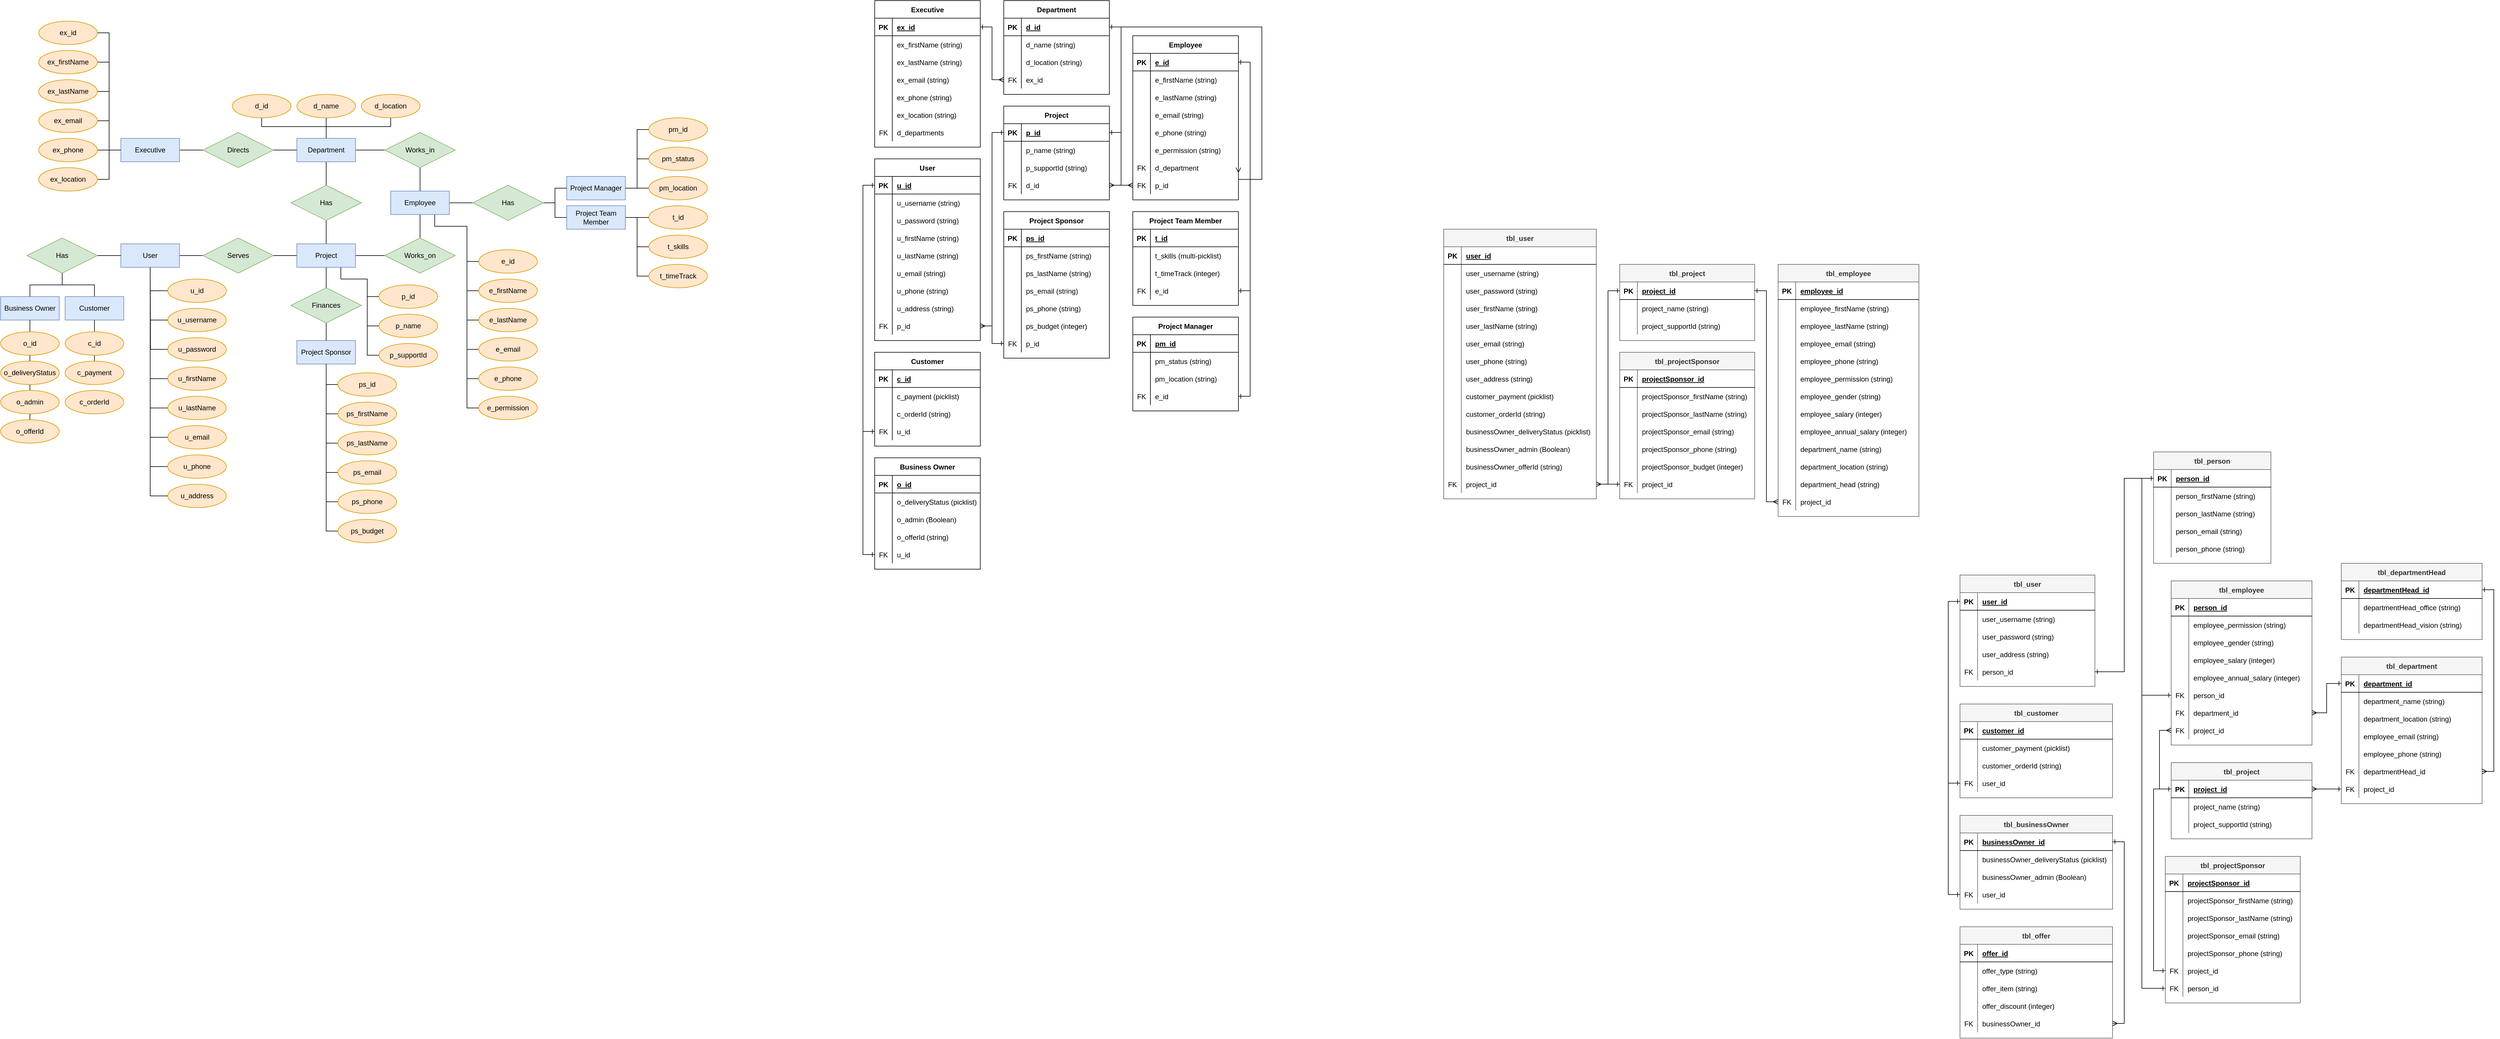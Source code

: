 <mxfile version="20.1.1" type="github">
  <diagram id="daMcsMCgge2j69L-oHGi" name="Page-1">
    <mxGraphModel dx="1814" dy="1153" grid="1" gridSize="10" guides="1" tooltips="1" connect="1" arrows="1" fold="1" page="1" pageScale="1" pageWidth="850" pageHeight="1100" math="0" shadow="0">
      <root>
        <mxCell id="0" />
        <mxCell id="1" parent="0" />
        <mxCell id="EAG3pjCc8SaTvr8igsTy-25" style="edgeStyle=orthogonalEdgeStyle;rounded=0;orthogonalLoop=1;jettySize=auto;html=1;entryX=0;entryY=0.5;entryDx=0;entryDy=0;endArrow=none;endFill=0;" parent="1" source="EAG3pjCc8SaTvr8igsTy-1" target="EAG3pjCc8SaTvr8igsTy-22" edge="1">
          <mxGeometry relative="1" as="geometry" />
        </mxCell>
        <mxCell id="O1OZ0tsqmIFJ2pUeZE1F-27" style="edgeStyle=orthogonalEdgeStyle;rounded=0;orthogonalLoop=1;jettySize=auto;html=1;endArrow=none;endFill=0;" parent="1" source="EAG3pjCc8SaTvr8igsTy-1" edge="1">
          <mxGeometry relative="1" as="geometry">
            <mxPoint x="245" y="495" as="targetPoint" />
          </mxGeometry>
        </mxCell>
        <mxCell id="EAG3pjCc8SaTvr8igsTy-1" value="User" style="whiteSpace=wrap;html=1;align=center;fillColor=#dae8fc;strokeColor=#6c8ebf;" parent="1" vertex="1">
          <mxGeometry x="285" y="475" width="100" height="40" as="geometry" />
        </mxCell>
        <mxCell id="EAG3pjCc8SaTvr8igsTy-5" value="Project Sponsor" style="whiteSpace=wrap;html=1;align=center;fillColor=#dae8fc;strokeColor=#6c8ebf;" parent="1" vertex="1">
          <mxGeometry x="585" y="640" width="100" height="40" as="geometry" />
        </mxCell>
        <mxCell id="EAG3pjCc8SaTvr8igsTy-26" style="edgeStyle=orthogonalEdgeStyle;rounded=0;orthogonalLoop=1;jettySize=auto;html=1;entryX=0;entryY=0.5;entryDx=0;entryDy=0;endArrow=none;endFill=0;" parent="1" source="EAG3pjCc8SaTvr8igsTy-6" target="EAG3pjCc8SaTvr8igsTy-18" edge="1">
          <mxGeometry relative="1" as="geometry" />
        </mxCell>
        <mxCell id="EAG3pjCc8SaTvr8igsTy-6" value="Executive" style="whiteSpace=wrap;html=1;align=center;fillColor=#dae8fc;strokeColor=#6c8ebf;" parent="1" vertex="1">
          <mxGeometry x="285" y="295" width="100" height="40" as="geometry" />
        </mxCell>
        <mxCell id="EAG3pjCc8SaTvr8igsTy-27" style="edgeStyle=orthogonalEdgeStyle;rounded=0;orthogonalLoop=1;jettySize=auto;html=1;entryX=1;entryY=0.5;entryDx=0;entryDy=0;endArrow=none;endFill=0;" parent="1" source="EAG3pjCc8SaTvr8igsTy-7" target="EAG3pjCc8SaTvr8igsTy-18" edge="1">
          <mxGeometry relative="1" as="geometry" />
        </mxCell>
        <mxCell id="EAG3pjCc8SaTvr8igsTy-28" style="edgeStyle=orthogonalEdgeStyle;rounded=0;orthogonalLoop=1;jettySize=auto;html=1;entryX=0.5;entryY=0;entryDx=0;entryDy=0;endArrow=none;endFill=0;" parent="1" source="EAG3pjCc8SaTvr8igsTy-7" target="EAG3pjCc8SaTvr8igsTy-20" edge="1">
          <mxGeometry relative="1" as="geometry" />
        </mxCell>
        <mxCell id="EAG3pjCc8SaTvr8igsTy-143" style="edgeStyle=orthogonalEdgeStyle;rounded=0;orthogonalLoop=1;jettySize=auto;html=1;entryX=0;entryY=0.5;entryDx=0;entryDy=0;endArrow=none;endFill=0;" parent="1" source="EAG3pjCc8SaTvr8igsTy-7" target="EAG3pjCc8SaTvr8igsTy-140" edge="1">
          <mxGeometry relative="1" as="geometry" />
        </mxCell>
        <mxCell id="EAG3pjCc8SaTvr8igsTy-7" value="Department" style="whiteSpace=wrap;html=1;align=center;fillColor=#dae8fc;strokeColor=#6c8ebf;" parent="1" vertex="1">
          <mxGeometry x="585" y="295" width="100" height="40" as="geometry" />
        </mxCell>
        <mxCell id="EAG3pjCc8SaTvr8igsTy-32" style="edgeStyle=orthogonalEdgeStyle;rounded=0;orthogonalLoop=1;jettySize=auto;html=1;entryX=0.5;entryY=0;entryDx=0;entryDy=0;endArrow=none;endFill=0;" parent="1" source="EAG3pjCc8SaTvr8igsTy-17" target="EAG3pjCc8SaTvr8igsTy-5" edge="1">
          <mxGeometry relative="1" as="geometry" />
        </mxCell>
        <mxCell id="EAG3pjCc8SaTvr8igsTy-17" value="Finances" style="shape=rhombus;perimeter=rhombusPerimeter;whiteSpace=wrap;html=1;align=center;fillColor=#d5e8d4;strokeColor=#82b366;" parent="1" vertex="1">
          <mxGeometry x="575" y="550" width="120" height="60" as="geometry" />
        </mxCell>
        <mxCell id="EAG3pjCc8SaTvr8igsTy-18" value="Directs" style="shape=rhombus;perimeter=rhombusPerimeter;whiteSpace=wrap;html=1;align=center;fillColor=#d5e8d4;strokeColor=#82b366;" parent="1" vertex="1">
          <mxGeometry x="425" y="285" width="120" height="60" as="geometry" />
        </mxCell>
        <mxCell id="EAG3pjCc8SaTvr8igsTy-29" style="edgeStyle=orthogonalEdgeStyle;rounded=0;orthogonalLoop=1;jettySize=auto;html=1;entryX=0.5;entryY=0;entryDx=0;entryDy=0;endArrow=none;endFill=0;" parent="1" source="EAG3pjCc8SaTvr8igsTy-20" target="EAG3pjCc8SaTvr8igsTy-21" edge="1">
          <mxGeometry relative="1" as="geometry" />
        </mxCell>
        <mxCell id="EAG3pjCc8SaTvr8igsTy-20" value="Has" style="shape=rhombus;perimeter=rhombusPerimeter;whiteSpace=wrap;html=1;align=center;fillColor=#d5e8d4;strokeColor=#82b366;" parent="1" vertex="1">
          <mxGeometry x="575" y="375" width="120" height="60" as="geometry" />
        </mxCell>
        <mxCell id="EAG3pjCc8SaTvr8igsTy-30" style="edgeStyle=orthogonalEdgeStyle;rounded=0;orthogonalLoop=1;jettySize=auto;html=1;entryX=1;entryY=0.5;entryDx=0;entryDy=0;endArrow=none;endFill=0;" parent="1" source="EAG3pjCc8SaTvr8igsTy-21" target="EAG3pjCc8SaTvr8igsTy-22" edge="1">
          <mxGeometry relative="1" as="geometry" />
        </mxCell>
        <mxCell id="EAG3pjCc8SaTvr8igsTy-31" style="edgeStyle=orthogonalEdgeStyle;rounded=0;orthogonalLoop=1;jettySize=auto;html=1;entryX=0.5;entryY=0;entryDx=0;entryDy=0;endArrow=none;endFill=0;" parent="1" source="EAG3pjCc8SaTvr8igsTy-21" target="EAG3pjCc8SaTvr8igsTy-17" edge="1">
          <mxGeometry relative="1" as="geometry" />
        </mxCell>
        <mxCell id="EAG3pjCc8SaTvr8igsTy-144" style="edgeStyle=orthogonalEdgeStyle;rounded=0;orthogonalLoop=1;jettySize=auto;html=1;entryX=0;entryY=0.5;entryDx=0;entryDy=0;endArrow=none;endFill=0;" parent="1" source="EAG3pjCc8SaTvr8igsTy-21" target="EAG3pjCc8SaTvr8igsTy-141" edge="1">
          <mxGeometry relative="1" as="geometry" />
        </mxCell>
        <mxCell id="EAG3pjCc8SaTvr8igsTy-21" value="Project" style="whiteSpace=wrap;html=1;align=center;fillColor=#dae8fc;strokeColor=#6c8ebf;" parent="1" vertex="1">
          <mxGeometry x="585" y="475" width="100" height="40" as="geometry" />
        </mxCell>
        <mxCell id="EAG3pjCc8SaTvr8igsTy-22" value="Serves" style="shape=rhombus;perimeter=rhombusPerimeter;whiteSpace=wrap;html=1;align=center;fillColor=#d5e8d4;strokeColor=#82b366;" parent="1" vertex="1">
          <mxGeometry x="425" y="465" width="120" height="60" as="geometry" />
        </mxCell>
        <mxCell id="EAG3pjCc8SaTvr8igsTy-46" style="edgeStyle=orthogonalEdgeStyle;rounded=0;orthogonalLoop=1;jettySize=auto;html=1;entryX=0;entryY=0.5;entryDx=0;entryDy=0;endArrow=none;endFill=0;" parent="1" source="EAG3pjCc8SaTvr8igsTy-36" target="EAG3pjCc8SaTvr8igsTy-6" edge="1">
          <mxGeometry relative="1" as="geometry" />
        </mxCell>
        <mxCell id="EAG3pjCc8SaTvr8igsTy-36" value="ex_firstName" style="ellipse;whiteSpace=wrap;html=1;align=center;fillColor=#ffe6cc;strokeColor=#d79b00;" parent="1" vertex="1">
          <mxGeometry x="145" y="145" width="100" height="40" as="geometry" />
        </mxCell>
        <mxCell id="EAG3pjCc8SaTvr8igsTy-47" style="edgeStyle=orthogonalEdgeStyle;rounded=0;orthogonalLoop=1;jettySize=auto;html=1;entryX=0;entryY=0.5;entryDx=0;entryDy=0;endArrow=none;endFill=0;" parent="1" source="EAG3pjCc8SaTvr8igsTy-37" target="EAG3pjCc8SaTvr8igsTy-6" edge="1">
          <mxGeometry relative="1" as="geometry" />
        </mxCell>
        <mxCell id="EAG3pjCc8SaTvr8igsTy-37" value="ex_id" style="ellipse;whiteSpace=wrap;html=1;align=center;fillColor=#ffe6cc;strokeColor=#d79b00;" parent="1" vertex="1">
          <mxGeometry x="145" y="95" width="100" height="40" as="geometry" />
        </mxCell>
        <mxCell id="EAG3pjCc8SaTvr8igsTy-45" style="edgeStyle=orthogonalEdgeStyle;rounded=0;orthogonalLoop=1;jettySize=auto;html=1;entryX=0;entryY=0.5;entryDx=0;entryDy=0;endArrow=none;endFill=0;" parent="1" source="EAG3pjCc8SaTvr8igsTy-38" target="EAG3pjCc8SaTvr8igsTy-6" edge="1">
          <mxGeometry relative="1" as="geometry" />
        </mxCell>
        <mxCell id="EAG3pjCc8SaTvr8igsTy-38" value="ex_lastName" style="ellipse;whiteSpace=wrap;html=1;align=center;fillColor=#ffe6cc;strokeColor=#d79b00;" parent="1" vertex="1">
          <mxGeometry x="145" y="195" width="100" height="40" as="geometry" />
        </mxCell>
        <mxCell id="EAG3pjCc8SaTvr8igsTy-44" style="edgeStyle=orthogonalEdgeStyle;rounded=0;orthogonalLoop=1;jettySize=auto;html=1;entryX=0;entryY=0.5;entryDx=0;entryDy=0;endArrow=none;endFill=0;" parent="1" source="EAG3pjCc8SaTvr8igsTy-39" target="EAG3pjCc8SaTvr8igsTy-6" edge="1">
          <mxGeometry relative="1" as="geometry" />
        </mxCell>
        <mxCell id="EAG3pjCc8SaTvr8igsTy-39" value="ex_email" style="ellipse;whiteSpace=wrap;html=1;align=center;fillColor=#ffe6cc;strokeColor=#d79b00;" parent="1" vertex="1">
          <mxGeometry x="145" y="245" width="100" height="40" as="geometry" />
        </mxCell>
        <mxCell id="EAG3pjCc8SaTvr8igsTy-43" style="edgeStyle=orthogonalEdgeStyle;rounded=0;orthogonalLoop=1;jettySize=auto;html=1;entryX=0;entryY=0.5;entryDx=0;entryDy=0;endArrow=none;endFill=0;" parent="1" source="EAG3pjCc8SaTvr8igsTy-40" target="EAG3pjCc8SaTvr8igsTy-6" edge="1">
          <mxGeometry relative="1" as="geometry" />
        </mxCell>
        <mxCell id="EAG3pjCc8SaTvr8igsTy-40" value="ex_phone" style="ellipse;whiteSpace=wrap;html=1;align=center;fillColor=#ffe6cc;strokeColor=#d79b00;" parent="1" vertex="1">
          <mxGeometry x="145" y="295" width="100" height="40" as="geometry" />
        </mxCell>
        <mxCell id="EAG3pjCc8SaTvr8igsTy-42" style="edgeStyle=orthogonalEdgeStyle;rounded=0;orthogonalLoop=1;jettySize=auto;html=1;entryX=0;entryY=0.5;entryDx=0;entryDy=0;endArrow=none;endFill=0;" parent="1" source="EAG3pjCc8SaTvr8igsTy-41" target="EAG3pjCc8SaTvr8igsTy-6" edge="1">
          <mxGeometry relative="1" as="geometry" />
        </mxCell>
        <mxCell id="EAG3pjCc8SaTvr8igsTy-41" value="ex_location" style="ellipse;whiteSpace=wrap;html=1;align=center;fillColor=#ffe6cc;strokeColor=#d79b00;" parent="1" vertex="1">
          <mxGeometry x="145" y="345" width="100" height="40" as="geometry" />
        </mxCell>
        <mxCell id="EAG3pjCc8SaTvr8igsTy-51" style="edgeStyle=orthogonalEdgeStyle;rounded=0;orthogonalLoop=1;jettySize=auto;html=1;entryX=0.5;entryY=0;entryDx=0;entryDy=0;endArrow=none;endFill=0;" parent="1" source="EAG3pjCc8SaTvr8igsTy-48" target="EAG3pjCc8SaTvr8igsTy-7" edge="1">
          <mxGeometry relative="1" as="geometry">
            <Array as="points">
              <mxPoint x="525" y="275" />
              <mxPoint x="635" y="275" />
            </Array>
          </mxGeometry>
        </mxCell>
        <mxCell id="EAG3pjCc8SaTvr8igsTy-48" value="d_id" style="ellipse;whiteSpace=wrap;html=1;align=center;fillColor=#ffe6cc;strokeColor=#d79b00;" parent="1" vertex="1">
          <mxGeometry x="475" y="220" width="100" height="40" as="geometry" />
        </mxCell>
        <mxCell id="EAG3pjCc8SaTvr8igsTy-54" style="edgeStyle=orthogonalEdgeStyle;rounded=0;orthogonalLoop=1;jettySize=auto;html=1;entryX=0.5;entryY=0;entryDx=0;entryDy=0;endArrow=none;endFill=0;" parent="1" source="EAG3pjCc8SaTvr8igsTy-49" target="EAG3pjCc8SaTvr8igsTy-7" edge="1">
          <mxGeometry relative="1" as="geometry" />
        </mxCell>
        <mxCell id="EAG3pjCc8SaTvr8igsTy-49" value="d_name" style="ellipse;whiteSpace=wrap;html=1;align=center;fillColor=#ffe6cc;strokeColor=#d79b00;" parent="1" vertex="1">
          <mxGeometry x="585" y="220" width="100" height="40" as="geometry" />
        </mxCell>
        <mxCell id="EAG3pjCc8SaTvr8igsTy-52" style="edgeStyle=orthogonalEdgeStyle;rounded=0;orthogonalLoop=1;jettySize=auto;html=1;entryX=0.5;entryY=0;entryDx=0;entryDy=0;endArrow=none;endFill=0;" parent="1" source="EAG3pjCc8SaTvr8igsTy-50" target="EAG3pjCc8SaTvr8igsTy-7" edge="1">
          <mxGeometry relative="1" as="geometry">
            <Array as="points">
              <mxPoint x="745" y="275" />
              <mxPoint x="635" y="275" />
            </Array>
          </mxGeometry>
        </mxCell>
        <mxCell id="EAG3pjCc8SaTvr8igsTy-50" value="d_location" style="ellipse;whiteSpace=wrap;html=1;align=center;fillColor=#ffe6cc;strokeColor=#d79b00;" parent="1" vertex="1">
          <mxGeometry x="695" y="220" width="100" height="40" as="geometry" />
        </mxCell>
        <mxCell id="EAG3pjCc8SaTvr8igsTy-172" style="edgeStyle=orthogonalEdgeStyle;rounded=0;orthogonalLoop=1;jettySize=auto;html=1;entryX=0.75;entryY=1;entryDx=0;entryDy=0;endArrow=none;endFill=0;exitX=0;exitY=0.5;exitDx=0;exitDy=0;" parent="1" source="EAG3pjCc8SaTvr8igsTy-55" target="EAG3pjCc8SaTvr8igsTy-21" edge="1">
          <mxGeometry relative="1" as="geometry">
            <Array as="points">
              <mxPoint x="705" y="565" />
              <mxPoint x="705" y="535" />
              <mxPoint x="660" y="535" />
            </Array>
          </mxGeometry>
        </mxCell>
        <mxCell id="EAG3pjCc8SaTvr8igsTy-55" value="p_id" style="ellipse;whiteSpace=wrap;html=1;align=center;fillColor=#ffe6cc;strokeColor=#d79b00;" parent="1" vertex="1">
          <mxGeometry x="725" y="545" width="100" height="40" as="geometry" />
        </mxCell>
        <mxCell id="EAG3pjCc8SaTvr8igsTy-173" style="edgeStyle=orthogonalEdgeStyle;rounded=0;orthogonalLoop=1;jettySize=auto;html=1;entryX=0.75;entryY=1;entryDx=0;entryDy=0;endArrow=none;endFill=0;exitX=0;exitY=0.5;exitDx=0;exitDy=0;" parent="1" source="EAG3pjCc8SaTvr8igsTy-56" target="EAG3pjCc8SaTvr8igsTy-21" edge="1">
          <mxGeometry relative="1" as="geometry">
            <Array as="points">
              <mxPoint x="705" y="615" />
              <mxPoint x="705" y="535" />
              <mxPoint x="660" y="535" />
            </Array>
          </mxGeometry>
        </mxCell>
        <mxCell id="EAG3pjCc8SaTvr8igsTy-56" value="p_name" style="ellipse;whiteSpace=wrap;html=1;align=center;fillColor=#ffe6cc;strokeColor=#d79b00;" parent="1" vertex="1">
          <mxGeometry x="725" y="595" width="100" height="40" as="geometry" />
        </mxCell>
        <mxCell id="EAG3pjCc8SaTvr8igsTy-174" style="edgeStyle=orthogonalEdgeStyle;rounded=0;orthogonalLoop=1;jettySize=auto;html=1;entryX=0.75;entryY=1;entryDx=0;entryDy=0;endArrow=none;endFill=0;exitX=0;exitY=0.5;exitDx=0;exitDy=0;" parent="1" source="EAG3pjCc8SaTvr8igsTy-59" target="EAG3pjCc8SaTvr8igsTy-21" edge="1">
          <mxGeometry relative="1" as="geometry">
            <Array as="points">
              <mxPoint x="705" y="665" />
              <mxPoint x="705" y="535" />
              <mxPoint x="660" y="535" />
            </Array>
          </mxGeometry>
        </mxCell>
        <mxCell id="EAG3pjCc8SaTvr8igsTy-59" value="p_supportId" style="ellipse;whiteSpace=wrap;html=1;align=center;fillColor=#ffe6cc;strokeColor=#d79b00;" parent="1" vertex="1">
          <mxGeometry x="725" y="645" width="100" height="40" as="geometry" />
        </mxCell>
        <mxCell id="EAG3pjCc8SaTvr8igsTy-176" style="edgeStyle=orthogonalEdgeStyle;rounded=0;orthogonalLoop=1;jettySize=auto;html=1;entryX=0.5;entryY=1;entryDx=0;entryDy=0;endArrow=none;endFill=0;" parent="1" source="EAG3pjCc8SaTvr8igsTy-74" target="EAG3pjCc8SaTvr8igsTy-5" edge="1">
          <mxGeometry relative="1" as="geometry">
            <Array as="points">
              <mxPoint x="635" y="765" />
            </Array>
          </mxGeometry>
        </mxCell>
        <mxCell id="EAG3pjCc8SaTvr8igsTy-74" value="ps_firstName" style="ellipse;whiteSpace=wrap;html=1;align=center;fillColor=#ffe6cc;strokeColor=#d79b00;" parent="1" vertex="1">
          <mxGeometry x="655" y="745" width="100" height="40" as="geometry" />
        </mxCell>
        <mxCell id="EAG3pjCc8SaTvr8igsTy-175" style="edgeStyle=orthogonalEdgeStyle;rounded=0;orthogonalLoop=1;jettySize=auto;html=1;entryX=0.5;entryY=1;entryDx=0;entryDy=0;endArrow=none;endFill=0;" parent="1" source="EAG3pjCc8SaTvr8igsTy-75" target="EAG3pjCc8SaTvr8igsTy-5" edge="1">
          <mxGeometry relative="1" as="geometry">
            <Array as="points">
              <mxPoint x="635" y="715" />
            </Array>
          </mxGeometry>
        </mxCell>
        <mxCell id="EAG3pjCc8SaTvr8igsTy-75" value="ps_id" style="ellipse;whiteSpace=wrap;html=1;align=center;fillColor=#ffe6cc;strokeColor=#d79b00;" parent="1" vertex="1">
          <mxGeometry x="655" y="695" width="100" height="40" as="geometry" />
        </mxCell>
        <mxCell id="EAG3pjCc8SaTvr8igsTy-177" style="edgeStyle=orthogonalEdgeStyle;rounded=0;orthogonalLoop=1;jettySize=auto;html=1;entryX=0.5;entryY=1;entryDx=0;entryDy=0;endArrow=none;endFill=0;" parent="1" source="EAG3pjCc8SaTvr8igsTy-76" target="EAG3pjCc8SaTvr8igsTy-5" edge="1">
          <mxGeometry relative="1" as="geometry">
            <Array as="points">
              <mxPoint x="635" y="815" />
            </Array>
          </mxGeometry>
        </mxCell>
        <mxCell id="EAG3pjCc8SaTvr8igsTy-76" value="ps_lastName" style="ellipse;whiteSpace=wrap;html=1;align=center;fillColor=#ffe6cc;strokeColor=#d79b00;" parent="1" vertex="1">
          <mxGeometry x="655" y="795" width="100" height="40" as="geometry" />
        </mxCell>
        <mxCell id="EAG3pjCc8SaTvr8igsTy-178" style="edgeStyle=orthogonalEdgeStyle;rounded=0;orthogonalLoop=1;jettySize=auto;html=1;entryX=0.5;entryY=1;entryDx=0;entryDy=0;endArrow=none;endFill=0;" parent="1" source="EAG3pjCc8SaTvr8igsTy-77" target="EAG3pjCc8SaTvr8igsTy-5" edge="1">
          <mxGeometry relative="1" as="geometry">
            <Array as="points">
              <mxPoint x="635" y="865" />
            </Array>
          </mxGeometry>
        </mxCell>
        <mxCell id="EAG3pjCc8SaTvr8igsTy-77" value="ps_email" style="ellipse;whiteSpace=wrap;html=1;align=center;fillColor=#ffe6cc;strokeColor=#d79b00;" parent="1" vertex="1">
          <mxGeometry x="655" y="845" width="100" height="40" as="geometry" />
        </mxCell>
        <mxCell id="EAG3pjCc8SaTvr8igsTy-179" style="edgeStyle=orthogonalEdgeStyle;rounded=0;orthogonalLoop=1;jettySize=auto;html=1;entryX=0.5;entryY=1;entryDx=0;entryDy=0;endArrow=none;endFill=0;" parent="1" source="EAG3pjCc8SaTvr8igsTy-78" target="EAG3pjCc8SaTvr8igsTy-5" edge="1">
          <mxGeometry relative="1" as="geometry">
            <Array as="points">
              <mxPoint x="635" y="915" />
            </Array>
          </mxGeometry>
        </mxCell>
        <mxCell id="EAG3pjCc8SaTvr8igsTy-78" value="ps_phone" style="ellipse;whiteSpace=wrap;html=1;align=center;fillColor=#ffe6cc;strokeColor=#d79b00;" parent="1" vertex="1">
          <mxGeometry x="655" y="895" width="100" height="40" as="geometry" />
        </mxCell>
        <mxCell id="EAG3pjCc8SaTvr8igsTy-180" style="edgeStyle=orthogonalEdgeStyle;rounded=0;orthogonalLoop=1;jettySize=auto;html=1;entryX=0.5;entryY=1;entryDx=0;entryDy=0;endArrow=none;endFill=0;" parent="1" source="EAG3pjCc8SaTvr8igsTy-79" target="EAG3pjCc8SaTvr8igsTy-5" edge="1">
          <mxGeometry relative="1" as="geometry">
            <Array as="points">
              <mxPoint x="635" y="965" />
            </Array>
          </mxGeometry>
        </mxCell>
        <mxCell id="EAG3pjCc8SaTvr8igsTy-79" value="ps_budget" style="ellipse;whiteSpace=wrap;html=1;align=center;fillColor=#ffe6cc;strokeColor=#d79b00;" parent="1" vertex="1">
          <mxGeometry x="655" y="945" width="100" height="40" as="geometry" />
        </mxCell>
        <mxCell id="O1OZ0tsqmIFJ2pUeZE1F-64" style="edgeStyle=orthogonalEdgeStyle;rounded=0;orthogonalLoop=1;jettySize=auto;html=1;exitX=0;exitY=0.5;exitDx=0;exitDy=0;entryX=0.5;entryY=1;entryDx=0;entryDy=0;endArrow=none;endFill=0;" parent="1" source="EAG3pjCc8SaTvr8igsTy-97" target="EAG3pjCc8SaTvr8igsTy-1" edge="1">
          <mxGeometry relative="1" as="geometry" />
        </mxCell>
        <mxCell id="EAG3pjCc8SaTvr8igsTy-97" value="u_username" style="ellipse;whiteSpace=wrap;html=1;align=center;fillColor=#ffe6cc;strokeColor=#d79b00;" parent="1" vertex="1">
          <mxGeometry x="365" y="585" width="100" height="40" as="geometry" />
        </mxCell>
        <mxCell id="O1OZ0tsqmIFJ2pUeZE1F-62" style="edgeStyle=orthogonalEdgeStyle;rounded=0;orthogonalLoop=1;jettySize=auto;html=1;exitX=0;exitY=0.5;exitDx=0;exitDy=0;entryX=0.5;entryY=1;entryDx=0;entryDy=0;endArrow=none;endFill=0;" parent="1" source="EAG3pjCc8SaTvr8igsTy-98" target="EAG3pjCc8SaTvr8igsTy-1" edge="1">
          <mxGeometry relative="1" as="geometry" />
        </mxCell>
        <mxCell id="EAG3pjCc8SaTvr8igsTy-98" value="u_id" style="ellipse;whiteSpace=wrap;html=1;align=center;fillColor=#ffe6cc;strokeColor=#d79b00;" parent="1" vertex="1">
          <mxGeometry x="365" y="535" width="100" height="40" as="geometry" />
        </mxCell>
        <mxCell id="O1OZ0tsqmIFJ2pUeZE1F-65" style="edgeStyle=orthogonalEdgeStyle;rounded=0;orthogonalLoop=1;jettySize=auto;html=1;exitX=0;exitY=0.5;exitDx=0;exitDy=0;endArrow=none;endFill=0;" parent="1" source="EAG3pjCc8SaTvr8igsTy-99" edge="1">
          <mxGeometry relative="1" as="geometry">
            <mxPoint x="335" y="515" as="targetPoint" />
          </mxGeometry>
        </mxCell>
        <mxCell id="EAG3pjCc8SaTvr8igsTy-99" value="u_password" style="ellipse;whiteSpace=wrap;html=1;align=center;fillColor=#ffe6cc;strokeColor=#d79b00;" parent="1" vertex="1">
          <mxGeometry x="365" y="635" width="100" height="40" as="geometry" />
        </mxCell>
        <mxCell id="O1OZ0tsqmIFJ2pUeZE1F-66" style="edgeStyle=orthogonalEdgeStyle;rounded=0;orthogonalLoop=1;jettySize=auto;html=1;exitX=0;exitY=0.5;exitDx=0;exitDy=0;entryX=0.5;entryY=1;entryDx=0;entryDy=0;endArrow=none;endFill=0;" parent="1" source="EAG3pjCc8SaTvr8igsTy-100" target="EAG3pjCc8SaTvr8igsTy-1" edge="1">
          <mxGeometry relative="1" as="geometry" />
        </mxCell>
        <mxCell id="EAG3pjCc8SaTvr8igsTy-100" value="u_firstName" style="ellipse;whiteSpace=wrap;html=1;align=center;fillColor=#ffe6cc;strokeColor=#d79b00;" parent="1" vertex="1">
          <mxGeometry x="365" y="685" width="100" height="40" as="geometry" />
        </mxCell>
        <mxCell id="O1OZ0tsqmIFJ2pUeZE1F-68" style="edgeStyle=orthogonalEdgeStyle;rounded=0;orthogonalLoop=1;jettySize=auto;html=1;exitX=0;exitY=0.5;exitDx=0;exitDy=0;entryX=0.5;entryY=1;entryDx=0;entryDy=0;endArrow=none;endFill=0;" parent="1" source="EAG3pjCc8SaTvr8igsTy-101" target="EAG3pjCc8SaTvr8igsTy-1" edge="1">
          <mxGeometry relative="1" as="geometry" />
        </mxCell>
        <mxCell id="EAG3pjCc8SaTvr8igsTy-101" value="u_lastName" style="ellipse;whiteSpace=wrap;html=1;align=center;fillColor=#ffe6cc;strokeColor=#d79b00;" parent="1" vertex="1">
          <mxGeometry x="365" y="735" width="100" height="40" as="geometry" />
        </mxCell>
        <mxCell id="O1OZ0tsqmIFJ2pUeZE1F-69" style="edgeStyle=orthogonalEdgeStyle;rounded=0;orthogonalLoop=1;jettySize=auto;html=1;exitX=0;exitY=0.5;exitDx=0;exitDy=0;entryX=0.5;entryY=1;entryDx=0;entryDy=0;endArrow=none;endFill=0;" parent="1" source="EAG3pjCc8SaTvr8igsTy-102" target="EAG3pjCc8SaTvr8igsTy-1" edge="1">
          <mxGeometry relative="1" as="geometry" />
        </mxCell>
        <mxCell id="EAG3pjCc8SaTvr8igsTy-102" value="u_email" style="ellipse;whiteSpace=wrap;html=1;align=center;fillColor=#ffe6cc;strokeColor=#d79b00;" parent="1" vertex="1">
          <mxGeometry x="365" y="785" width="100" height="40" as="geometry" />
        </mxCell>
        <mxCell id="O1OZ0tsqmIFJ2pUeZE1F-70" style="edgeStyle=orthogonalEdgeStyle;rounded=0;orthogonalLoop=1;jettySize=auto;html=1;exitX=0;exitY=0.5;exitDx=0;exitDy=0;entryX=0.5;entryY=1;entryDx=0;entryDy=0;endArrow=none;endFill=0;" parent="1" source="EAG3pjCc8SaTvr8igsTy-103" target="EAG3pjCc8SaTvr8igsTy-1" edge="1">
          <mxGeometry relative="1" as="geometry" />
        </mxCell>
        <mxCell id="EAG3pjCc8SaTvr8igsTy-103" value="u_phone" style="ellipse;whiteSpace=wrap;html=1;align=center;fillColor=#ffe6cc;strokeColor=#d79b00;" parent="1" vertex="1">
          <mxGeometry x="365" y="835" width="100" height="40" as="geometry" />
        </mxCell>
        <mxCell id="O1OZ0tsqmIFJ2pUeZE1F-71" style="edgeStyle=orthogonalEdgeStyle;rounded=0;orthogonalLoop=1;jettySize=auto;html=1;exitX=0;exitY=0.5;exitDx=0;exitDy=0;entryX=0.5;entryY=1;entryDx=0;entryDy=0;endArrow=none;endFill=0;" parent="1" source="EAG3pjCc8SaTvr8igsTy-104" target="EAG3pjCc8SaTvr8igsTy-1" edge="1">
          <mxGeometry relative="1" as="geometry" />
        </mxCell>
        <mxCell id="EAG3pjCc8SaTvr8igsTy-104" value="u_address" style="ellipse;whiteSpace=wrap;html=1;align=center;fillColor=#ffe6cc;strokeColor=#d79b00;" parent="1" vertex="1">
          <mxGeometry x="365" y="885" width="100" height="40" as="geometry" />
        </mxCell>
        <mxCell id="O1OZ0tsqmIFJ2pUeZE1F-12" style="edgeStyle=orthogonalEdgeStyle;rounded=0;orthogonalLoop=1;jettySize=auto;html=1;entryX=0;entryY=0.5;entryDx=0;entryDy=0;endArrow=none;endFill=0;" parent="1" source="EAG3pjCc8SaTvr8igsTy-138" target="EAG3pjCc8SaTvr8igsTy-94" edge="1">
          <mxGeometry relative="1" as="geometry" />
        </mxCell>
        <mxCell id="O1OZ0tsqmIFJ2pUeZE1F-13" style="edgeStyle=orthogonalEdgeStyle;rounded=0;orthogonalLoop=1;jettySize=auto;html=1;entryX=0;entryY=0.5;entryDx=0;entryDy=0;endArrow=none;endFill=0;" parent="1" source="EAG3pjCc8SaTvr8igsTy-138" target="EAG3pjCc8SaTvr8igsTy-95" edge="1">
          <mxGeometry relative="1" as="geometry" />
        </mxCell>
        <mxCell id="EAG3pjCc8SaTvr8igsTy-138" value="Project Manager" style="whiteSpace=wrap;html=1;align=center;fillColor=#dae8fc;strokeColor=#6c8ebf;" parent="1" vertex="1">
          <mxGeometry x="1045" y="360" width="100" height="40" as="geometry" />
        </mxCell>
        <mxCell id="O1OZ0tsqmIFJ2pUeZE1F-14" style="edgeStyle=orthogonalEdgeStyle;rounded=0;orthogonalLoop=1;jettySize=auto;html=1;entryX=0;entryY=0.5;entryDx=0;entryDy=0;endArrow=none;endFill=0;" parent="1" source="EAG3pjCc8SaTvr8igsTy-139" target="O1OZ0tsqmIFJ2pUeZE1F-9" edge="1">
          <mxGeometry relative="1" as="geometry" />
        </mxCell>
        <mxCell id="O1OZ0tsqmIFJ2pUeZE1F-15" style="edgeStyle=orthogonalEdgeStyle;rounded=0;orthogonalLoop=1;jettySize=auto;html=1;entryX=0;entryY=0.5;entryDx=0;entryDy=0;endArrow=none;endFill=0;" parent="1" source="EAG3pjCc8SaTvr8igsTy-139" target="O1OZ0tsqmIFJ2pUeZE1F-10" edge="1">
          <mxGeometry relative="1" as="geometry" />
        </mxCell>
        <mxCell id="O1OZ0tsqmIFJ2pUeZE1F-16" style="edgeStyle=orthogonalEdgeStyle;rounded=0;orthogonalLoop=1;jettySize=auto;html=1;entryX=0;entryY=0.5;entryDx=0;entryDy=0;endArrow=none;endFill=0;" parent="1" source="EAG3pjCc8SaTvr8igsTy-139" target="O1OZ0tsqmIFJ2pUeZE1F-11" edge="1">
          <mxGeometry relative="1" as="geometry" />
        </mxCell>
        <mxCell id="EAG3pjCc8SaTvr8igsTy-139" value="Project Team Member" style="whiteSpace=wrap;html=1;align=center;fillColor=#dae8fc;strokeColor=#6c8ebf;" parent="1" vertex="1">
          <mxGeometry x="1045" y="410" width="100" height="40" as="geometry" />
        </mxCell>
        <mxCell id="O1OZ0tsqmIFJ2pUeZE1F-3" style="edgeStyle=orthogonalEdgeStyle;rounded=0;orthogonalLoop=1;jettySize=auto;html=1;entryX=0.5;entryY=0;entryDx=0;entryDy=0;endArrow=none;endFill=0;" parent="1" source="EAG3pjCc8SaTvr8igsTy-140" target="O1OZ0tsqmIFJ2pUeZE1F-1" edge="1">
          <mxGeometry relative="1" as="geometry" />
        </mxCell>
        <mxCell id="EAG3pjCc8SaTvr8igsTy-140" value="Works_in" style="shape=rhombus;perimeter=rhombusPerimeter;whiteSpace=wrap;html=1;align=center;fillColor=#d5e8d4;strokeColor=#82b366;" parent="1" vertex="1">
          <mxGeometry x="735" y="285" width="120" height="60" as="geometry" />
        </mxCell>
        <mxCell id="O1OZ0tsqmIFJ2pUeZE1F-4" style="edgeStyle=orthogonalEdgeStyle;rounded=0;orthogonalLoop=1;jettySize=auto;html=1;entryX=0.5;entryY=1;entryDx=0;entryDy=0;endArrow=none;endFill=0;" parent="1" source="EAG3pjCc8SaTvr8igsTy-141" target="O1OZ0tsqmIFJ2pUeZE1F-1" edge="1">
          <mxGeometry relative="1" as="geometry" />
        </mxCell>
        <mxCell id="EAG3pjCc8SaTvr8igsTy-141" value="Works_on" style="shape=rhombus;perimeter=rhombusPerimeter;whiteSpace=wrap;html=1;align=center;fillColor=#d5e8d4;strokeColor=#82b366;" parent="1" vertex="1">
          <mxGeometry x="735" y="465" width="120" height="60" as="geometry" />
        </mxCell>
        <mxCell id="EAG3pjCc8SaTvr8igsTy-94" value="pm_status" style="ellipse;whiteSpace=wrap;html=1;align=center;fillColor=#ffe6cc;strokeColor=#d79b00;" parent="1" vertex="1">
          <mxGeometry x="1185" y="310" width="100" height="40" as="geometry" />
        </mxCell>
        <mxCell id="EAG3pjCc8SaTvr8igsTy-95" value="pm_location" style="ellipse;whiteSpace=wrap;html=1;align=center;fillColor=#ffe6cc;strokeColor=#d79b00;" parent="1" vertex="1">
          <mxGeometry x="1185" y="360" width="100" height="40" as="geometry" />
        </mxCell>
        <mxCell id="O1OZ0tsqmIFJ2pUeZE1F-19" style="edgeStyle=orthogonalEdgeStyle;rounded=0;orthogonalLoop=1;jettySize=auto;html=1;entryX=0.75;entryY=1;entryDx=0;entryDy=0;endArrow=none;endFill=0;" parent="1" source="EAG3pjCc8SaTvr8igsTy-152" target="O1OZ0tsqmIFJ2pUeZE1F-1" edge="1">
          <mxGeometry relative="1" as="geometry">
            <Array as="points">
              <mxPoint x="875" y="505" />
              <mxPoint x="875" y="445" />
              <mxPoint x="820" y="445" />
            </Array>
          </mxGeometry>
        </mxCell>
        <mxCell id="EAG3pjCc8SaTvr8igsTy-152" value="e_id" style="ellipse;whiteSpace=wrap;html=1;align=center;fillColor=#ffe6cc;strokeColor=#d79b00;" parent="1" vertex="1">
          <mxGeometry x="895" y="485" width="100" height="40" as="geometry" />
        </mxCell>
        <mxCell id="O1OZ0tsqmIFJ2pUeZE1F-22" style="edgeStyle=orthogonalEdgeStyle;rounded=0;orthogonalLoop=1;jettySize=auto;html=1;entryX=0.75;entryY=1;entryDx=0;entryDy=0;endArrow=none;endFill=0;" parent="1" source="EAG3pjCc8SaTvr8igsTy-154" target="O1OZ0tsqmIFJ2pUeZE1F-1" edge="1">
          <mxGeometry relative="1" as="geometry">
            <Array as="points">
              <mxPoint x="875" y="555" />
              <mxPoint x="875" y="445" />
              <mxPoint x="820" y="445" />
            </Array>
          </mxGeometry>
        </mxCell>
        <mxCell id="EAG3pjCc8SaTvr8igsTy-154" value="e_firstName" style="ellipse;whiteSpace=wrap;html=1;align=center;fillColor=#ffe6cc;strokeColor=#d79b00;" parent="1" vertex="1">
          <mxGeometry x="895" y="535" width="100" height="40" as="geometry" />
        </mxCell>
        <mxCell id="O1OZ0tsqmIFJ2pUeZE1F-23" style="edgeStyle=orthogonalEdgeStyle;rounded=0;orthogonalLoop=1;jettySize=auto;html=1;entryX=0.75;entryY=1;entryDx=0;entryDy=0;endArrow=none;endFill=0;" parent="1" source="EAG3pjCc8SaTvr8igsTy-155" target="O1OZ0tsqmIFJ2pUeZE1F-1" edge="1">
          <mxGeometry relative="1" as="geometry">
            <Array as="points">
              <mxPoint x="875" y="605" />
              <mxPoint x="875" y="445" />
              <mxPoint x="820" y="445" />
            </Array>
          </mxGeometry>
        </mxCell>
        <mxCell id="EAG3pjCc8SaTvr8igsTy-155" value="e_lastName" style="ellipse;whiteSpace=wrap;html=1;align=center;fillColor=#ffe6cc;strokeColor=#d79b00;" parent="1" vertex="1">
          <mxGeometry x="895" y="585" width="100" height="40" as="geometry" />
        </mxCell>
        <mxCell id="O1OZ0tsqmIFJ2pUeZE1F-24" style="edgeStyle=orthogonalEdgeStyle;rounded=0;orthogonalLoop=1;jettySize=auto;html=1;entryX=0.75;entryY=1;entryDx=0;entryDy=0;endArrow=none;endFill=0;" parent="1" source="EAG3pjCc8SaTvr8igsTy-156" target="O1OZ0tsqmIFJ2pUeZE1F-1" edge="1">
          <mxGeometry relative="1" as="geometry">
            <Array as="points">
              <mxPoint x="875" y="655" />
              <mxPoint x="875" y="445" />
              <mxPoint x="820" y="445" />
            </Array>
          </mxGeometry>
        </mxCell>
        <mxCell id="EAG3pjCc8SaTvr8igsTy-156" value="e_email" style="ellipse;whiteSpace=wrap;html=1;align=center;fillColor=#ffe6cc;strokeColor=#d79b00;" parent="1" vertex="1">
          <mxGeometry x="895" y="635" width="100" height="40" as="geometry" />
        </mxCell>
        <mxCell id="O1OZ0tsqmIFJ2pUeZE1F-25" style="edgeStyle=orthogonalEdgeStyle;rounded=0;orthogonalLoop=1;jettySize=auto;html=1;entryX=0.75;entryY=1;entryDx=0;entryDy=0;endArrow=none;endFill=0;" parent="1" source="EAG3pjCc8SaTvr8igsTy-157" target="O1OZ0tsqmIFJ2pUeZE1F-1" edge="1">
          <mxGeometry relative="1" as="geometry">
            <Array as="points">
              <mxPoint x="875" y="705" />
              <mxPoint x="875" y="445" />
              <mxPoint x="820" y="445" />
            </Array>
          </mxGeometry>
        </mxCell>
        <mxCell id="EAG3pjCc8SaTvr8igsTy-157" value="e_phone" style="ellipse;whiteSpace=wrap;html=1;align=center;fillColor=#ffe6cc;strokeColor=#d79b00;" parent="1" vertex="1">
          <mxGeometry x="895" y="685" width="100" height="40" as="geometry" />
        </mxCell>
        <mxCell id="O1OZ0tsqmIFJ2pUeZE1F-26" style="edgeStyle=orthogonalEdgeStyle;rounded=0;orthogonalLoop=1;jettySize=auto;html=1;entryX=0.75;entryY=1;entryDx=0;entryDy=0;endArrow=none;endFill=0;" parent="1" source="EAG3pjCc8SaTvr8igsTy-158" target="O1OZ0tsqmIFJ2pUeZE1F-1" edge="1">
          <mxGeometry relative="1" as="geometry">
            <Array as="points">
              <mxPoint x="875" y="755" />
              <mxPoint x="875" y="445" />
              <mxPoint x="820" y="445" />
            </Array>
          </mxGeometry>
        </mxCell>
        <mxCell id="EAG3pjCc8SaTvr8igsTy-158" value="e_permission" style="ellipse;whiteSpace=wrap;html=1;align=center;fillColor=#ffe6cc;strokeColor=#d79b00;" parent="1" vertex="1">
          <mxGeometry x="895" y="735" width="100" height="40" as="geometry" />
        </mxCell>
        <mxCell id="O1OZ0tsqmIFJ2pUeZE1F-6" style="edgeStyle=orthogonalEdgeStyle;rounded=0;orthogonalLoop=1;jettySize=auto;html=1;entryX=0;entryY=0.5;entryDx=0;entryDy=0;endArrow=none;endFill=0;" parent="1" source="O1OZ0tsqmIFJ2pUeZE1F-1" target="O1OZ0tsqmIFJ2pUeZE1F-5" edge="1">
          <mxGeometry relative="1" as="geometry" />
        </mxCell>
        <mxCell id="O1OZ0tsqmIFJ2pUeZE1F-1" value="Employee" style="whiteSpace=wrap;html=1;align=center;fillColor=#dae8fc;strokeColor=#6c8ebf;" parent="1" vertex="1">
          <mxGeometry x="745" y="385" width="100" height="40" as="geometry" />
        </mxCell>
        <mxCell id="O1OZ0tsqmIFJ2pUeZE1F-7" style="edgeStyle=orthogonalEdgeStyle;rounded=0;orthogonalLoop=1;jettySize=auto;html=1;entryX=0;entryY=0.5;entryDx=0;entryDy=0;endArrow=none;endFill=0;" parent="1" source="O1OZ0tsqmIFJ2pUeZE1F-5" target="EAG3pjCc8SaTvr8igsTy-138" edge="1">
          <mxGeometry relative="1" as="geometry" />
        </mxCell>
        <mxCell id="O1OZ0tsqmIFJ2pUeZE1F-8" style="edgeStyle=orthogonalEdgeStyle;rounded=0;orthogonalLoop=1;jettySize=auto;html=1;entryX=0;entryY=0.5;entryDx=0;entryDy=0;endArrow=none;endFill=0;" parent="1" source="O1OZ0tsqmIFJ2pUeZE1F-5" target="EAG3pjCc8SaTvr8igsTy-139" edge="1">
          <mxGeometry relative="1" as="geometry" />
        </mxCell>
        <mxCell id="O1OZ0tsqmIFJ2pUeZE1F-5" value="Has" style="shape=rhombus;perimeter=rhombusPerimeter;whiteSpace=wrap;html=1;align=center;fillColor=#d5e8d4;strokeColor=#82b366;" parent="1" vertex="1">
          <mxGeometry x="885" y="375" width="120" height="60" as="geometry" />
        </mxCell>
        <mxCell id="O1OZ0tsqmIFJ2pUeZE1F-9" value="t_id" style="ellipse;whiteSpace=wrap;html=1;align=center;fillColor=#ffe6cc;strokeColor=#d79b00;" parent="1" vertex="1">
          <mxGeometry x="1185" y="410" width="100" height="40" as="geometry" />
        </mxCell>
        <mxCell id="O1OZ0tsqmIFJ2pUeZE1F-10" value="t_skills" style="ellipse;whiteSpace=wrap;html=1;align=center;fillColor=#ffe6cc;strokeColor=#d79b00;" parent="1" vertex="1">
          <mxGeometry x="1185" y="460" width="100" height="40" as="geometry" />
        </mxCell>
        <mxCell id="O1OZ0tsqmIFJ2pUeZE1F-11" value="t_timeTrack" style="ellipse;whiteSpace=wrap;html=1;align=center;fillColor=#ffe6cc;strokeColor=#d79b00;" parent="1" vertex="1">
          <mxGeometry x="1185" y="510" width="100" height="40" as="geometry" />
        </mxCell>
        <mxCell id="O1OZ0tsqmIFJ2pUeZE1F-29" value="" style="edgeStyle=orthogonalEdgeStyle;rounded=0;orthogonalLoop=1;jettySize=auto;html=1;endArrow=none;endFill=0;exitX=1;exitY=0.5;exitDx=0;exitDy=0;" parent="1" source="O1OZ0tsqmIFJ2pUeZE1F-28" target="EAG3pjCc8SaTvr8igsTy-1" edge="1">
          <mxGeometry relative="1" as="geometry" />
        </mxCell>
        <mxCell id="O1OZ0tsqmIFJ2pUeZE1F-28" value="Has" style="shape=rhombus;perimeter=rhombusPerimeter;whiteSpace=wrap;html=1;align=center;fillColor=#d5e8d4;strokeColor=#82b366;" parent="1" vertex="1">
          <mxGeometry x="125" y="465" width="120" height="60" as="geometry" />
        </mxCell>
        <mxCell id="O1OZ0tsqmIFJ2pUeZE1F-44" style="edgeStyle=orthogonalEdgeStyle;rounded=0;orthogonalLoop=1;jettySize=auto;html=1;entryX=0.5;entryY=1;entryDx=0;entryDy=0;endArrow=none;endFill=0;" parent="1" source="O1OZ0tsqmIFJ2pUeZE1F-42" target="O1OZ0tsqmIFJ2pUeZE1F-28" edge="1">
          <mxGeometry relative="1" as="geometry" />
        </mxCell>
        <mxCell id="O1OZ0tsqmIFJ2pUeZE1F-42" value="Customer" style="whiteSpace=wrap;html=1;align=center;fillColor=#dae8fc;strokeColor=#6c8ebf;" parent="1" vertex="1">
          <mxGeometry x="190" y="565" width="100" height="40" as="geometry" />
        </mxCell>
        <mxCell id="O1OZ0tsqmIFJ2pUeZE1F-45" style="edgeStyle=orthogonalEdgeStyle;rounded=0;orthogonalLoop=1;jettySize=auto;html=1;entryX=0.5;entryY=1;entryDx=0;entryDy=0;endArrow=none;endFill=0;" parent="1" source="O1OZ0tsqmIFJ2pUeZE1F-43" target="O1OZ0tsqmIFJ2pUeZE1F-28" edge="1">
          <mxGeometry relative="1" as="geometry" />
        </mxCell>
        <mxCell id="O1OZ0tsqmIFJ2pUeZE1F-43" value="Business Owner" style="whiteSpace=wrap;html=1;align=center;fillColor=#dae8fc;strokeColor=#6c8ebf;" parent="1" vertex="1">
          <mxGeometry x="80" y="565" width="100" height="40" as="geometry" />
        </mxCell>
        <mxCell id="O1OZ0tsqmIFJ2pUeZE1F-73" style="edgeStyle=orthogonalEdgeStyle;rounded=0;orthogonalLoop=1;jettySize=auto;html=1;entryX=0.5;entryY=1;entryDx=0;entryDy=0;endArrow=none;endFill=0;" parent="1" source="O1OZ0tsqmIFJ2pUeZE1F-49" target="O1OZ0tsqmIFJ2pUeZE1F-42" edge="1">
          <mxGeometry relative="1" as="geometry" />
        </mxCell>
        <mxCell id="O1OZ0tsqmIFJ2pUeZE1F-75" style="edgeStyle=orthogonalEdgeStyle;rounded=0;orthogonalLoop=1;jettySize=auto;html=1;entryX=0.5;entryY=1;entryDx=0;entryDy=0;endArrow=none;endFill=0;" parent="1" source="O1OZ0tsqmIFJ2pUeZE1F-50" target="O1OZ0tsqmIFJ2pUeZE1F-42" edge="1">
          <mxGeometry relative="1" as="geometry" />
        </mxCell>
        <mxCell id="O1OZ0tsqmIFJ2pUeZE1F-57" style="edgeStyle=orthogonalEdgeStyle;rounded=0;orthogonalLoop=1;jettySize=auto;html=1;entryX=0.5;entryY=1;entryDx=0;entryDy=0;endArrow=none;endFill=0;" parent="1" source="O1OZ0tsqmIFJ2pUeZE1F-51" target="O1OZ0tsqmIFJ2pUeZE1F-43" edge="1">
          <mxGeometry relative="1" as="geometry" />
        </mxCell>
        <mxCell id="O1OZ0tsqmIFJ2pUeZE1F-58" style="edgeStyle=orthogonalEdgeStyle;rounded=0;orthogonalLoop=1;jettySize=auto;html=1;entryX=0.5;entryY=1;entryDx=0;entryDy=0;endArrow=none;endFill=0;" parent="1" source="O1OZ0tsqmIFJ2pUeZE1F-52" target="O1OZ0tsqmIFJ2pUeZE1F-43" edge="1">
          <mxGeometry relative="1" as="geometry" />
        </mxCell>
        <mxCell id="O1OZ0tsqmIFJ2pUeZE1F-59" style="edgeStyle=orthogonalEdgeStyle;rounded=0;orthogonalLoop=1;jettySize=auto;html=1;entryX=0.5;entryY=1;entryDx=0;entryDy=0;endArrow=none;endFill=0;" parent="1" source="O1OZ0tsqmIFJ2pUeZE1F-53" target="O1OZ0tsqmIFJ2pUeZE1F-43" edge="1">
          <mxGeometry relative="1" as="geometry" />
        </mxCell>
        <mxCell id="O1OZ0tsqmIFJ2pUeZE1F-49" value="c_id" style="ellipse;whiteSpace=wrap;html=1;align=center;fillColor=#ffe6cc;strokeColor=#d79b00;" parent="1" vertex="1">
          <mxGeometry x="190" y="625" width="100" height="40" as="geometry" />
        </mxCell>
        <mxCell id="O1OZ0tsqmIFJ2pUeZE1F-50" value="c_payment" style="ellipse;whiteSpace=wrap;html=1;align=center;fillColor=#ffe6cc;strokeColor=#d79b00;" parent="1" vertex="1">
          <mxGeometry x="190" y="675" width="100" height="40" as="geometry" />
        </mxCell>
        <mxCell id="O1OZ0tsqmIFJ2pUeZE1F-76" value="Executive" style="shape=table;startSize=30;container=1;collapsible=1;childLayout=tableLayout;fixedRows=1;rowLines=0;fontStyle=1;align=center;resizeLast=1;" parent="1" vertex="1">
          <mxGeometry x="1570" y="60" width="180" height="250" as="geometry">
            <mxRectangle y="960" width="100" height="30" as="alternateBounds" />
          </mxGeometry>
        </mxCell>
        <mxCell id="O1OZ0tsqmIFJ2pUeZE1F-77" value="" style="shape=tableRow;horizontal=0;startSize=0;swimlaneHead=0;swimlaneBody=0;fillColor=none;collapsible=0;dropTarget=0;points=[[0,0.5],[1,0.5]];portConstraint=eastwest;top=0;left=0;right=0;bottom=1;" parent="O1OZ0tsqmIFJ2pUeZE1F-76" vertex="1">
          <mxGeometry y="30" width="180" height="30" as="geometry" />
        </mxCell>
        <mxCell id="O1OZ0tsqmIFJ2pUeZE1F-78" value="PK" style="shape=partialRectangle;connectable=0;fillColor=none;top=0;left=0;bottom=0;right=0;fontStyle=1;overflow=hidden;" parent="O1OZ0tsqmIFJ2pUeZE1F-77" vertex="1">
          <mxGeometry width="30" height="30" as="geometry">
            <mxRectangle width="30" height="30" as="alternateBounds" />
          </mxGeometry>
        </mxCell>
        <mxCell id="O1OZ0tsqmIFJ2pUeZE1F-79" value="ex_id" style="shape=partialRectangle;connectable=0;fillColor=none;top=0;left=0;bottom=0;right=0;align=left;spacingLeft=6;fontStyle=5;overflow=hidden;" parent="O1OZ0tsqmIFJ2pUeZE1F-77" vertex="1">
          <mxGeometry x="30" width="150" height="30" as="geometry">
            <mxRectangle width="150" height="30" as="alternateBounds" />
          </mxGeometry>
        </mxCell>
        <mxCell id="O1OZ0tsqmIFJ2pUeZE1F-80" value="" style="shape=tableRow;horizontal=0;startSize=0;swimlaneHead=0;swimlaneBody=0;fillColor=none;collapsible=0;dropTarget=0;points=[[0,0.5],[1,0.5]];portConstraint=eastwest;top=0;left=0;right=0;bottom=0;" parent="O1OZ0tsqmIFJ2pUeZE1F-76" vertex="1">
          <mxGeometry y="60" width="180" height="30" as="geometry" />
        </mxCell>
        <mxCell id="O1OZ0tsqmIFJ2pUeZE1F-81" value="" style="shape=partialRectangle;connectable=0;fillColor=none;top=0;left=0;bottom=0;right=0;editable=1;overflow=hidden;" parent="O1OZ0tsqmIFJ2pUeZE1F-80" vertex="1">
          <mxGeometry width="30" height="30" as="geometry">
            <mxRectangle width="30" height="30" as="alternateBounds" />
          </mxGeometry>
        </mxCell>
        <mxCell id="O1OZ0tsqmIFJ2pUeZE1F-82" value="ex_firstName (string)" style="shape=partialRectangle;connectable=0;fillColor=none;top=0;left=0;bottom=0;right=0;align=left;spacingLeft=6;overflow=hidden;" parent="O1OZ0tsqmIFJ2pUeZE1F-80" vertex="1">
          <mxGeometry x="30" width="150" height="30" as="geometry">
            <mxRectangle width="150" height="30" as="alternateBounds" />
          </mxGeometry>
        </mxCell>
        <mxCell id="O1OZ0tsqmIFJ2pUeZE1F-83" value="" style="shape=tableRow;horizontal=0;startSize=0;swimlaneHead=0;swimlaneBody=0;fillColor=none;collapsible=0;dropTarget=0;points=[[0,0.5],[1,0.5]];portConstraint=eastwest;top=0;left=0;right=0;bottom=0;" parent="O1OZ0tsqmIFJ2pUeZE1F-76" vertex="1">
          <mxGeometry y="90" width="180" height="30" as="geometry" />
        </mxCell>
        <mxCell id="O1OZ0tsqmIFJ2pUeZE1F-84" value="" style="shape=partialRectangle;connectable=0;fillColor=none;top=0;left=0;bottom=0;right=0;editable=1;overflow=hidden;" parent="O1OZ0tsqmIFJ2pUeZE1F-83" vertex="1">
          <mxGeometry width="30" height="30" as="geometry">
            <mxRectangle width="30" height="30" as="alternateBounds" />
          </mxGeometry>
        </mxCell>
        <mxCell id="O1OZ0tsqmIFJ2pUeZE1F-85" value="ex_lastName (string)" style="shape=partialRectangle;connectable=0;fillColor=none;top=0;left=0;bottom=0;right=0;align=left;spacingLeft=6;overflow=hidden;" parent="O1OZ0tsqmIFJ2pUeZE1F-83" vertex="1">
          <mxGeometry x="30" width="150" height="30" as="geometry">
            <mxRectangle width="150" height="30" as="alternateBounds" />
          </mxGeometry>
        </mxCell>
        <mxCell id="O1OZ0tsqmIFJ2pUeZE1F-86" value="" style="shape=tableRow;horizontal=0;startSize=0;swimlaneHead=0;swimlaneBody=0;fillColor=none;collapsible=0;dropTarget=0;points=[[0,0.5],[1,0.5]];portConstraint=eastwest;top=0;left=0;right=0;bottom=0;" parent="O1OZ0tsqmIFJ2pUeZE1F-76" vertex="1">
          <mxGeometry y="120" width="180" height="30" as="geometry" />
        </mxCell>
        <mxCell id="O1OZ0tsqmIFJ2pUeZE1F-87" value="" style="shape=partialRectangle;connectable=0;fillColor=none;top=0;left=0;bottom=0;right=0;editable=1;overflow=hidden;" parent="O1OZ0tsqmIFJ2pUeZE1F-86" vertex="1">
          <mxGeometry width="30" height="30" as="geometry">
            <mxRectangle width="30" height="30" as="alternateBounds" />
          </mxGeometry>
        </mxCell>
        <mxCell id="O1OZ0tsqmIFJ2pUeZE1F-88" value="ex_email (string)" style="shape=partialRectangle;connectable=0;fillColor=none;top=0;left=0;bottom=0;right=0;align=left;spacingLeft=6;overflow=hidden;" parent="O1OZ0tsqmIFJ2pUeZE1F-86" vertex="1">
          <mxGeometry x="30" width="150" height="30" as="geometry">
            <mxRectangle width="150" height="30" as="alternateBounds" />
          </mxGeometry>
        </mxCell>
        <mxCell id="O1OZ0tsqmIFJ2pUeZE1F-215" style="shape=tableRow;horizontal=0;startSize=0;swimlaneHead=0;swimlaneBody=0;fillColor=none;collapsible=0;dropTarget=0;points=[[0,0.5],[1,0.5]];portConstraint=eastwest;top=0;left=0;right=0;bottom=0;" parent="O1OZ0tsqmIFJ2pUeZE1F-76" vertex="1">
          <mxGeometry y="150" width="180" height="30" as="geometry" />
        </mxCell>
        <mxCell id="O1OZ0tsqmIFJ2pUeZE1F-216" style="shape=partialRectangle;connectable=0;fillColor=none;top=0;left=0;bottom=0;right=0;editable=1;overflow=hidden;" parent="O1OZ0tsqmIFJ2pUeZE1F-215" vertex="1">
          <mxGeometry width="30" height="30" as="geometry">
            <mxRectangle width="30" height="30" as="alternateBounds" />
          </mxGeometry>
        </mxCell>
        <mxCell id="O1OZ0tsqmIFJ2pUeZE1F-217" value="ex_phone (string)" style="shape=partialRectangle;connectable=0;fillColor=none;top=0;left=0;bottom=0;right=0;align=left;spacingLeft=6;overflow=hidden;" parent="O1OZ0tsqmIFJ2pUeZE1F-215" vertex="1">
          <mxGeometry x="30" width="150" height="30" as="geometry">
            <mxRectangle width="150" height="30" as="alternateBounds" />
          </mxGeometry>
        </mxCell>
        <mxCell id="O1OZ0tsqmIFJ2pUeZE1F-212" style="shape=tableRow;horizontal=0;startSize=0;swimlaneHead=0;swimlaneBody=0;fillColor=none;collapsible=0;dropTarget=0;points=[[0,0.5],[1,0.5]];portConstraint=eastwest;top=0;left=0;right=0;bottom=0;" parent="O1OZ0tsqmIFJ2pUeZE1F-76" vertex="1">
          <mxGeometry y="180" width="180" height="30" as="geometry" />
        </mxCell>
        <mxCell id="O1OZ0tsqmIFJ2pUeZE1F-213" style="shape=partialRectangle;connectable=0;fillColor=none;top=0;left=0;bottom=0;right=0;editable=1;overflow=hidden;" parent="O1OZ0tsqmIFJ2pUeZE1F-212" vertex="1">
          <mxGeometry width="30" height="30" as="geometry">
            <mxRectangle width="30" height="30" as="alternateBounds" />
          </mxGeometry>
        </mxCell>
        <mxCell id="O1OZ0tsqmIFJ2pUeZE1F-214" value="ex_location (string)" style="shape=partialRectangle;connectable=0;fillColor=none;top=0;left=0;bottom=0;right=0;align=left;spacingLeft=6;overflow=hidden;" parent="O1OZ0tsqmIFJ2pUeZE1F-212" vertex="1">
          <mxGeometry x="30" width="150" height="30" as="geometry">
            <mxRectangle width="150" height="30" as="alternateBounds" />
          </mxGeometry>
        </mxCell>
        <mxCell id="OHZ4AJhS8biFIdl_X1iH-1" style="shape=tableRow;horizontal=0;startSize=0;swimlaneHead=0;swimlaneBody=0;fillColor=none;collapsible=0;dropTarget=0;points=[[0,0.5],[1,0.5]];portConstraint=eastwest;top=0;left=0;right=0;bottom=0;" parent="O1OZ0tsqmIFJ2pUeZE1F-76" vertex="1">
          <mxGeometry y="210" width="180" height="30" as="geometry" />
        </mxCell>
        <mxCell id="OHZ4AJhS8biFIdl_X1iH-2" value="FK" style="shape=partialRectangle;connectable=0;fillColor=none;top=0;left=0;bottom=0;right=0;editable=1;overflow=hidden;" parent="OHZ4AJhS8biFIdl_X1iH-1" vertex="1">
          <mxGeometry width="30" height="30" as="geometry">
            <mxRectangle width="30" height="30" as="alternateBounds" />
          </mxGeometry>
        </mxCell>
        <mxCell id="OHZ4AJhS8biFIdl_X1iH-3" value="d_departments" style="shape=partialRectangle;connectable=0;fillColor=none;top=0;left=0;bottom=0;right=0;align=left;spacingLeft=6;overflow=hidden;" parent="OHZ4AJhS8biFIdl_X1iH-1" vertex="1">
          <mxGeometry x="30" width="150" height="30" as="geometry">
            <mxRectangle width="150" height="30" as="alternateBounds" />
          </mxGeometry>
        </mxCell>
        <mxCell id="O1OZ0tsqmIFJ2pUeZE1F-89" value="Department" style="shape=table;startSize=30;container=1;collapsible=1;childLayout=tableLayout;fixedRows=1;rowLines=0;fontStyle=1;align=center;resizeLast=1;" parent="1" vertex="1">
          <mxGeometry x="1790" y="60" width="180" height="160" as="geometry" />
        </mxCell>
        <mxCell id="O1OZ0tsqmIFJ2pUeZE1F-90" value="" style="shape=tableRow;horizontal=0;startSize=0;swimlaneHead=0;swimlaneBody=0;fillColor=none;collapsible=0;dropTarget=0;points=[[0,0.5],[1,0.5]];portConstraint=eastwest;top=0;left=0;right=0;bottom=1;" parent="O1OZ0tsqmIFJ2pUeZE1F-89" vertex="1">
          <mxGeometry y="30" width="180" height="30" as="geometry" />
        </mxCell>
        <mxCell id="O1OZ0tsqmIFJ2pUeZE1F-91" value="PK" style="shape=partialRectangle;connectable=0;fillColor=none;top=0;left=0;bottom=0;right=0;fontStyle=1;overflow=hidden;" parent="O1OZ0tsqmIFJ2pUeZE1F-90" vertex="1">
          <mxGeometry width="30" height="30" as="geometry">
            <mxRectangle width="30" height="30" as="alternateBounds" />
          </mxGeometry>
        </mxCell>
        <mxCell id="O1OZ0tsqmIFJ2pUeZE1F-92" value="d_id" style="shape=partialRectangle;connectable=0;fillColor=none;top=0;left=0;bottom=0;right=0;align=left;spacingLeft=6;fontStyle=5;overflow=hidden;" parent="O1OZ0tsqmIFJ2pUeZE1F-90" vertex="1">
          <mxGeometry x="30" width="150" height="30" as="geometry">
            <mxRectangle width="150" height="30" as="alternateBounds" />
          </mxGeometry>
        </mxCell>
        <mxCell id="O1OZ0tsqmIFJ2pUeZE1F-93" value="" style="shape=tableRow;horizontal=0;startSize=0;swimlaneHead=0;swimlaneBody=0;fillColor=none;collapsible=0;dropTarget=0;points=[[0,0.5],[1,0.5]];portConstraint=eastwest;top=0;left=0;right=0;bottom=0;" parent="O1OZ0tsqmIFJ2pUeZE1F-89" vertex="1">
          <mxGeometry y="60" width="180" height="30" as="geometry" />
        </mxCell>
        <mxCell id="O1OZ0tsqmIFJ2pUeZE1F-94" value="" style="shape=partialRectangle;connectable=0;fillColor=none;top=0;left=0;bottom=0;right=0;editable=1;overflow=hidden;" parent="O1OZ0tsqmIFJ2pUeZE1F-93" vertex="1">
          <mxGeometry width="30" height="30" as="geometry">
            <mxRectangle width="30" height="30" as="alternateBounds" />
          </mxGeometry>
        </mxCell>
        <mxCell id="O1OZ0tsqmIFJ2pUeZE1F-95" value="d_name (string)" style="shape=partialRectangle;connectable=0;fillColor=none;top=0;left=0;bottom=0;right=0;align=left;spacingLeft=6;overflow=hidden;" parent="O1OZ0tsqmIFJ2pUeZE1F-93" vertex="1">
          <mxGeometry x="30" width="150" height="30" as="geometry">
            <mxRectangle width="150" height="30" as="alternateBounds" />
          </mxGeometry>
        </mxCell>
        <mxCell id="O1OZ0tsqmIFJ2pUeZE1F-96" value="" style="shape=tableRow;horizontal=0;startSize=0;swimlaneHead=0;swimlaneBody=0;fillColor=none;collapsible=0;dropTarget=0;points=[[0,0.5],[1,0.5]];portConstraint=eastwest;top=0;left=0;right=0;bottom=0;" parent="O1OZ0tsqmIFJ2pUeZE1F-89" vertex="1">
          <mxGeometry y="90" width="180" height="30" as="geometry" />
        </mxCell>
        <mxCell id="O1OZ0tsqmIFJ2pUeZE1F-97" value="" style="shape=partialRectangle;connectable=0;fillColor=none;top=0;left=0;bottom=0;right=0;editable=1;overflow=hidden;" parent="O1OZ0tsqmIFJ2pUeZE1F-96" vertex="1">
          <mxGeometry width="30" height="30" as="geometry">
            <mxRectangle width="30" height="30" as="alternateBounds" />
          </mxGeometry>
        </mxCell>
        <mxCell id="O1OZ0tsqmIFJ2pUeZE1F-98" value="d_location (string)" style="shape=partialRectangle;connectable=0;fillColor=none;top=0;left=0;bottom=0;right=0;align=left;spacingLeft=6;overflow=hidden;" parent="O1OZ0tsqmIFJ2pUeZE1F-96" vertex="1">
          <mxGeometry x="30" width="150" height="30" as="geometry">
            <mxRectangle width="150" height="30" as="alternateBounds" />
          </mxGeometry>
        </mxCell>
        <mxCell id="OHZ4AJhS8biFIdl_X1iH-4" style="shape=tableRow;horizontal=0;startSize=0;swimlaneHead=0;swimlaneBody=0;fillColor=none;collapsible=0;dropTarget=0;points=[[0,0.5],[1,0.5]];portConstraint=eastwest;top=0;left=0;right=0;bottom=0;" parent="O1OZ0tsqmIFJ2pUeZE1F-89" vertex="1">
          <mxGeometry y="120" width="180" height="30" as="geometry" />
        </mxCell>
        <mxCell id="OHZ4AJhS8biFIdl_X1iH-5" value="FK" style="shape=partialRectangle;connectable=0;fillColor=none;top=0;left=0;bottom=0;right=0;editable=1;overflow=hidden;" parent="OHZ4AJhS8biFIdl_X1iH-4" vertex="1">
          <mxGeometry width="30" height="30" as="geometry">
            <mxRectangle width="30" height="30" as="alternateBounds" />
          </mxGeometry>
        </mxCell>
        <mxCell id="OHZ4AJhS8biFIdl_X1iH-6" value="ex_id" style="shape=partialRectangle;connectable=0;fillColor=none;top=0;left=0;bottom=0;right=0;align=left;spacingLeft=6;overflow=hidden;" parent="OHZ4AJhS8biFIdl_X1iH-4" vertex="1">
          <mxGeometry x="30" width="150" height="30" as="geometry">
            <mxRectangle width="150" height="30" as="alternateBounds" />
          </mxGeometry>
        </mxCell>
        <mxCell id="O1OZ0tsqmIFJ2pUeZE1F-102" value="Project" style="shape=table;startSize=30;container=1;collapsible=1;childLayout=tableLayout;fixedRows=1;rowLines=0;fontStyle=1;align=center;resizeLast=1;" parent="1" vertex="1">
          <mxGeometry x="1790" y="240" width="180" height="160" as="geometry" />
        </mxCell>
        <mxCell id="O1OZ0tsqmIFJ2pUeZE1F-103" value="" style="shape=tableRow;horizontal=0;startSize=0;swimlaneHead=0;swimlaneBody=0;fillColor=none;collapsible=0;dropTarget=0;points=[[0,0.5],[1,0.5]];portConstraint=eastwest;top=0;left=0;right=0;bottom=1;" parent="O1OZ0tsqmIFJ2pUeZE1F-102" vertex="1">
          <mxGeometry y="30" width="180" height="30" as="geometry" />
        </mxCell>
        <mxCell id="O1OZ0tsqmIFJ2pUeZE1F-104" value="PK" style="shape=partialRectangle;connectable=0;fillColor=none;top=0;left=0;bottom=0;right=0;fontStyle=1;overflow=hidden;" parent="O1OZ0tsqmIFJ2pUeZE1F-103" vertex="1">
          <mxGeometry width="30" height="30" as="geometry">
            <mxRectangle width="30" height="30" as="alternateBounds" />
          </mxGeometry>
        </mxCell>
        <mxCell id="O1OZ0tsqmIFJ2pUeZE1F-105" value="p_id" style="shape=partialRectangle;connectable=0;fillColor=none;top=0;left=0;bottom=0;right=0;align=left;spacingLeft=6;fontStyle=5;overflow=hidden;" parent="O1OZ0tsqmIFJ2pUeZE1F-103" vertex="1">
          <mxGeometry x="30" width="150" height="30" as="geometry">
            <mxRectangle width="150" height="30" as="alternateBounds" />
          </mxGeometry>
        </mxCell>
        <mxCell id="O1OZ0tsqmIFJ2pUeZE1F-106" value="" style="shape=tableRow;horizontal=0;startSize=0;swimlaneHead=0;swimlaneBody=0;fillColor=none;collapsible=0;dropTarget=0;points=[[0,0.5],[1,0.5]];portConstraint=eastwest;top=0;left=0;right=0;bottom=0;" parent="O1OZ0tsqmIFJ2pUeZE1F-102" vertex="1">
          <mxGeometry y="60" width="180" height="30" as="geometry" />
        </mxCell>
        <mxCell id="O1OZ0tsqmIFJ2pUeZE1F-107" value="" style="shape=partialRectangle;connectable=0;fillColor=none;top=0;left=0;bottom=0;right=0;editable=1;overflow=hidden;" parent="O1OZ0tsqmIFJ2pUeZE1F-106" vertex="1">
          <mxGeometry width="30" height="30" as="geometry">
            <mxRectangle width="30" height="30" as="alternateBounds" />
          </mxGeometry>
        </mxCell>
        <mxCell id="O1OZ0tsqmIFJ2pUeZE1F-108" value="p_name (string)" style="shape=partialRectangle;connectable=0;fillColor=none;top=0;left=0;bottom=0;right=0;align=left;spacingLeft=6;overflow=hidden;" parent="O1OZ0tsqmIFJ2pUeZE1F-106" vertex="1">
          <mxGeometry x="30" width="150" height="30" as="geometry">
            <mxRectangle width="150" height="30" as="alternateBounds" />
          </mxGeometry>
        </mxCell>
        <mxCell id="O1OZ0tsqmIFJ2pUeZE1F-109" value="" style="shape=tableRow;horizontal=0;startSize=0;swimlaneHead=0;swimlaneBody=0;fillColor=none;collapsible=0;dropTarget=0;points=[[0,0.5],[1,0.5]];portConstraint=eastwest;top=0;left=0;right=0;bottom=0;" parent="O1OZ0tsqmIFJ2pUeZE1F-102" vertex="1">
          <mxGeometry y="90" width="180" height="30" as="geometry" />
        </mxCell>
        <mxCell id="O1OZ0tsqmIFJ2pUeZE1F-110" value="" style="shape=partialRectangle;connectable=0;fillColor=none;top=0;left=0;bottom=0;right=0;editable=1;overflow=hidden;" parent="O1OZ0tsqmIFJ2pUeZE1F-109" vertex="1">
          <mxGeometry width="30" height="30" as="geometry">
            <mxRectangle width="30" height="30" as="alternateBounds" />
          </mxGeometry>
        </mxCell>
        <mxCell id="O1OZ0tsqmIFJ2pUeZE1F-111" value="p_supportId (string)" style="shape=partialRectangle;connectable=0;fillColor=none;top=0;left=0;bottom=0;right=0;align=left;spacingLeft=6;overflow=hidden;" parent="O1OZ0tsqmIFJ2pUeZE1F-109" vertex="1">
          <mxGeometry x="30" width="150" height="30" as="geometry">
            <mxRectangle width="150" height="30" as="alternateBounds" />
          </mxGeometry>
        </mxCell>
        <mxCell id="pmI39tuYQiSgsGGNADnY-31" style="shape=tableRow;horizontal=0;startSize=0;swimlaneHead=0;swimlaneBody=0;fillColor=none;collapsible=0;dropTarget=0;points=[[0,0.5],[1,0.5]];portConstraint=eastwest;top=0;left=0;right=0;bottom=0;" vertex="1" parent="O1OZ0tsqmIFJ2pUeZE1F-102">
          <mxGeometry y="120" width="180" height="30" as="geometry" />
        </mxCell>
        <mxCell id="pmI39tuYQiSgsGGNADnY-32" value="FK" style="shape=partialRectangle;connectable=0;fillColor=none;top=0;left=0;bottom=0;right=0;editable=1;overflow=hidden;" vertex="1" parent="pmI39tuYQiSgsGGNADnY-31">
          <mxGeometry width="30" height="30" as="geometry">
            <mxRectangle width="30" height="30" as="alternateBounds" />
          </mxGeometry>
        </mxCell>
        <mxCell id="pmI39tuYQiSgsGGNADnY-33" value="d_id" style="shape=partialRectangle;connectable=0;fillColor=none;top=0;left=0;bottom=0;right=0;align=left;spacingLeft=6;overflow=hidden;" vertex="1" parent="pmI39tuYQiSgsGGNADnY-31">
          <mxGeometry x="30" width="150" height="30" as="geometry">
            <mxRectangle width="150" height="30" as="alternateBounds" />
          </mxGeometry>
        </mxCell>
        <mxCell id="O1OZ0tsqmIFJ2pUeZE1F-115" value="User" style="shape=table;startSize=30;container=1;collapsible=1;childLayout=tableLayout;fixedRows=1;rowLines=0;fontStyle=1;align=center;resizeLast=1;" parent="1" vertex="1">
          <mxGeometry x="1570" y="330" width="180" height="310" as="geometry" />
        </mxCell>
        <mxCell id="O1OZ0tsqmIFJ2pUeZE1F-116" value="" style="shape=tableRow;horizontal=0;startSize=0;swimlaneHead=0;swimlaneBody=0;fillColor=none;collapsible=0;dropTarget=0;points=[[0,0.5],[1,0.5]];portConstraint=eastwest;top=0;left=0;right=0;bottom=1;" parent="O1OZ0tsqmIFJ2pUeZE1F-115" vertex="1">
          <mxGeometry y="30" width="180" height="30" as="geometry" />
        </mxCell>
        <mxCell id="O1OZ0tsqmIFJ2pUeZE1F-117" value="PK" style="shape=partialRectangle;connectable=0;fillColor=none;top=0;left=0;bottom=0;right=0;fontStyle=1;overflow=hidden;" parent="O1OZ0tsqmIFJ2pUeZE1F-116" vertex="1">
          <mxGeometry width="30" height="30" as="geometry">
            <mxRectangle width="30" height="30" as="alternateBounds" />
          </mxGeometry>
        </mxCell>
        <mxCell id="O1OZ0tsqmIFJ2pUeZE1F-118" value="u_id" style="shape=partialRectangle;connectable=0;fillColor=none;top=0;left=0;bottom=0;right=0;align=left;spacingLeft=6;fontStyle=5;overflow=hidden;" parent="O1OZ0tsqmIFJ2pUeZE1F-116" vertex="1">
          <mxGeometry x="30" width="150" height="30" as="geometry">
            <mxRectangle width="150" height="30" as="alternateBounds" />
          </mxGeometry>
        </mxCell>
        <mxCell id="O1OZ0tsqmIFJ2pUeZE1F-119" value="" style="shape=tableRow;horizontal=0;startSize=0;swimlaneHead=0;swimlaneBody=0;fillColor=none;collapsible=0;dropTarget=0;points=[[0,0.5],[1,0.5]];portConstraint=eastwest;top=0;left=0;right=0;bottom=0;" parent="O1OZ0tsqmIFJ2pUeZE1F-115" vertex="1">
          <mxGeometry y="60" width="180" height="30" as="geometry" />
        </mxCell>
        <mxCell id="O1OZ0tsqmIFJ2pUeZE1F-120" value="" style="shape=partialRectangle;connectable=0;fillColor=none;top=0;left=0;bottom=0;right=0;editable=1;overflow=hidden;" parent="O1OZ0tsqmIFJ2pUeZE1F-119" vertex="1">
          <mxGeometry width="30" height="30" as="geometry">
            <mxRectangle width="30" height="30" as="alternateBounds" />
          </mxGeometry>
        </mxCell>
        <mxCell id="O1OZ0tsqmIFJ2pUeZE1F-121" value="u_username (string)" style="shape=partialRectangle;connectable=0;fillColor=none;top=0;left=0;bottom=0;right=0;align=left;spacingLeft=6;overflow=hidden;" parent="O1OZ0tsqmIFJ2pUeZE1F-119" vertex="1">
          <mxGeometry x="30" width="150" height="30" as="geometry">
            <mxRectangle width="150" height="30" as="alternateBounds" />
          </mxGeometry>
        </mxCell>
        <mxCell id="O1OZ0tsqmIFJ2pUeZE1F-122" value="" style="shape=tableRow;horizontal=0;startSize=0;swimlaneHead=0;swimlaneBody=0;fillColor=none;collapsible=0;dropTarget=0;points=[[0,0.5],[1,0.5]];portConstraint=eastwest;top=0;left=0;right=0;bottom=0;" parent="O1OZ0tsqmIFJ2pUeZE1F-115" vertex="1">
          <mxGeometry y="90" width="180" height="30" as="geometry" />
        </mxCell>
        <mxCell id="O1OZ0tsqmIFJ2pUeZE1F-123" value="" style="shape=partialRectangle;connectable=0;fillColor=none;top=0;left=0;bottom=0;right=0;editable=1;overflow=hidden;" parent="O1OZ0tsqmIFJ2pUeZE1F-122" vertex="1">
          <mxGeometry width="30" height="30" as="geometry">
            <mxRectangle width="30" height="30" as="alternateBounds" />
          </mxGeometry>
        </mxCell>
        <mxCell id="O1OZ0tsqmIFJ2pUeZE1F-124" value="u_password (string)" style="shape=partialRectangle;connectable=0;fillColor=none;top=0;left=0;bottom=0;right=0;align=left;spacingLeft=6;overflow=hidden;" parent="O1OZ0tsqmIFJ2pUeZE1F-122" vertex="1">
          <mxGeometry x="30" width="150" height="30" as="geometry">
            <mxRectangle width="150" height="30" as="alternateBounds" />
          </mxGeometry>
        </mxCell>
        <mxCell id="O1OZ0tsqmIFJ2pUeZE1F-125" value="" style="shape=tableRow;horizontal=0;startSize=0;swimlaneHead=0;swimlaneBody=0;fillColor=none;collapsible=0;dropTarget=0;points=[[0,0.5],[1,0.5]];portConstraint=eastwest;top=0;left=0;right=0;bottom=0;" parent="O1OZ0tsqmIFJ2pUeZE1F-115" vertex="1">
          <mxGeometry y="120" width="180" height="30" as="geometry" />
        </mxCell>
        <mxCell id="O1OZ0tsqmIFJ2pUeZE1F-126" value="" style="shape=partialRectangle;connectable=0;fillColor=none;top=0;left=0;bottom=0;right=0;editable=1;overflow=hidden;" parent="O1OZ0tsqmIFJ2pUeZE1F-125" vertex="1">
          <mxGeometry width="30" height="30" as="geometry">
            <mxRectangle width="30" height="30" as="alternateBounds" />
          </mxGeometry>
        </mxCell>
        <mxCell id="O1OZ0tsqmIFJ2pUeZE1F-127" value="u_firstName (string)" style="shape=partialRectangle;connectable=0;fillColor=none;top=0;left=0;bottom=0;right=0;align=left;spacingLeft=6;overflow=hidden;" parent="O1OZ0tsqmIFJ2pUeZE1F-125" vertex="1">
          <mxGeometry x="30" width="150" height="30" as="geometry">
            <mxRectangle width="150" height="30" as="alternateBounds" />
          </mxGeometry>
        </mxCell>
        <mxCell id="O1OZ0tsqmIFJ2pUeZE1F-237" style="shape=tableRow;horizontal=0;startSize=0;swimlaneHead=0;swimlaneBody=0;fillColor=none;collapsible=0;dropTarget=0;points=[[0,0.5],[1,0.5]];portConstraint=eastwest;top=0;left=0;right=0;bottom=0;" parent="O1OZ0tsqmIFJ2pUeZE1F-115" vertex="1">
          <mxGeometry y="150" width="180" height="30" as="geometry" />
        </mxCell>
        <mxCell id="O1OZ0tsqmIFJ2pUeZE1F-238" style="shape=partialRectangle;connectable=0;fillColor=none;top=0;left=0;bottom=0;right=0;editable=1;overflow=hidden;" parent="O1OZ0tsqmIFJ2pUeZE1F-237" vertex="1">
          <mxGeometry width="30" height="30" as="geometry">
            <mxRectangle width="30" height="30" as="alternateBounds" />
          </mxGeometry>
        </mxCell>
        <mxCell id="O1OZ0tsqmIFJ2pUeZE1F-239" value="u_lastName (string)" style="shape=partialRectangle;connectable=0;fillColor=none;top=0;left=0;bottom=0;right=0;align=left;spacingLeft=6;overflow=hidden;" parent="O1OZ0tsqmIFJ2pUeZE1F-237" vertex="1">
          <mxGeometry x="30" width="150" height="30" as="geometry">
            <mxRectangle width="150" height="30" as="alternateBounds" />
          </mxGeometry>
        </mxCell>
        <mxCell id="O1OZ0tsqmIFJ2pUeZE1F-240" style="shape=tableRow;horizontal=0;startSize=0;swimlaneHead=0;swimlaneBody=0;fillColor=none;collapsible=0;dropTarget=0;points=[[0,0.5],[1,0.5]];portConstraint=eastwest;top=0;left=0;right=0;bottom=0;" parent="O1OZ0tsqmIFJ2pUeZE1F-115" vertex="1">
          <mxGeometry y="180" width="180" height="30" as="geometry" />
        </mxCell>
        <mxCell id="O1OZ0tsqmIFJ2pUeZE1F-241" style="shape=partialRectangle;connectable=0;fillColor=none;top=0;left=0;bottom=0;right=0;editable=1;overflow=hidden;" parent="O1OZ0tsqmIFJ2pUeZE1F-240" vertex="1">
          <mxGeometry width="30" height="30" as="geometry">
            <mxRectangle width="30" height="30" as="alternateBounds" />
          </mxGeometry>
        </mxCell>
        <mxCell id="O1OZ0tsqmIFJ2pUeZE1F-242" value="u_email (string)" style="shape=partialRectangle;connectable=0;fillColor=none;top=0;left=0;bottom=0;right=0;align=left;spacingLeft=6;overflow=hidden;" parent="O1OZ0tsqmIFJ2pUeZE1F-240" vertex="1">
          <mxGeometry x="30" width="150" height="30" as="geometry">
            <mxRectangle width="150" height="30" as="alternateBounds" />
          </mxGeometry>
        </mxCell>
        <mxCell id="O1OZ0tsqmIFJ2pUeZE1F-243" style="shape=tableRow;horizontal=0;startSize=0;swimlaneHead=0;swimlaneBody=0;fillColor=none;collapsible=0;dropTarget=0;points=[[0,0.5],[1,0.5]];portConstraint=eastwest;top=0;left=0;right=0;bottom=0;" parent="O1OZ0tsqmIFJ2pUeZE1F-115" vertex="1">
          <mxGeometry y="210" width="180" height="30" as="geometry" />
        </mxCell>
        <mxCell id="O1OZ0tsqmIFJ2pUeZE1F-244" style="shape=partialRectangle;connectable=0;fillColor=none;top=0;left=0;bottom=0;right=0;editable=1;overflow=hidden;" parent="O1OZ0tsqmIFJ2pUeZE1F-243" vertex="1">
          <mxGeometry width="30" height="30" as="geometry">
            <mxRectangle width="30" height="30" as="alternateBounds" />
          </mxGeometry>
        </mxCell>
        <mxCell id="O1OZ0tsqmIFJ2pUeZE1F-245" value="u_phone (string)" style="shape=partialRectangle;connectable=0;fillColor=none;top=0;left=0;bottom=0;right=0;align=left;spacingLeft=6;overflow=hidden;" parent="O1OZ0tsqmIFJ2pUeZE1F-243" vertex="1">
          <mxGeometry x="30" width="150" height="30" as="geometry">
            <mxRectangle width="150" height="30" as="alternateBounds" />
          </mxGeometry>
        </mxCell>
        <mxCell id="O1OZ0tsqmIFJ2pUeZE1F-246" style="shape=tableRow;horizontal=0;startSize=0;swimlaneHead=0;swimlaneBody=0;fillColor=none;collapsible=0;dropTarget=0;points=[[0,0.5],[1,0.5]];portConstraint=eastwest;top=0;left=0;right=0;bottom=0;" parent="O1OZ0tsqmIFJ2pUeZE1F-115" vertex="1">
          <mxGeometry y="240" width="180" height="30" as="geometry" />
        </mxCell>
        <mxCell id="O1OZ0tsqmIFJ2pUeZE1F-247" style="shape=partialRectangle;connectable=0;fillColor=none;top=0;left=0;bottom=0;right=0;editable=1;overflow=hidden;" parent="O1OZ0tsqmIFJ2pUeZE1F-246" vertex="1">
          <mxGeometry width="30" height="30" as="geometry">
            <mxRectangle width="30" height="30" as="alternateBounds" />
          </mxGeometry>
        </mxCell>
        <mxCell id="O1OZ0tsqmIFJ2pUeZE1F-248" value="u_address (string)" style="shape=partialRectangle;connectable=0;fillColor=none;top=0;left=0;bottom=0;right=0;align=left;spacingLeft=6;overflow=hidden;" parent="O1OZ0tsqmIFJ2pUeZE1F-246" vertex="1">
          <mxGeometry x="30" width="150" height="30" as="geometry">
            <mxRectangle width="150" height="30" as="alternateBounds" />
          </mxGeometry>
        </mxCell>
        <mxCell id="OHZ4AJhS8biFIdl_X1iH-29" style="shape=tableRow;horizontal=0;startSize=0;swimlaneHead=0;swimlaneBody=0;fillColor=none;collapsible=0;dropTarget=0;points=[[0,0.5],[1,0.5]];portConstraint=eastwest;top=0;left=0;right=0;bottom=0;" parent="O1OZ0tsqmIFJ2pUeZE1F-115" vertex="1">
          <mxGeometry y="270" width="180" height="30" as="geometry" />
        </mxCell>
        <mxCell id="OHZ4AJhS8biFIdl_X1iH-30" value="FK" style="shape=partialRectangle;connectable=0;fillColor=none;top=0;left=0;bottom=0;right=0;editable=1;overflow=hidden;" parent="OHZ4AJhS8biFIdl_X1iH-29" vertex="1">
          <mxGeometry width="30" height="30" as="geometry">
            <mxRectangle width="30" height="30" as="alternateBounds" />
          </mxGeometry>
        </mxCell>
        <mxCell id="OHZ4AJhS8biFIdl_X1iH-31" value="p_id" style="shape=partialRectangle;connectable=0;fillColor=none;top=0;left=0;bottom=0;right=0;align=left;spacingLeft=6;overflow=hidden;" parent="OHZ4AJhS8biFIdl_X1iH-29" vertex="1">
          <mxGeometry x="30" width="150" height="30" as="geometry">
            <mxRectangle width="150" height="30" as="alternateBounds" />
          </mxGeometry>
        </mxCell>
        <mxCell id="O1OZ0tsqmIFJ2pUeZE1F-128" value="Business Owner" style="shape=table;startSize=30;container=1;collapsible=1;childLayout=tableLayout;fixedRows=1;rowLines=0;fontStyle=1;align=center;resizeLast=1;" parent="1" vertex="1">
          <mxGeometry x="1570" y="840" width="180" height="190" as="geometry" />
        </mxCell>
        <mxCell id="O1OZ0tsqmIFJ2pUeZE1F-129" value="" style="shape=tableRow;horizontal=0;startSize=0;swimlaneHead=0;swimlaneBody=0;fillColor=none;collapsible=0;dropTarget=0;points=[[0,0.5],[1,0.5]];portConstraint=eastwest;top=0;left=0;right=0;bottom=1;" parent="O1OZ0tsqmIFJ2pUeZE1F-128" vertex="1">
          <mxGeometry y="30" width="180" height="30" as="geometry" />
        </mxCell>
        <mxCell id="O1OZ0tsqmIFJ2pUeZE1F-130" value="PK" style="shape=partialRectangle;connectable=0;fillColor=none;top=0;left=0;bottom=0;right=0;fontStyle=1;overflow=hidden;" parent="O1OZ0tsqmIFJ2pUeZE1F-129" vertex="1">
          <mxGeometry width="30" height="30" as="geometry">
            <mxRectangle width="30" height="30" as="alternateBounds" />
          </mxGeometry>
        </mxCell>
        <mxCell id="O1OZ0tsqmIFJ2pUeZE1F-131" value="o_id" style="shape=partialRectangle;connectable=0;fillColor=none;top=0;left=0;bottom=0;right=0;align=left;spacingLeft=6;fontStyle=5;overflow=hidden;" parent="O1OZ0tsqmIFJ2pUeZE1F-129" vertex="1">
          <mxGeometry x="30" width="150" height="30" as="geometry">
            <mxRectangle width="150" height="30" as="alternateBounds" />
          </mxGeometry>
        </mxCell>
        <mxCell id="O1OZ0tsqmIFJ2pUeZE1F-132" value="" style="shape=tableRow;horizontal=0;startSize=0;swimlaneHead=0;swimlaneBody=0;fillColor=none;collapsible=0;dropTarget=0;points=[[0,0.5],[1,0.5]];portConstraint=eastwest;top=0;left=0;right=0;bottom=0;" parent="O1OZ0tsqmIFJ2pUeZE1F-128" vertex="1">
          <mxGeometry y="60" width="180" height="30" as="geometry" />
        </mxCell>
        <mxCell id="O1OZ0tsqmIFJ2pUeZE1F-133" value="" style="shape=partialRectangle;connectable=0;fillColor=none;top=0;left=0;bottom=0;right=0;editable=1;overflow=hidden;" parent="O1OZ0tsqmIFJ2pUeZE1F-132" vertex="1">
          <mxGeometry width="30" height="30" as="geometry">
            <mxRectangle width="30" height="30" as="alternateBounds" />
          </mxGeometry>
        </mxCell>
        <mxCell id="O1OZ0tsqmIFJ2pUeZE1F-134" value="o_deliveryStatus (picklist)" style="shape=partialRectangle;connectable=0;fillColor=none;top=0;left=0;bottom=0;right=0;align=left;spacingLeft=6;overflow=hidden;" parent="O1OZ0tsqmIFJ2pUeZE1F-132" vertex="1">
          <mxGeometry x="30" width="150" height="30" as="geometry">
            <mxRectangle width="150" height="30" as="alternateBounds" />
          </mxGeometry>
        </mxCell>
        <mxCell id="O1OZ0tsqmIFJ2pUeZE1F-135" value="" style="shape=tableRow;horizontal=0;startSize=0;swimlaneHead=0;swimlaneBody=0;fillColor=none;collapsible=0;dropTarget=0;points=[[0,0.5],[1,0.5]];portConstraint=eastwest;top=0;left=0;right=0;bottom=0;" parent="O1OZ0tsqmIFJ2pUeZE1F-128" vertex="1">
          <mxGeometry y="90" width="180" height="30" as="geometry" />
        </mxCell>
        <mxCell id="O1OZ0tsqmIFJ2pUeZE1F-136" value="" style="shape=partialRectangle;connectable=0;fillColor=none;top=0;left=0;bottom=0;right=0;editable=1;overflow=hidden;" parent="O1OZ0tsqmIFJ2pUeZE1F-135" vertex="1">
          <mxGeometry width="30" height="30" as="geometry">
            <mxRectangle width="30" height="30" as="alternateBounds" />
          </mxGeometry>
        </mxCell>
        <mxCell id="O1OZ0tsqmIFJ2pUeZE1F-137" value="o_admin (Boolean)" style="shape=partialRectangle;connectable=0;fillColor=none;top=0;left=0;bottom=0;right=0;align=left;spacingLeft=6;overflow=hidden;" parent="O1OZ0tsqmIFJ2pUeZE1F-135" vertex="1">
          <mxGeometry x="30" width="150" height="30" as="geometry">
            <mxRectangle width="150" height="30" as="alternateBounds" />
          </mxGeometry>
        </mxCell>
        <mxCell id="O1OZ0tsqmIFJ2pUeZE1F-138" value="" style="shape=tableRow;horizontal=0;startSize=0;swimlaneHead=0;swimlaneBody=0;fillColor=none;collapsible=0;dropTarget=0;points=[[0,0.5],[1,0.5]];portConstraint=eastwest;top=0;left=0;right=0;bottom=0;" parent="O1OZ0tsqmIFJ2pUeZE1F-128" vertex="1">
          <mxGeometry y="120" width="180" height="30" as="geometry" />
        </mxCell>
        <mxCell id="O1OZ0tsqmIFJ2pUeZE1F-139" value="" style="shape=partialRectangle;connectable=0;fillColor=none;top=0;left=0;bottom=0;right=0;editable=1;overflow=hidden;" parent="O1OZ0tsqmIFJ2pUeZE1F-138" vertex="1">
          <mxGeometry width="30" height="30" as="geometry">
            <mxRectangle width="30" height="30" as="alternateBounds" />
          </mxGeometry>
        </mxCell>
        <mxCell id="O1OZ0tsqmIFJ2pUeZE1F-140" value="o_offerId (string)" style="shape=partialRectangle;connectable=0;fillColor=none;top=0;left=0;bottom=0;right=0;align=left;spacingLeft=6;overflow=hidden;" parent="O1OZ0tsqmIFJ2pUeZE1F-138" vertex="1">
          <mxGeometry x="30" width="150" height="30" as="geometry">
            <mxRectangle width="150" height="30" as="alternateBounds" />
          </mxGeometry>
        </mxCell>
        <mxCell id="pmI39tuYQiSgsGGNADnY-26" style="shape=tableRow;horizontal=0;startSize=0;swimlaneHead=0;swimlaneBody=0;fillColor=none;collapsible=0;dropTarget=0;points=[[0,0.5],[1,0.5]];portConstraint=eastwest;top=0;left=0;right=0;bottom=0;" vertex="1" parent="O1OZ0tsqmIFJ2pUeZE1F-128">
          <mxGeometry y="150" width="180" height="30" as="geometry" />
        </mxCell>
        <mxCell id="pmI39tuYQiSgsGGNADnY-27" value="FK" style="shape=partialRectangle;connectable=0;fillColor=none;top=0;left=0;bottom=0;right=0;editable=1;overflow=hidden;" vertex="1" parent="pmI39tuYQiSgsGGNADnY-26">
          <mxGeometry width="30" height="30" as="geometry">
            <mxRectangle width="30" height="30" as="alternateBounds" />
          </mxGeometry>
        </mxCell>
        <mxCell id="pmI39tuYQiSgsGGNADnY-28" value="u_id" style="shape=partialRectangle;connectable=0;fillColor=none;top=0;left=0;bottom=0;right=0;align=left;spacingLeft=6;overflow=hidden;" vertex="1" parent="pmI39tuYQiSgsGGNADnY-26">
          <mxGeometry x="30" width="150" height="30" as="geometry">
            <mxRectangle width="150" height="30" as="alternateBounds" />
          </mxGeometry>
        </mxCell>
        <mxCell id="O1OZ0tsqmIFJ2pUeZE1F-141" value="Customer" style="shape=table;startSize=30;container=1;collapsible=1;childLayout=tableLayout;fixedRows=1;rowLines=0;fontStyle=1;align=center;resizeLast=1;" parent="1" vertex="1">
          <mxGeometry x="1570" y="660" width="180" height="160" as="geometry" />
        </mxCell>
        <mxCell id="O1OZ0tsqmIFJ2pUeZE1F-142" value="" style="shape=tableRow;horizontal=0;startSize=0;swimlaneHead=0;swimlaneBody=0;fillColor=none;collapsible=0;dropTarget=0;points=[[0,0.5],[1,0.5]];portConstraint=eastwest;top=0;left=0;right=0;bottom=1;" parent="O1OZ0tsqmIFJ2pUeZE1F-141" vertex="1">
          <mxGeometry y="30" width="180" height="30" as="geometry" />
        </mxCell>
        <mxCell id="O1OZ0tsqmIFJ2pUeZE1F-143" value="PK" style="shape=partialRectangle;connectable=0;fillColor=none;top=0;left=0;bottom=0;right=0;fontStyle=1;overflow=hidden;" parent="O1OZ0tsqmIFJ2pUeZE1F-142" vertex="1">
          <mxGeometry width="30" height="30" as="geometry">
            <mxRectangle width="30" height="30" as="alternateBounds" />
          </mxGeometry>
        </mxCell>
        <mxCell id="O1OZ0tsqmIFJ2pUeZE1F-144" value="c_id" style="shape=partialRectangle;connectable=0;fillColor=none;top=0;left=0;bottom=0;right=0;align=left;spacingLeft=6;fontStyle=5;overflow=hidden;" parent="O1OZ0tsqmIFJ2pUeZE1F-142" vertex="1">
          <mxGeometry x="30" width="150" height="30" as="geometry">
            <mxRectangle width="150" height="30" as="alternateBounds" />
          </mxGeometry>
        </mxCell>
        <mxCell id="O1OZ0tsqmIFJ2pUeZE1F-145" value="" style="shape=tableRow;horizontal=0;startSize=0;swimlaneHead=0;swimlaneBody=0;fillColor=none;collapsible=0;dropTarget=0;points=[[0,0.5],[1,0.5]];portConstraint=eastwest;top=0;left=0;right=0;bottom=0;" parent="O1OZ0tsqmIFJ2pUeZE1F-141" vertex="1">
          <mxGeometry y="60" width="180" height="30" as="geometry" />
        </mxCell>
        <mxCell id="O1OZ0tsqmIFJ2pUeZE1F-146" value="" style="shape=partialRectangle;connectable=0;fillColor=none;top=0;left=0;bottom=0;right=0;editable=1;overflow=hidden;" parent="O1OZ0tsqmIFJ2pUeZE1F-145" vertex="1">
          <mxGeometry width="30" height="30" as="geometry">
            <mxRectangle width="30" height="30" as="alternateBounds" />
          </mxGeometry>
        </mxCell>
        <mxCell id="O1OZ0tsqmIFJ2pUeZE1F-147" value="c_payment (picklist)" style="shape=partialRectangle;connectable=0;fillColor=none;top=0;left=0;bottom=0;right=0;align=left;spacingLeft=6;overflow=hidden;" parent="O1OZ0tsqmIFJ2pUeZE1F-145" vertex="1">
          <mxGeometry x="30" width="150" height="30" as="geometry">
            <mxRectangle width="150" height="30" as="alternateBounds" />
          </mxGeometry>
        </mxCell>
        <mxCell id="O1OZ0tsqmIFJ2pUeZE1F-148" value="" style="shape=tableRow;horizontal=0;startSize=0;swimlaneHead=0;swimlaneBody=0;fillColor=none;collapsible=0;dropTarget=0;points=[[0,0.5],[1,0.5]];portConstraint=eastwest;top=0;left=0;right=0;bottom=0;" parent="O1OZ0tsqmIFJ2pUeZE1F-141" vertex="1">
          <mxGeometry y="90" width="180" height="30" as="geometry" />
        </mxCell>
        <mxCell id="O1OZ0tsqmIFJ2pUeZE1F-149" value="" style="shape=partialRectangle;connectable=0;fillColor=none;top=0;left=0;bottom=0;right=0;editable=1;overflow=hidden;" parent="O1OZ0tsqmIFJ2pUeZE1F-148" vertex="1">
          <mxGeometry width="30" height="30" as="geometry">
            <mxRectangle width="30" height="30" as="alternateBounds" />
          </mxGeometry>
        </mxCell>
        <mxCell id="O1OZ0tsqmIFJ2pUeZE1F-150" value="c_orderId (string)" style="shape=partialRectangle;connectable=0;fillColor=none;top=0;left=0;bottom=0;right=0;align=left;spacingLeft=6;overflow=hidden;" parent="O1OZ0tsqmIFJ2pUeZE1F-148" vertex="1">
          <mxGeometry x="30" width="150" height="30" as="geometry">
            <mxRectangle width="150" height="30" as="alternateBounds" />
          </mxGeometry>
        </mxCell>
        <mxCell id="pmI39tuYQiSgsGGNADnY-22" style="shape=tableRow;horizontal=0;startSize=0;swimlaneHead=0;swimlaneBody=0;fillColor=none;collapsible=0;dropTarget=0;points=[[0,0.5],[1,0.5]];portConstraint=eastwest;top=0;left=0;right=0;bottom=0;" vertex="1" parent="O1OZ0tsqmIFJ2pUeZE1F-141">
          <mxGeometry y="120" width="180" height="30" as="geometry" />
        </mxCell>
        <mxCell id="pmI39tuYQiSgsGGNADnY-23" value="FK" style="shape=partialRectangle;connectable=0;fillColor=none;top=0;left=0;bottom=0;right=0;editable=1;overflow=hidden;" vertex="1" parent="pmI39tuYQiSgsGGNADnY-22">
          <mxGeometry width="30" height="30" as="geometry">
            <mxRectangle width="30" height="30" as="alternateBounds" />
          </mxGeometry>
        </mxCell>
        <mxCell id="pmI39tuYQiSgsGGNADnY-24" value="u_id" style="shape=partialRectangle;connectable=0;fillColor=none;top=0;left=0;bottom=0;right=0;align=left;spacingLeft=6;overflow=hidden;" vertex="1" parent="pmI39tuYQiSgsGGNADnY-22">
          <mxGeometry x="30" width="150" height="30" as="geometry">
            <mxRectangle width="150" height="30" as="alternateBounds" />
          </mxGeometry>
        </mxCell>
        <mxCell id="O1OZ0tsqmIFJ2pUeZE1F-154" value="Employee" style="shape=table;startSize=30;container=1;collapsible=1;childLayout=tableLayout;fixedRows=1;rowLines=0;fontStyle=1;align=center;resizeLast=1;" parent="1" vertex="1">
          <mxGeometry x="2010" y="120" width="180" height="280" as="geometry" />
        </mxCell>
        <mxCell id="O1OZ0tsqmIFJ2pUeZE1F-155" value="" style="shape=tableRow;horizontal=0;startSize=0;swimlaneHead=0;swimlaneBody=0;fillColor=none;collapsible=0;dropTarget=0;points=[[0,0.5],[1,0.5]];portConstraint=eastwest;top=0;left=0;right=0;bottom=1;" parent="O1OZ0tsqmIFJ2pUeZE1F-154" vertex="1">
          <mxGeometry y="30" width="180" height="30" as="geometry" />
        </mxCell>
        <mxCell id="O1OZ0tsqmIFJ2pUeZE1F-156" value="PK" style="shape=partialRectangle;connectable=0;fillColor=none;top=0;left=0;bottom=0;right=0;fontStyle=1;overflow=hidden;" parent="O1OZ0tsqmIFJ2pUeZE1F-155" vertex="1">
          <mxGeometry width="30" height="30" as="geometry">
            <mxRectangle width="30" height="30" as="alternateBounds" />
          </mxGeometry>
        </mxCell>
        <mxCell id="O1OZ0tsqmIFJ2pUeZE1F-157" value="e_id" style="shape=partialRectangle;connectable=0;fillColor=none;top=0;left=0;bottom=0;right=0;align=left;spacingLeft=6;fontStyle=5;overflow=hidden;" parent="O1OZ0tsqmIFJ2pUeZE1F-155" vertex="1">
          <mxGeometry x="30" width="150" height="30" as="geometry">
            <mxRectangle width="150" height="30" as="alternateBounds" />
          </mxGeometry>
        </mxCell>
        <mxCell id="O1OZ0tsqmIFJ2pUeZE1F-158" value="" style="shape=tableRow;horizontal=0;startSize=0;swimlaneHead=0;swimlaneBody=0;fillColor=none;collapsible=0;dropTarget=0;points=[[0,0.5],[1,0.5]];portConstraint=eastwest;top=0;left=0;right=0;bottom=0;" parent="O1OZ0tsqmIFJ2pUeZE1F-154" vertex="1">
          <mxGeometry y="60" width="180" height="30" as="geometry" />
        </mxCell>
        <mxCell id="O1OZ0tsqmIFJ2pUeZE1F-159" value="" style="shape=partialRectangle;connectable=0;fillColor=none;top=0;left=0;bottom=0;right=0;editable=1;overflow=hidden;" parent="O1OZ0tsqmIFJ2pUeZE1F-158" vertex="1">
          <mxGeometry width="30" height="30" as="geometry">
            <mxRectangle width="30" height="30" as="alternateBounds" />
          </mxGeometry>
        </mxCell>
        <mxCell id="O1OZ0tsqmIFJ2pUeZE1F-160" value="e_firstName (string)" style="shape=partialRectangle;connectable=0;fillColor=none;top=0;left=0;bottom=0;right=0;align=left;spacingLeft=6;overflow=hidden;" parent="O1OZ0tsqmIFJ2pUeZE1F-158" vertex="1">
          <mxGeometry x="30" width="150" height="30" as="geometry">
            <mxRectangle width="150" height="30" as="alternateBounds" />
          </mxGeometry>
        </mxCell>
        <mxCell id="O1OZ0tsqmIFJ2pUeZE1F-161" value="" style="shape=tableRow;horizontal=0;startSize=0;swimlaneHead=0;swimlaneBody=0;fillColor=none;collapsible=0;dropTarget=0;points=[[0,0.5],[1,0.5]];portConstraint=eastwest;top=0;left=0;right=0;bottom=0;" parent="O1OZ0tsqmIFJ2pUeZE1F-154" vertex="1">
          <mxGeometry y="90" width="180" height="30" as="geometry" />
        </mxCell>
        <mxCell id="O1OZ0tsqmIFJ2pUeZE1F-162" value="" style="shape=partialRectangle;connectable=0;fillColor=none;top=0;left=0;bottom=0;right=0;editable=1;overflow=hidden;" parent="O1OZ0tsqmIFJ2pUeZE1F-161" vertex="1">
          <mxGeometry width="30" height="30" as="geometry">
            <mxRectangle width="30" height="30" as="alternateBounds" />
          </mxGeometry>
        </mxCell>
        <mxCell id="O1OZ0tsqmIFJ2pUeZE1F-163" value="e_lastName (string)" style="shape=partialRectangle;connectable=0;fillColor=none;top=0;left=0;bottom=0;right=0;align=left;spacingLeft=6;overflow=hidden;" parent="O1OZ0tsqmIFJ2pUeZE1F-161" vertex="1">
          <mxGeometry x="30" width="150" height="30" as="geometry">
            <mxRectangle width="150" height="30" as="alternateBounds" />
          </mxGeometry>
        </mxCell>
        <mxCell id="O1OZ0tsqmIFJ2pUeZE1F-164" value="" style="shape=tableRow;horizontal=0;startSize=0;swimlaneHead=0;swimlaneBody=0;fillColor=none;collapsible=0;dropTarget=0;points=[[0,0.5],[1,0.5]];portConstraint=eastwest;top=0;left=0;right=0;bottom=0;" parent="O1OZ0tsqmIFJ2pUeZE1F-154" vertex="1">
          <mxGeometry y="120" width="180" height="30" as="geometry" />
        </mxCell>
        <mxCell id="O1OZ0tsqmIFJ2pUeZE1F-165" value="" style="shape=partialRectangle;connectable=0;fillColor=none;top=0;left=0;bottom=0;right=0;editable=1;overflow=hidden;" parent="O1OZ0tsqmIFJ2pUeZE1F-164" vertex="1">
          <mxGeometry width="30" height="30" as="geometry">
            <mxRectangle width="30" height="30" as="alternateBounds" />
          </mxGeometry>
        </mxCell>
        <mxCell id="O1OZ0tsqmIFJ2pUeZE1F-166" value="e_email (string)" style="shape=partialRectangle;connectable=0;fillColor=none;top=0;left=0;bottom=0;right=0;align=left;spacingLeft=6;overflow=hidden;" parent="O1OZ0tsqmIFJ2pUeZE1F-164" vertex="1">
          <mxGeometry x="30" width="150" height="30" as="geometry">
            <mxRectangle width="150" height="30" as="alternateBounds" />
          </mxGeometry>
        </mxCell>
        <mxCell id="O1OZ0tsqmIFJ2pUeZE1F-225" style="shape=tableRow;horizontal=0;startSize=0;swimlaneHead=0;swimlaneBody=0;fillColor=none;collapsible=0;dropTarget=0;points=[[0,0.5],[1,0.5]];portConstraint=eastwest;top=0;left=0;right=0;bottom=0;" parent="O1OZ0tsqmIFJ2pUeZE1F-154" vertex="1">
          <mxGeometry y="150" width="180" height="30" as="geometry" />
        </mxCell>
        <mxCell id="O1OZ0tsqmIFJ2pUeZE1F-226" style="shape=partialRectangle;connectable=0;fillColor=none;top=0;left=0;bottom=0;right=0;editable=1;overflow=hidden;" parent="O1OZ0tsqmIFJ2pUeZE1F-225" vertex="1">
          <mxGeometry width="30" height="30" as="geometry">
            <mxRectangle width="30" height="30" as="alternateBounds" />
          </mxGeometry>
        </mxCell>
        <mxCell id="O1OZ0tsqmIFJ2pUeZE1F-227" value="e_phone (string)" style="shape=partialRectangle;connectable=0;fillColor=none;top=0;left=0;bottom=0;right=0;align=left;spacingLeft=6;overflow=hidden;" parent="O1OZ0tsqmIFJ2pUeZE1F-225" vertex="1">
          <mxGeometry x="30" width="150" height="30" as="geometry">
            <mxRectangle width="150" height="30" as="alternateBounds" />
          </mxGeometry>
        </mxCell>
        <mxCell id="O1OZ0tsqmIFJ2pUeZE1F-228" style="shape=tableRow;horizontal=0;startSize=0;swimlaneHead=0;swimlaneBody=0;fillColor=none;collapsible=0;dropTarget=0;points=[[0,0.5],[1,0.5]];portConstraint=eastwest;top=0;left=0;right=0;bottom=0;" parent="O1OZ0tsqmIFJ2pUeZE1F-154" vertex="1">
          <mxGeometry y="180" width="180" height="30" as="geometry" />
        </mxCell>
        <mxCell id="O1OZ0tsqmIFJ2pUeZE1F-229" style="shape=partialRectangle;connectable=0;fillColor=none;top=0;left=0;bottom=0;right=0;editable=1;overflow=hidden;" parent="O1OZ0tsqmIFJ2pUeZE1F-228" vertex="1">
          <mxGeometry width="30" height="30" as="geometry">
            <mxRectangle width="30" height="30" as="alternateBounds" />
          </mxGeometry>
        </mxCell>
        <mxCell id="O1OZ0tsqmIFJ2pUeZE1F-230" value="e_permission (string)" style="shape=partialRectangle;connectable=0;fillColor=none;top=0;left=0;bottom=0;right=0;align=left;spacingLeft=6;overflow=hidden;" parent="O1OZ0tsqmIFJ2pUeZE1F-228" vertex="1">
          <mxGeometry x="30" width="150" height="30" as="geometry">
            <mxRectangle width="150" height="30" as="alternateBounds" />
          </mxGeometry>
        </mxCell>
        <mxCell id="OHZ4AJhS8biFIdl_X1iH-18" style="shape=tableRow;horizontal=0;startSize=0;swimlaneHead=0;swimlaneBody=0;fillColor=none;collapsible=0;dropTarget=0;points=[[0,0.5],[1,0.5]];portConstraint=eastwest;top=0;left=0;right=0;bottom=0;" parent="O1OZ0tsqmIFJ2pUeZE1F-154" vertex="1">
          <mxGeometry y="210" width="180" height="30" as="geometry" />
        </mxCell>
        <mxCell id="OHZ4AJhS8biFIdl_X1iH-19" value="FK" style="shape=partialRectangle;connectable=0;fillColor=none;top=0;left=0;bottom=0;right=0;editable=1;overflow=hidden;" parent="OHZ4AJhS8biFIdl_X1iH-18" vertex="1">
          <mxGeometry width="30" height="30" as="geometry">
            <mxRectangle width="30" height="30" as="alternateBounds" />
          </mxGeometry>
        </mxCell>
        <mxCell id="OHZ4AJhS8biFIdl_X1iH-20" value="d_department" style="shape=partialRectangle;connectable=0;fillColor=none;top=0;left=0;bottom=0;right=0;align=left;spacingLeft=6;overflow=hidden;" parent="OHZ4AJhS8biFIdl_X1iH-18" vertex="1">
          <mxGeometry x="30" width="150" height="30" as="geometry">
            <mxRectangle width="150" height="30" as="alternateBounds" />
          </mxGeometry>
        </mxCell>
        <mxCell id="OHZ4AJhS8biFIdl_X1iH-24" style="shape=tableRow;horizontal=0;startSize=0;swimlaneHead=0;swimlaneBody=0;fillColor=none;collapsible=0;dropTarget=0;points=[[0,0.5],[1,0.5]];portConstraint=eastwest;top=0;left=0;right=0;bottom=0;" parent="O1OZ0tsqmIFJ2pUeZE1F-154" vertex="1">
          <mxGeometry y="240" width="180" height="30" as="geometry" />
        </mxCell>
        <mxCell id="OHZ4AJhS8biFIdl_X1iH-25" value="FK" style="shape=partialRectangle;connectable=0;fillColor=none;top=0;left=0;bottom=0;right=0;editable=1;overflow=hidden;" parent="OHZ4AJhS8biFIdl_X1iH-24" vertex="1">
          <mxGeometry width="30" height="30" as="geometry">
            <mxRectangle width="30" height="30" as="alternateBounds" />
          </mxGeometry>
        </mxCell>
        <mxCell id="OHZ4AJhS8biFIdl_X1iH-26" value="p_id" style="shape=partialRectangle;connectable=0;fillColor=none;top=0;left=0;bottom=0;right=0;align=left;spacingLeft=6;overflow=hidden;" parent="OHZ4AJhS8biFIdl_X1iH-24" vertex="1">
          <mxGeometry x="30" width="150" height="30" as="geometry">
            <mxRectangle width="150" height="30" as="alternateBounds" />
          </mxGeometry>
        </mxCell>
        <mxCell id="O1OZ0tsqmIFJ2pUeZE1F-167" value="Project Manager" style="shape=table;startSize=30;container=1;collapsible=1;childLayout=tableLayout;fixedRows=1;rowLines=0;fontStyle=1;align=center;resizeLast=1;" parent="1" vertex="1">
          <mxGeometry x="2010" y="600" width="180" height="160" as="geometry" />
        </mxCell>
        <mxCell id="O1OZ0tsqmIFJ2pUeZE1F-168" value="" style="shape=tableRow;horizontal=0;startSize=0;swimlaneHead=0;swimlaneBody=0;fillColor=none;collapsible=0;dropTarget=0;points=[[0,0.5],[1,0.5]];portConstraint=eastwest;top=0;left=0;right=0;bottom=1;" parent="O1OZ0tsqmIFJ2pUeZE1F-167" vertex="1">
          <mxGeometry y="30" width="180" height="30" as="geometry" />
        </mxCell>
        <mxCell id="O1OZ0tsqmIFJ2pUeZE1F-169" value="PK" style="shape=partialRectangle;connectable=0;fillColor=none;top=0;left=0;bottom=0;right=0;fontStyle=1;overflow=hidden;" parent="O1OZ0tsqmIFJ2pUeZE1F-168" vertex="1">
          <mxGeometry width="30" height="30" as="geometry">
            <mxRectangle width="30" height="30" as="alternateBounds" />
          </mxGeometry>
        </mxCell>
        <mxCell id="O1OZ0tsqmIFJ2pUeZE1F-170" value="pm_id" style="shape=partialRectangle;connectable=0;fillColor=none;top=0;left=0;bottom=0;right=0;align=left;spacingLeft=6;fontStyle=5;overflow=hidden;" parent="O1OZ0tsqmIFJ2pUeZE1F-168" vertex="1">
          <mxGeometry x="30" width="150" height="30" as="geometry">
            <mxRectangle width="150" height="30" as="alternateBounds" />
          </mxGeometry>
        </mxCell>
        <mxCell id="O1OZ0tsqmIFJ2pUeZE1F-171" value="" style="shape=tableRow;horizontal=0;startSize=0;swimlaneHead=0;swimlaneBody=0;fillColor=none;collapsible=0;dropTarget=0;points=[[0,0.5],[1,0.5]];portConstraint=eastwest;top=0;left=0;right=0;bottom=0;" parent="O1OZ0tsqmIFJ2pUeZE1F-167" vertex="1">
          <mxGeometry y="60" width="180" height="30" as="geometry" />
        </mxCell>
        <mxCell id="O1OZ0tsqmIFJ2pUeZE1F-172" value="" style="shape=partialRectangle;connectable=0;fillColor=none;top=0;left=0;bottom=0;right=0;editable=1;overflow=hidden;" parent="O1OZ0tsqmIFJ2pUeZE1F-171" vertex="1">
          <mxGeometry width="30" height="30" as="geometry">
            <mxRectangle width="30" height="30" as="alternateBounds" />
          </mxGeometry>
        </mxCell>
        <mxCell id="O1OZ0tsqmIFJ2pUeZE1F-173" value="pm_status (string)" style="shape=partialRectangle;connectable=0;fillColor=none;top=0;left=0;bottom=0;right=0;align=left;spacingLeft=6;overflow=hidden;" parent="O1OZ0tsqmIFJ2pUeZE1F-171" vertex="1">
          <mxGeometry x="30" width="150" height="30" as="geometry">
            <mxRectangle width="150" height="30" as="alternateBounds" />
          </mxGeometry>
        </mxCell>
        <mxCell id="O1OZ0tsqmIFJ2pUeZE1F-174" value="" style="shape=tableRow;horizontal=0;startSize=0;swimlaneHead=0;swimlaneBody=0;fillColor=none;collapsible=0;dropTarget=0;points=[[0,0.5],[1,0.5]];portConstraint=eastwest;top=0;left=0;right=0;bottom=0;" parent="O1OZ0tsqmIFJ2pUeZE1F-167" vertex="1">
          <mxGeometry y="90" width="180" height="30" as="geometry" />
        </mxCell>
        <mxCell id="O1OZ0tsqmIFJ2pUeZE1F-175" value="" style="shape=partialRectangle;connectable=0;fillColor=none;top=0;left=0;bottom=0;right=0;editable=1;overflow=hidden;" parent="O1OZ0tsqmIFJ2pUeZE1F-174" vertex="1">
          <mxGeometry width="30" height="30" as="geometry">
            <mxRectangle width="30" height="30" as="alternateBounds" />
          </mxGeometry>
        </mxCell>
        <mxCell id="O1OZ0tsqmIFJ2pUeZE1F-176" value="pm_location (string)" style="shape=partialRectangle;connectable=0;fillColor=none;top=0;left=0;bottom=0;right=0;align=left;spacingLeft=6;overflow=hidden;" parent="O1OZ0tsqmIFJ2pUeZE1F-174" vertex="1">
          <mxGeometry x="30" width="150" height="30" as="geometry">
            <mxRectangle width="150" height="30" as="alternateBounds" />
          </mxGeometry>
        </mxCell>
        <mxCell id="pmI39tuYQiSgsGGNADnY-10" style="shape=tableRow;horizontal=0;startSize=0;swimlaneHead=0;swimlaneBody=0;fillColor=none;collapsible=0;dropTarget=0;points=[[0,0.5],[1,0.5]];portConstraint=eastwest;top=0;left=0;right=0;bottom=0;" vertex="1" parent="O1OZ0tsqmIFJ2pUeZE1F-167">
          <mxGeometry y="120" width="180" height="30" as="geometry" />
        </mxCell>
        <mxCell id="pmI39tuYQiSgsGGNADnY-11" value="FK" style="shape=partialRectangle;connectable=0;fillColor=none;top=0;left=0;bottom=0;right=0;editable=1;overflow=hidden;" vertex="1" parent="pmI39tuYQiSgsGGNADnY-10">
          <mxGeometry width="30" height="30" as="geometry">
            <mxRectangle width="30" height="30" as="alternateBounds" />
          </mxGeometry>
        </mxCell>
        <mxCell id="pmI39tuYQiSgsGGNADnY-12" value="e_id" style="shape=partialRectangle;connectable=0;fillColor=none;top=0;left=0;bottom=0;right=0;align=left;spacingLeft=6;overflow=hidden;" vertex="1" parent="pmI39tuYQiSgsGGNADnY-10">
          <mxGeometry x="30" width="150" height="30" as="geometry">
            <mxRectangle width="150" height="30" as="alternateBounds" />
          </mxGeometry>
        </mxCell>
        <mxCell id="O1OZ0tsqmIFJ2pUeZE1F-180" value="Project Team Member" style="shape=table;startSize=30;container=1;collapsible=1;childLayout=tableLayout;fixedRows=1;rowLines=0;fontStyle=1;align=center;resizeLast=1;" parent="1" vertex="1">
          <mxGeometry x="2010" y="420" width="180" height="160" as="geometry" />
        </mxCell>
        <mxCell id="O1OZ0tsqmIFJ2pUeZE1F-181" value="" style="shape=tableRow;horizontal=0;startSize=0;swimlaneHead=0;swimlaneBody=0;fillColor=none;collapsible=0;dropTarget=0;points=[[0,0.5],[1,0.5]];portConstraint=eastwest;top=0;left=0;right=0;bottom=1;" parent="O1OZ0tsqmIFJ2pUeZE1F-180" vertex="1">
          <mxGeometry y="30" width="180" height="30" as="geometry" />
        </mxCell>
        <mxCell id="O1OZ0tsqmIFJ2pUeZE1F-182" value="PK" style="shape=partialRectangle;connectable=0;fillColor=none;top=0;left=0;bottom=0;right=0;fontStyle=1;overflow=hidden;" parent="O1OZ0tsqmIFJ2pUeZE1F-181" vertex="1">
          <mxGeometry width="30" height="30" as="geometry">
            <mxRectangle width="30" height="30" as="alternateBounds" />
          </mxGeometry>
        </mxCell>
        <mxCell id="O1OZ0tsqmIFJ2pUeZE1F-183" value="t_id" style="shape=partialRectangle;connectable=0;fillColor=none;top=0;left=0;bottom=0;right=0;align=left;spacingLeft=6;fontStyle=5;overflow=hidden;" parent="O1OZ0tsqmIFJ2pUeZE1F-181" vertex="1">
          <mxGeometry x="30" width="150" height="30" as="geometry">
            <mxRectangle width="150" height="30" as="alternateBounds" />
          </mxGeometry>
        </mxCell>
        <mxCell id="O1OZ0tsqmIFJ2pUeZE1F-184" value="" style="shape=tableRow;horizontal=0;startSize=0;swimlaneHead=0;swimlaneBody=0;fillColor=none;collapsible=0;dropTarget=0;points=[[0,0.5],[1,0.5]];portConstraint=eastwest;top=0;left=0;right=0;bottom=0;" parent="O1OZ0tsqmIFJ2pUeZE1F-180" vertex="1">
          <mxGeometry y="60" width="180" height="30" as="geometry" />
        </mxCell>
        <mxCell id="O1OZ0tsqmIFJ2pUeZE1F-185" value="" style="shape=partialRectangle;connectable=0;fillColor=none;top=0;left=0;bottom=0;right=0;editable=1;overflow=hidden;" parent="O1OZ0tsqmIFJ2pUeZE1F-184" vertex="1">
          <mxGeometry width="30" height="30" as="geometry">
            <mxRectangle width="30" height="30" as="alternateBounds" />
          </mxGeometry>
        </mxCell>
        <mxCell id="O1OZ0tsqmIFJ2pUeZE1F-186" value="t_skills (multi-picklist)" style="shape=partialRectangle;connectable=0;fillColor=none;top=0;left=0;bottom=0;right=0;align=left;spacingLeft=6;overflow=hidden;" parent="O1OZ0tsqmIFJ2pUeZE1F-184" vertex="1">
          <mxGeometry x="30" width="150" height="30" as="geometry">
            <mxRectangle width="150" height="30" as="alternateBounds" />
          </mxGeometry>
        </mxCell>
        <mxCell id="O1OZ0tsqmIFJ2pUeZE1F-187" value="" style="shape=tableRow;horizontal=0;startSize=0;swimlaneHead=0;swimlaneBody=0;fillColor=none;collapsible=0;dropTarget=0;points=[[0,0.5],[1,0.5]];portConstraint=eastwest;top=0;left=0;right=0;bottom=0;" parent="O1OZ0tsqmIFJ2pUeZE1F-180" vertex="1">
          <mxGeometry y="90" width="180" height="30" as="geometry" />
        </mxCell>
        <mxCell id="O1OZ0tsqmIFJ2pUeZE1F-188" value="" style="shape=partialRectangle;connectable=0;fillColor=none;top=0;left=0;bottom=0;right=0;editable=1;overflow=hidden;" parent="O1OZ0tsqmIFJ2pUeZE1F-187" vertex="1">
          <mxGeometry width="30" height="30" as="geometry">
            <mxRectangle width="30" height="30" as="alternateBounds" />
          </mxGeometry>
        </mxCell>
        <mxCell id="O1OZ0tsqmIFJ2pUeZE1F-189" value="t_timeTrack (integer)" style="shape=partialRectangle;connectable=0;fillColor=none;top=0;left=0;bottom=0;right=0;align=left;spacingLeft=6;overflow=hidden;" parent="O1OZ0tsqmIFJ2pUeZE1F-187" vertex="1">
          <mxGeometry x="30" width="150" height="30" as="geometry">
            <mxRectangle width="150" height="30" as="alternateBounds" />
          </mxGeometry>
        </mxCell>
        <mxCell id="pmI39tuYQiSgsGGNADnY-7" style="shape=tableRow;horizontal=0;startSize=0;swimlaneHead=0;swimlaneBody=0;fillColor=none;collapsible=0;dropTarget=0;points=[[0,0.5],[1,0.5]];portConstraint=eastwest;top=0;left=0;right=0;bottom=0;" vertex="1" parent="O1OZ0tsqmIFJ2pUeZE1F-180">
          <mxGeometry y="120" width="180" height="30" as="geometry" />
        </mxCell>
        <mxCell id="pmI39tuYQiSgsGGNADnY-8" value="FK" style="shape=partialRectangle;connectable=0;fillColor=none;top=0;left=0;bottom=0;right=0;editable=1;overflow=hidden;" vertex="1" parent="pmI39tuYQiSgsGGNADnY-7">
          <mxGeometry width="30" height="30" as="geometry">
            <mxRectangle width="30" height="30" as="alternateBounds" />
          </mxGeometry>
        </mxCell>
        <mxCell id="pmI39tuYQiSgsGGNADnY-9" value="e_id" style="shape=partialRectangle;connectable=0;fillColor=none;top=0;left=0;bottom=0;right=0;align=left;spacingLeft=6;overflow=hidden;" vertex="1" parent="pmI39tuYQiSgsGGNADnY-7">
          <mxGeometry x="30" width="150" height="30" as="geometry">
            <mxRectangle width="150" height="30" as="alternateBounds" />
          </mxGeometry>
        </mxCell>
        <mxCell id="O1OZ0tsqmIFJ2pUeZE1F-193" value="Project Sponsor" style="shape=table;startSize=30;container=1;collapsible=1;childLayout=tableLayout;fixedRows=1;rowLines=0;fontStyle=1;align=center;resizeLast=1;" parent="1" vertex="1">
          <mxGeometry x="1790" y="420" width="180" height="250" as="geometry" />
        </mxCell>
        <mxCell id="O1OZ0tsqmIFJ2pUeZE1F-194" value="" style="shape=tableRow;horizontal=0;startSize=0;swimlaneHead=0;swimlaneBody=0;fillColor=none;collapsible=0;dropTarget=0;points=[[0,0.5],[1,0.5]];portConstraint=eastwest;top=0;left=0;right=0;bottom=1;" parent="O1OZ0tsqmIFJ2pUeZE1F-193" vertex="1">
          <mxGeometry y="30" width="180" height="30" as="geometry" />
        </mxCell>
        <mxCell id="O1OZ0tsqmIFJ2pUeZE1F-195" value="PK" style="shape=partialRectangle;connectable=0;fillColor=none;top=0;left=0;bottom=0;right=0;fontStyle=1;overflow=hidden;" parent="O1OZ0tsqmIFJ2pUeZE1F-194" vertex="1">
          <mxGeometry width="30" height="30" as="geometry">
            <mxRectangle width="30" height="30" as="alternateBounds" />
          </mxGeometry>
        </mxCell>
        <mxCell id="O1OZ0tsqmIFJ2pUeZE1F-196" value="ps_id" style="shape=partialRectangle;connectable=0;fillColor=none;top=0;left=0;bottom=0;right=0;align=left;spacingLeft=6;fontStyle=5;overflow=hidden;" parent="O1OZ0tsqmIFJ2pUeZE1F-194" vertex="1">
          <mxGeometry x="30" width="150" height="30" as="geometry">
            <mxRectangle width="150" height="30" as="alternateBounds" />
          </mxGeometry>
        </mxCell>
        <mxCell id="O1OZ0tsqmIFJ2pUeZE1F-197" value="" style="shape=tableRow;horizontal=0;startSize=0;swimlaneHead=0;swimlaneBody=0;fillColor=none;collapsible=0;dropTarget=0;points=[[0,0.5],[1,0.5]];portConstraint=eastwest;top=0;left=0;right=0;bottom=0;" parent="O1OZ0tsqmIFJ2pUeZE1F-193" vertex="1">
          <mxGeometry y="60" width="180" height="30" as="geometry" />
        </mxCell>
        <mxCell id="O1OZ0tsqmIFJ2pUeZE1F-198" value="" style="shape=partialRectangle;connectable=0;fillColor=none;top=0;left=0;bottom=0;right=0;editable=1;overflow=hidden;" parent="O1OZ0tsqmIFJ2pUeZE1F-197" vertex="1">
          <mxGeometry width="30" height="30" as="geometry">
            <mxRectangle width="30" height="30" as="alternateBounds" />
          </mxGeometry>
        </mxCell>
        <mxCell id="O1OZ0tsqmIFJ2pUeZE1F-199" value="ps_firstName (string)" style="shape=partialRectangle;connectable=0;fillColor=none;top=0;left=0;bottom=0;right=0;align=left;spacingLeft=6;overflow=hidden;" parent="O1OZ0tsqmIFJ2pUeZE1F-197" vertex="1">
          <mxGeometry x="30" width="150" height="30" as="geometry">
            <mxRectangle width="150" height="30" as="alternateBounds" />
          </mxGeometry>
        </mxCell>
        <mxCell id="O1OZ0tsqmIFJ2pUeZE1F-200" value="" style="shape=tableRow;horizontal=0;startSize=0;swimlaneHead=0;swimlaneBody=0;fillColor=none;collapsible=0;dropTarget=0;points=[[0,0.5],[1,0.5]];portConstraint=eastwest;top=0;left=0;right=0;bottom=0;" parent="O1OZ0tsqmIFJ2pUeZE1F-193" vertex="1">
          <mxGeometry y="90" width="180" height="30" as="geometry" />
        </mxCell>
        <mxCell id="O1OZ0tsqmIFJ2pUeZE1F-201" value="" style="shape=partialRectangle;connectable=0;fillColor=none;top=0;left=0;bottom=0;right=0;editable=1;overflow=hidden;" parent="O1OZ0tsqmIFJ2pUeZE1F-200" vertex="1">
          <mxGeometry width="30" height="30" as="geometry">
            <mxRectangle width="30" height="30" as="alternateBounds" />
          </mxGeometry>
        </mxCell>
        <mxCell id="O1OZ0tsqmIFJ2pUeZE1F-202" value="ps_lastName (string)" style="shape=partialRectangle;connectable=0;fillColor=none;top=0;left=0;bottom=0;right=0;align=left;spacingLeft=6;overflow=hidden;" parent="O1OZ0tsqmIFJ2pUeZE1F-200" vertex="1">
          <mxGeometry x="30" width="150" height="30" as="geometry">
            <mxRectangle width="150" height="30" as="alternateBounds" />
          </mxGeometry>
        </mxCell>
        <mxCell id="O1OZ0tsqmIFJ2pUeZE1F-203" value="" style="shape=tableRow;horizontal=0;startSize=0;swimlaneHead=0;swimlaneBody=0;fillColor=none;collapsible=0;dropTarget=0;points=[[0,0.5],[1,0.5]];portConstraint=eastwest;top=0;left=0;right=0;bottom=0;" parent="O1OZ0tsqmIFJ2pUeZE1F-193" vertex="1">
          <mxGeometry y="120" width="180" height="30" as="geometry" />
        </mxCell>
        <mxCell id="O1OZ0tsqmIFJ2pUeZE1F-204" value="" style="shape=partialRectangle;connectable=0;fillColor=none;top=0;left=0;bottom=0;right=0;editable=1;overflow=hidden;" parent="O1OZ0tsqmIFJ2pUeZE1F-203" vertex="1">
          <mxGeometry width="30" height="30" as="geometry">
            <mxRectangle width="30" height="30" as="alternateBounds" />
          </mxGeometry>
        </mxCell>
        <mxCell id="O1OZ0tsqmIFJ2pUeZE1F-205" value="ps_email (string)" style="shape=partialRectangle;connectable=0;fillColor=none;top=0;left=0;bottom=0;right=0;align=left;spacingLeft=6;overflow=hidden;" parent="O1OZ0tsqmIFJ2pUeZE1F-203" vertex="1">
          <mxGeometry x="30" width="150" height="30" as="geometry">
            <mxRectangle width="150" height="30" as="alternateBounds" />
          </mxGeometry>
        </mxCell>
        <mxCell id="O1OZ0tsqmIFJ2pUeZE1F-251" style="shape=tableRow;horizontal=0;startSize=0;swimlaneHead=0;swimlaneBody=0;fillColor=none;collapsible=0;dropTarget=0;points=[[0,0.5],[1,0.5]];portConstraint=eastwest;top=0;left=0;right=0;bottom=0;" parent="O1OZ0tsqmIFJ2pUeZE1F-193" vertex="1">
          <mxGeometry y="150" width="180" height="30" as="geometry" />
        </mxCell>
        <mxCell id="O1OZ0tsqmIFJ2pUeZE1F-252" style="shape=partialRectangle;connectable=0;fillColor=none;top=0;left=0;bottom=0;right=0;editable=1;overflow=hidden;" parent="O1OZ0tsqmIFJ2pUeZE1F-251" vertex="1">
          <mxGeometry width="30" height="30" as="geometry">
            <mxRectangle width="30" height="30" as="alternateBounds" />
          </mxGeometry>
        </mxCell>
        <mxCell id="O1OZ0tsqmIFJ2pUeZE1F-253" value="ps_phone (string)" style="shape=partialRectangle;connectable=0;fillColor=none;top=0;left=0;bottom=0;right=0;align=left;spacingLeft=6;overflow=hidden;" parent="O1OZ0tsqmIFJ2pUeZE1F-251" vertex="1">
          <mxGeometry x="30" width="150" height="30" as="geometry">
            <mxRectangle width="150" height="30" as="alternateBounds" />
          </mxGeometry>
        </mxCell>
        <mxCell id="O1OZ0tsqmIFJ2pUeZE1F-254" style="shape=tableRow;horizontal=0;startSize=0;swimlaneHead=0;swimlaneBody=0;fillColor=none;collapsible=0;dropTarget=0;points=[[0,0.5],[1,0.5]];portConstraint=eastwest;top=0;left=0;right=0;bottom=0;" parent="O1OZ0tsqmIFJ2pUeZE1F-193" vertex="1">
          <mxGeometry y="180" width="180" height="30" as="geometry" />
        </mxCell>
        <mxCell id="O1OZ0tsqmIFJ2pUeZE1F-255" style="shape=partialRectangle;connectable=0;fillColor=none;top=0;left=0;bottom=0;right=0;editable=1;overflow=hidden;" parent="O1OZ0tsqmIFJ2pUeZE1F-254" vertex="1">
          <mxGeometry width="30" height="30" as="geometry">
            <mxRectangle width="30" height="30" as="alternateBounds" />
          </mxGeometry>
        </mxCell>
        <mxCell id="O1OZ0tsqmIFJ2pUeZE1F-256" value="ps_budget (integer)" style="shape=partialRectangle;connectable=0;fillColor=none;top=0;left=0;bottom=0;right=0;align=left;spacingLeft=6;overflow=hidden;" parent="O1OZ0tsqmIFJ2pUeZE1F-254" vertex="1">
          <mxGeometry x="30" width="150" height="30" as="geometry">
            <mxRectangle width="150" height="30" as="alternateBounds" />
          </mxGeometry>
        </mxCell>
        <mxCell id="pmI39tuYQiSgsGGNADnY-4" style="shape=tableRow;horizontal=0;startSize=0;swimlaneHead=0;swimlaneBody=0;fillColor=none;collapsible=0;dropTarget=0;points=[[0,0.5],[1,0.5]];portConstraint=eastwest;top=0;left=0;right=0;bottom=0;" vertex="1" parent="O1OZ0tsqmIFJ2pUeZE1F-193">
          <mxGeometry y="210" width="180" height="30" as="geometry" />
        </mxCell>
        <mxCell id="pmI39tuYQiSgsGGNADnY-5" value="FK" style="shape=partialRectangle;connectable=0;fillColor=none;top=0;left=0;bottom=0;right=0;editable=1;overflow=hidden;" vertex="1" parent="pmI39tuYQiSgsGGNADnY-4">
          <mxGeometry width="30" height="30" as="geometry">
            <mxRectangle width="30" height="30" as="alternateBounds" />
          </mxGeometry>
        </mxCell>
        <mxCell id="pmI39tuYQiSgsGGNADnY-6" value="p_id" style="shape=partialRectangle;connectable=0;fillColor=none;top=0;left=0;bottom=0;right=0;align=left;spacingLeft=6;overflow=hidden;" vertex="1" parent="pmI39tuYQiSgsGGNADnY-4">
          <mxGeometry x="30" width="150" height="30" as="geometry">
            <mxRectangle width="150" height="30" as="alternateBounds" />
          </mxGeometry>
        </mxCell>
        <mxCell id="O1OZ0tsqmIFJ2pUeZE1F-232" style="edgeStyle=orthogonalEdgeStyle;rounded=0;orthogonalLoop=1;jettySize=auto;html=1;exitX=0;exitY=0.5;exitDx=0;exitDy=0;entryX=1;entryY=0.5;entryDx=0;entryDy=0;startArrow=none;startFill=0;endArrow=none;endFill=0;" parent="1" source="O1OZ0tsqmIFJ2pUeZE1F-231" target="EAG3pjCc8SaTvr8igsTy-138" edge="1">
          <mxGeometry relative="1" as="geometry" />
        </mxCell>
        <mxCell id="O1OZ0tsqmIFJ2pUeZE1F-231" value="pm_id" style="ellipse;whiteSpace=wrap;html=1;align=center;fillColor=#ffe6cc;strokeColor=#d79b00;" parent="1" vertex="1">
          <mxGeometry x="1185" y="260" width="100" height="40" as="geometry" />
        </mxCell>
        <mxCell id="O1OZ0tsqmIFJ2pUeZE1F-236" style="edgeStyle=orthogonalEdgeStyle;rounded=0;orthogonalLoop=1;jettySize=auto;html=1;entryX=0.5;entryY=1;entryDx=0;entryDy=0;startArrow=none;startFill=0;endArrow=none;endFill=0;" parent="1" source="O1OZ0tsqmIFJ2pUeZE1F-233" target="O1OZ0tsqmIFJ2pUeZE1F-43" edge="1">
          <mxGeometry relative="1" as="geometry" />
        </mxCell>
        <mxCell id="O1OZ0tsqmIFJ2pUeZE1F-234" value="c_orderId" style="ellipse;whiteSpace=wrap;html=1;align=center;fillColor=#ffe6cc;strokeColor=#d79b00;" parent="1" vertex="1">
          <mxGeometry x="190" y="725" width="100" height="40" as="geometry" />
        </mxCell>
        <mxCell id="O1OZ0tsqmIFJ2pUeZE1F-51" value="o_id" style="ellipse;whiteSpace=wrap;html=1;align=center;fillColor=#ffe6cc;strokeColor=#d79b00;" parent="1" vertex="1">
          <mxGeometry x="80" y="625" width="100" height="40" as="geometry" />
        </mxCell>
        <mxCell id="O1OZ0tsqmIFJ2pUeZE1F-52" value="o_deliveryStatus" style="ellipse;whiteSpace=wrap;html=1;align=center;fillColor=#ffe6cc;strokeColor=#d79b00;" parent="1" vertex="1">
          <mxGeometry x="80" y="675" width="100" height="40" as="geometry" />
        </mxCell>
        <mxCell id="O1OZ0tsqmIFJ2pUeZE1F-53" value="o_admin" style="ellipse;whiteSpace=wrap;html=1;align=center;fillColor=#ffe6cc;strokeColor=#d79b00;" parent="1" vertex="1">
          <mxGeometry x="80" y="725" width="100" height="40" as="geometry" />
        </mxCell>
        <mxCell id="O1OZ0tsqmIFJ2pUeZE1F-233" value="o_offerId" style="ellipse;whiteSpace=wrap;html=1;align=center;fillColor=#ffe6cc;strokeColor=#d79b00;" parent="1" vertex="1">
          <mxGeometry x="80" y="775" width="100" height="40" as="geometry" />
        </mxCell>
        <mxCell id="pmI39tuYQiSgsGGNADnY-14" style="edgeStyle=orthogonalEdgeStyle;rounded=0;orthogonalLoop=1;jettySize=auto;html=1;exitX=1;exitY=0.5;exitDx=0;exitDy=0;entryX=1;entryY=0.5;entryDx=0;entryDy=0;startArrow=ERone;startFill=0;endArrow=ERone;endFill=0;" edge="1" parent="1" source="O1OZ0tsqmIFJ2pUeZE1F-155" target="pmI39tuYQiSgsGGNADnY-7">
          <mxGeometry relative="1" as="geometry" />
        </mxCell>
        <mxCell id="pmI39tuYQiSgsGGNADnY-15" style="edgeStyle=orthogonalEdgeStyle;rounded=0;orthogonalLoop=1;jettySize=auto;html=1;exitX=1;exitY=0.5;exitDx=0;exitDy=0;entryX=1;entryY=0.5;entryDx=0;entryDy=0;startArrow=ERone;startFill=0;endArrow=ERone;endFill=0;" edge="1" parent="1" source="O1OZ0tsqmIFJ2pUeZE1F-155" target="pmI39tuYQiSgsGGNADnY-10">
          <mxGeometry relative="1" as="geometry" />
        </mxCell>
        <mxCell id="pmI39tuYQiSgsGGNADnY-16" style="edgeStyle=orthogonalEdgeStyle;rounded=0;orthogonalLoop=1;jettySize=auto;html=1;exitX=1;exitY=0.5;exitDx=0;exitDy=0;entryX=0;entryY=0.5;entryDx=0;entryDy=0;startArrow=ERone;startFill=0;endArrow=ERmany;endFill=0;" edge="1" parent="1" source="O1OZ0tsqmIFJ2pUeZE1F-103" target="OHZ4AJhS8biFIdl_X1iH-24">
          <mxGeometry relative="1" as="geometry" />
        </mxCell>
        <mxCell id="pmI39tuYQiSgsGGNADnY-25" style="edgeStyle=orthogonalEdgeStyle;rounded=0;orthogonalLoop=1;jettySize=auto;html=1;exitX=0;exitY=0.5;exitDx=0;exitDy=0;entryX=0;entryY=0.5;entryDx=0;entryDy=0;startArrow=ERone;startFill=0;endArrow=ERone;endFill=0;" edge="1" parent="1" source="O1OZ0tsqmIFJ2pUeZE1F-116" target="pmI39tuYQiSgsGGNADnY-22">
          <mxGeometry relative="1" as="geometry" />
        </mxCell>
        <mxCell id="pmI39tuYQiSgsGGNADnY-29" style="edgeStyle=orthogonalEdgeStyle;rounded=0;orthogonalLoop=1;jettySize=auto;html=1;exitX=0;exitY=0.5;exitDx=0;exitDy=0;entryX=0;entryY=0.5;entryDx=0;entryDy=0;startArrow=ERone;startFill=0;endArrow=ERone;endFill=0;" edge="1" parent="1" source="O1OZ0tsqmIFJ2pUeZE1F-116" target="pmI39tuYQiSgsGGNADnY-26">
          <mxGeometry relative="1" as="geometry" />
        </mxCell>
        <mxCell id="pmI39tuYQiSgsGGNADnY-30" style="edgeStyle=orthogonalEdgeStyle;rounded=0;orthogonalLoop=1;jettySize=auto;html=1;exitX=0;exitY=0.5;exitDx=0;exitDy=0;entryX=1;entryY=0.5;entryDx=0;entryDy=0;startArrow=ERone;startFill=0;endArrow=ERmany;endFill=0;" edge="1" parent="1" source="O1OZ0tsqmIFJ2pUeZE1F-103" target="OHZ4AJhS8biFIdl_X1iH-29">
          <mxGeometry relative="1" as="geometry" />
        </mxCell>
        <mxCell id="pmI39tuYQiSgsGGNADnY-35" style="edgeStyle=orthogonalEdgeStyle;rounded=0;orthogonalLoop=1;jettySize=auto;html=1;exitX=1;exitY=0.5;exitDx=0;exitDy=0;entryX=0;entryY=0.5;entryDx=0;entryDy=0;startArrow=ERone;startFill=0;endArrow=ERmany;endFill=0;" edge="1" parent="1" source="O1OZ0tsqmIFJ2pUeZE1F-77" target="OHZ4AJhS8biFIdl_X1iH-4">
          <mxGeometry relative="1" as="geometry" />
        </mxCell>
        <mxCell id="pmI39tuYQiSgsGGNADnY-300" style="edgeStyle=orthogonalEdgeStyle;rounded=0;orthogonalLoop=1;jettySize=auto;html=1;exitX=1;exitY=0.5;exitDx=0;exitDy=0;entryX=1;entryY=0.5;entryDx=0;entryDy=0;startArrow=ERone;startFill=0;endArrow=ERmany;endFill=0;" edge="1" parent="1" source="O1OZ0tsqmIFJ2pUeZE1F-90" target="OHZ4AJhS8biFIdl_X1iH-18">
          <mxGeometry relative="1" as="geometry">
            <Array as="points">
              <mxPoint x="2230" y="105" />
              <mxPoint x="2230" y="365" />
            </Array>
          </mxGeometry>
        </mxCell>
        <mxCell id="pmI39tuYQiSgsGGNADnY-301" style="edgeStyle=orthogonalEdgeStyle;rounded=0;orthogonalLoop=1;jettySize=auto;html=1;exitX=1;exitY=0.5;exitDx=0;exitDy=0;entryX=1;entryY=0.5;entryDx=0;entryDy=0;startArrow=ERone;startFill=0;endArrow=ERmany;endFill=0;" edge="1" parent="1" source="O1OZ0tsqmIFJ2pUeZE1F-90" target="pmI39tuYQiSgsGGNADnY-31">
          <mxGeometry relative="1" as="geometry" />
        </mxCell>
        <mxCell id="pmI39tuYQiSgsGGNADnY-302" style="edgeStyle=orthogonalEdgeStyle;rounded=0;orthogonalLoop=1;jettySize=auto;html=1;exitX=0;exitY=0.5;exitDx=0;exitDy=0;entryX=0;entryY=0.5;entryDx=0;entryDy=0;startArrow=ERone;startFill=0;endArrow=ERone;endFill=0;" edge="1" parent="1" source="O1OZ0tsqmIFJ2pUeZE1F-103" target="pmI39tuYQiSgsGGNADnY-4">
          <mxGeometry relative="1" as="geometry" />
        </mxCell>
        <mxCell id="pmI39tuYQiSgsGGNADnY-319" value="tbl_employee" style="shape=table;startSize=30;container=1;collapsible=1;childLayout=tableLayout;fixedRows=1;rowLines=0;fontStyle=1;align=center;resizeLast=1;fillColor=#f5f5f5;fontColor=#333333;strokeColor=#666666;" vertex="1" parent="1">
          <mxGeometry x="3110" y="510" width="240" height="430.0" as="geometry" />
        </mxCell>
        <mxCell id="pmI39tuYQiSgsGGNADnY-320" value="" style="shape=tableRow;horizontal=0;startSize=0;swimlaneHead=0;swimlaneBody=0;fillColor=none;collapsible=0;dropTarget=0;points=[[0,0.5],[1,0.5]];portConstraint=eastwest;top=0;left=0;right=0;bottom=1;" vertex="1" parent="pmI39tuYQiSgsGGNADnY-319">
          <mxGeometry y="30" width="240" height="30" as="geometry" />
        </mxCell>
        <mxCell id="pmI39tuYQiSgsGGNADnY-321" value="PK" style="shape=partialRectangle;connectable=0;fillColor=none;top=0;left=0;bottom=0;right=0;fontStyle=1;overflow=hidden;" vertex="1" parent="pmI39tuYQiSgsGGNADnY-320">
          <mxGeometry width="30" height="30" as="geometry">
            <mxRectangle width="30" height="30" as="alternateBounds" />
          </mxGeometry>
        </mxCell>
        <mxCell id="pmI39tuYQiSgsGGNADnY-322" value="employee_id" style="shape=partialRectangle;connectable=0;fillColor=none;top=0;left=0;bottom=0;right=0;align=left;spacingLeft=6;fontStyle=5;overflow=hidden;" vertex="1" parent="pmI39tuYQiSgsGGNADnY-320">
          <mxGeometry x="30" width="210" height="30" as="geometry">
            <mxRectangle width="210" height="30" as="alternateBounds" />
          </mxGeometry>
        </mxCell>
        <mxCell id="pmI39tuYQiSgsGGNADnY-323" value="" style="shape=tableRow;horizontal=0;startSize=0;swimlaneHead=0;swimlaneBody=0;fillColor=none;collapsible=0;dropTarget=0;points=[[0,0.5],[1,0.5]];portConstraint=eastwest;top=0;left=0;right=0;bottom=0;" vertex="1" parent="pmI39tuYQiSgsGGNADnY-319">
          <mxGeometry y="60" width="240" height="30" as="geometry" />
        </mxCell>
        <mxCell id="pmI39tuYQiSgsGGNADnY-324" value="" style="shape=partialRectangle;connectable=0;fillColor=none;top=0;left=0;bottom=0;right=0;editable=1;overflow=hidden;" vertex="1" parent="pmI39tuYQiSgsGGNADnY-323">
          <mxGeometry width="30" height="30" as="geometry">
            <mxRectangle width="30" height="30" as="alternateBounds" />
          </mxGeometry>
        </mxCell>
        <mxCell id="pmI39tuYQiSgsGGNADnY-325" value="employee_firstName (string)" style="shape=partialRectangle;connectable=0;fillColor=none;top=0;left=0;bottom=0;right=0;align=left;spacingLeft=6;overflow=hidden;" vertex="1" parent="pmI39tuYQiSgsGGNADnY-323">
          <mxGeometry x="30" width="210" height="30" as="geometry">
            <mxRectangle width="210" height="30" as="alternateBounds" />
          </mxGeometry>
        </mxCell>
        <mxCell id="pmI39tuYQiSgsGGNADnY-326" value="" style="shape=tableRow;horizontal=0;startSize=0;swimlaneHead=0;swimlaneBody=0;fillColor=none;collapsible=0;dropTarget=0;points=[[0,0.5],[1,0.5]];portConstraint=eastwest;top=0;left=0;right=0;bottom=0;" vertex="1" parent="pmI39tuYQiSgsGGNADnY-319">
          <mxGeometry y="90" width="240" height="30" as="geometry" />
        </mxCell>
        <mxCell id="pmI39tuYQiSgsGGNADnY-327" value="" style="shape=partialRectangle;connectable=0;fillColor=none;top=0;left=0;bottom=0;right=0;editable=1;overflow=hidden;" vertex="1" parent="pmI39tuYQiSgsGGNADnY-326">
          <mxGeometry width="30" height="30" as="geometry">
            <mxRectangle width="30" height="30" as="alternateBounds" />
          </mxGeometry>
        </mxCell>
        <mxCell id="pmI39tuYQiSgsGGNADnY-328" value="employee_lastName (string)" style="shape=partialRectangle;connectable=0;fillColor=none;top=0;left=0;bottom=0;right=0;align=left;spacingLeft=6;overflow=hidden;" vertex="1" parent="pmI39tuYQiSgsGGNADnY-326">
          <mxGeometry x="30" width="210" height="30" as="geometry">
            <mxRectangle width="210" height="30" as="alternateBounds" />
          </mxGeometry>
        </mxCell>
        <mxCell id="pmI39tuYQiSgsGGNADnY-329" value="" style="shape=tableRow;horizontal=0;startSize=0;swimlaneHead=0;swimlaneBody=0;fillColor=none;collapsible=0;dropTarget=0;points=[[0,0.5],[1,0.5]];portConstraint=eastwest;top=0;left=0;right=0;bottom=0;" vertex="1" parent="pmI39tuYQiSgsGGNADnY-319">
          <mxGeometry y="120" width="240" height="30" as="geometry" />
        </mxCell>
        <mxCell id="pmI39tuYQiSgsGGNADnY-330" value="" style="shape=partialRectangle;connectable=0;fillColor=none;top=0;left=0;bottom=0;right=0;editable=1;overflow=hidden;" vertex="1" parent="pmI39tuYQiSgsGGNADnY-329">
          <mxGeometry width="30" height="30" as="geometry">
            <mxRectangle width="30" height="30" as="alternateBounds" />
          </mxGeometry>
        </mxCell>
        <mxCell id="pmI39tuYQiSgsGGNADnY-331" value="employee_email (string)" style="shape=partialRectangle;connectable=0;fillColor=none;top=0;left=0;bottom=0;right=0;align=left;spacingLeft=6;overflow=hidden;" vertex="1" parent="pmI39tuYQiSgsGGNADnY-329">
          <mxGeometry x="30" width="210" height="30" as="geometry">
            <mxRectangle width="210" height="30" as="alternateBounds" />
          </mxGeometry>
        </mxCell>
        <mxCell id="pmI39tuYQiSgsGGNADnY-332" style="shape=tableRow;horizontal=0;startSize=0;swimlaneHead=0;swimlaneBody=0;fillColor=none;collapsible=0;dropTarget=0;points=[[0,0.5],[1,0.5]];portConstraint=eastwest;top=0;left=0;right=0;bottom=0;" vertex="1" parent="pmI39tuYQiSgsGGNADnY-319">
          <mxGeometry y="150" width="240" height="30" as="geometry" />
        </mxCell>
        <mxCell id="pmI39tuYQiSgsGGNADnY-333" style="shape=partialRectangle;connectable=0;fillColor=none;top=0;left=0;bottom=0;right=0;editable=1;overflow=hidden;" vertex="1" parent="pmI39tuYQiSgsGGNADnY-332">
          <mxGeometry width="30" height="30" as="geometry">
            <mxRectangle width="30" height="30" as="alternateBounds" />
          </mxGeometry>
        </mxCell>
        <mxCell id="pmI39tuYQiSgsGGNADnY-334" value="employee_phone (string)" style="shape=partialRectangle;connectable=0;fillColor=none;top=0;left=0;bottom=0;right=0;align=left;spacingLeft=6;overflow=hidden;" vertex="1" parent="pmI39tuYQiSgsGGNADnY-332">
          <mxGeometry x="30" width="210" height="30" as="geometry">
            <mxRectangle width="210" height="30" as="alternateBounds" />
          </mxGeometry>
        </mxCell>
        <mxCell id="pmI39tuYQiSgsGGNADnY-335" style="shape=tableRow;horizontal=0;startSize=0;swimlaneHead=0;swimlaneBody=0;fillColor=none;collapsible=0;dropTarget=0;points=[[0,0.5],[1,0.5]];portConstraint=eastwest;top=0;left=0;right=0;bottom=0;" vertex="1" parent="pmI39tuYQiSgsGGNADnY-319">
          <mxGeometry y="180" width="240" height="30" as="geometry" />
        </mxCell>
        <mxCell id="pmI39tuYQiSgsGGNADnY-336" style="shape=partialRectangle;connectable=0;fillColor=none;top=0;left=0;bottom=0;right=0;editable=1;overflow=hidden;" vertex="1" parent="pmI39tuYQiSgsGGNADnY-335">
          <mxGeometry width="30" height="30" as="geometry">
            <mxRectangle width="30" height="30" as="alternateBounds" />
          </mxGeometry>
        </mxCell>
        <mxCell id="pmI39tuYQiSgsGGNADnY-337" value="employee_permission (string)" style="shape=partialRectangle;connectable=0;fillColor=none;top=0;left=0;bottom=0;right=0;align=left;spacingLeft=6;overflow=hidden;" vertex="1" parent="pmI39tuYQiSgsGGNADnY-335">
          <mxGeometry x="30" width="210" height="30" as="geometry">
            <mxRectangle width="210" height="30" as="alternateBounds" />
          </mxGeometry>
        </mxCell>
        <mxCell id="pmI39tuYQiSgsGGNADnY-338" style="shape=tableRow;horizontal=0;startSize=0;swimlaneHead=0;swimlaneBody=0;fillColor=none;collapsible=0;dropTarget=0;points=[[0,0.5],[1,0.5]];portConstraint=eastwest;top=0;left=0;right=0;bottom=0;" vertex="1" parent="pmI39tuYQiSgsGGNADnY-319">
          <mxGeometry y="210" width="240" height="30" as="geometry" />
        </mxCell>
        <mxCell id="pmI39tuYQiSgsGGNADnY-339" style="shape=partialRectangle;connectable=0;fillColor=none;top=0;left=0;bottom=0;right=0;editable=1;overflow=hidden;" vertex="1" parent="pmI39tuYQiSgsGGNADnY-338">
          <mxGeometry width="30" height="30" as="geometry">
            <mxRectangle width="30" height="30" as="alternateBounds" />
          </mxGeometry>
        </mxCell>
        <mxCell id="pmI39tuYQiSgsGGNADnY-340" value="employee_gender (string)" style="shape=partialRectangle;connectable=0;fillColor=none;top=0;left=0;bottom=0;right=0;align=left;spacingLeft=6;overflow=hidden;" vertex="1" parent="pmI39tuYQiSgsGGNADnY-338">
          <mxGeometry x="30" width="210" height="30" as="geometry">
            <mxRectangle width="210" height="30" as="alternateBounds" />
          </mxGeometry>
        </mxCell>
        <mxCell id="pmI39tuYQiSgsGGNADnY-341" style="shape=tableRow;horizontal=0;startSize=0;swimlaneHead=0;swimlaneBody=0;fillColor=none;collapsible=0;dropTarget=0;points=[[0,0.5],[1,0.5]];portConstraint=eastwest;top=0;left=0;right=0;bottom=0;" vertex="1" parent="pmI39tuYQiSgsGGNADnY-319">
          <mxGeometry y="240" width="240" height="30" as="geometry" />
        </mxCell>
        <mxCell id="pmI39tuYQiSgsGGNADnY-342" style="shape=partialRectangle;connectable=0;fillColor=none;top=0;left=0;bottom=0;right=0;editable=1;overflow=hidden;" vertex="1" parent="pmI39tuYQiSgsGGNADnY-341">
          <mxGeometry width="30" height="30" as="geometry">
            <mxRectangle width="30" height="30" as="alternateBounds" />
          </mxGeometry>
        </mxCell>
        <mxCell id="pmI39tuYQiSgsGGNADnY-343" value="employee_salary (integer)" style="shape=partialRectangle;connectable=0;fillColor=none;top=0;left=0;bottom=0;right=0;align=left;spacingLeft=6;overflow=hidden;" vertex="1" parent="pmI39tuYQiSgsGGNADnY-341">
          <mxGeometry x="30" width="210" height="30" as="geometry">
            <mxRectangle width="210" height="30" as="alternateBounds" />
          </mxGeometry>
        </mxCell>
        <mxCell id="pmI39tuYQiSgsGGNADnY-344" style="shape=tableRow;horizontal=0;startSize=0;swimlaneHead=0;swimlaneBody=0;fillColor=none;collapsible=0;dropTarget=0;points=[[0,0.5],[1,0.5]];portConstraint=eastwest;top=0;left=0;right=0;bottom=0;" vertex="1" parent="pmI39tuYQiSgsGGNADnY-319">
          <mxGeometry y="270" width="240" height="30" as="geometry" />
        </mxCell>
        <mxCell id="pmI39tuYQiSgsGGNADnY-345" style="shape=partialRectangle;connectable=0;fillColor=none;top=0;left=0;bottom=0;right=0;editable=1;overflow=hidden;" vertex="1" parent="pmI39tuYQiSgsGGNADnY-344">
          <mxGeometry width="30" height="30" as="geometry">
            <mxRectangle width="30" height="30" as="alternateBounds" />
          </mxGeometry>
        </mxCell>
        <mxCell id="pmI39tuYQiSgsGGNADnY-346" value="employee_annual_salary (integer)" style="shape=partialRectangle;connectable=0;fillColor=none;top=0;left=0;bottom=0;right=0;align=left;spacingLeft=6;overflow=hidden;" vertex="1" parent="pmI39tuYQiSgsGGNADnY-344">
          <mxGeometry x="30" width="210" height="30" as="geometry">
            <mxRectangle width="210" height="30" as="alternateBounds" />
          </mxGeometry>
        </mxCell>
        <mxCell id="pmI39tuYQiSgsGGNADnY-347" style="shape=tableRow;horizontal=0;startSize=0;swimlaneHead=0;swimlaneBody=0;fillColor=none;collapsible=0;dropTarget=0;points=[[0,0.5],[1,0.5]];portConstraint=eastwest;top=0;left=0;right=0;bottom=0;" vertex="1" parent="pmI39tuYQiSgsGGNADnY-319">
          <mxGeometry y="300" width="240" height="30" as="geometry" />
        </mxCell>
        <mxCell id="pmI39tuYQiSgsGGNADnY-348" style="shape=partialRectangle;connectable=0;fillColor=none;top=0;left=0;bottom=0;right=0;editable=1;overflow=hidden;" vertex="1" parent="pmI39tuYQiSgsGGNADnY-347">
          <mxGeometry width="30" height="30" as="geometry">
            <mxRectangle width="30" height="30" as="alternateBounds" />
          </mxGeometry>
        </mxCell>
        <mxCell id="pmI39tuYQiSgsGGNADnY-349" value="department_name (string)" style="shape=partialRectangle;connectable=0;fillColor=none;top=0;left=0;bottom=0;right=0;align=left;spacingLeft=6;overflow=hidden;" vertex="1" parent="pmI39tuYQiSgsGGNADnY-347">
          <mxGeometry x="30" width="210" height="30" as="geometry">
            <mxRectangle width="210" height="30" as="alternateBounds" />
          </mxGeometry>
        </mxCell>
        <mxCell id="pmI39tuYQiSgsGGNADnY-350" style="shape=tableRow;horizontal=0;startSize=0;swimlaneHead=0;swimlaneBody=0;fillColor=none;collapsible=0;dropTarget=0;points=[[0,0.5],[1,0.5]];portConstraint=eastwest;top=0;left=0;right=0;bottom=0;" vertex="1" parent="pmI39tuYQiSgsGGNADnY-319">
          <mxGeometry y="330" width="240" height="30" as="geometry" />
        </mxCell>
        <mxCell id="pmI39tuYQiSgsGGNADnY-351" style="shape=partialRectangle;connectable=0;fillColor=none;top=0;left=0;bottom=0;right=0;editable=1;overflow=hidden;" vertex="1" parent="pmI39tuYQiSgsGGNADnY-350">
          <mxGeometry width="30" height="30" as="geometry">
            <mxRectangle width="30" height="30" as="alternateBounds" />
          </mxGeometry>
        </mxCell>
        <mxCell id="pmI39tuYQiSgsGGNADnY-352" value="department_location (string)" style="shape=partialRectangle;connectable=0;fillColor=none;top=0;left=0;bottom=0;right=0;align=left;spacingLeft=6;overflow=hidden;" vertex="1" parent="pmI39tuYQiSgsGGNADnY-350">
          <mxGeometry x="30" width="210" height="30" as="geometry">
            <mxRectangle width="210" height="30" as="alternateBounds" />
          </mxGeometry>
        </mxCell>
        <mxCell id="pmI39tuYQiSgsGGNADnY-353" style="shape=tableRow;horizontal=0;startSize=0;swimlaneHead=0;swimlaneBody=0;fillColor=none;collapsible=0;dropTarget=0;points=[[0,0.5],[1,0.5]];portConstraint=eastwest;top=0;left=0;right=0;bottom=0;" vertex="1" parent="pmI39tuYQiSgsGGNADnY-319">
          <mxGeometry y="360" width="240" height="30" as="geometry" />
        </mxCell>
        <mxCell id="pmI39tuYQiSgsGGNADnY-354" style="shape=partialRectangle;connectable=0;fillColor=none;top=0;left=0;bottom=0;right=0;editable=1;overflow=hidden;" vertex="1" parent="pmI39tuYQiSgsGGNADnY-353">
          <mxGeometry width="30" height="30" as="geometry">
            <mxRectangle width="30" height="30" as="alternateBounds" />
          </mxGeometry>
        </mxCell>
        <mxCell id="pmI39tuYQiSgsGGNADnY-355" value="department_head (string)" style="shape=partialRectangle;connectable=0;fillColor=none;top=0;left=0;bottom=0;right=0;align=left;spacingLeft=6;overflow=hidden;" vertex="1" parent="pmI39tuYQiSgsGGNADnY-353">
          <mxGeometry x="30" width="210" height="30" as="geometry">
            <mxRectangle width="210" height="30" as="alternateBounds" />
          </mxGeometry>
        </mxCell>
        <mxCell id="pmI39tuYQiSgsGGNADnY-356" style="shape=tableRow;horizontal=0;startSize=0;swimlaneHead=0;swimlaneBody=0;fillColor=none;collapsible=0;dropTarget=0;points=[[0,0.5],[1,0.5]];portConstraint=eastwest;top=0;left=0;right=0;bottom=0;" vertex="1" parent="pmI39tuYQiSgsGGNADnY-319">
          <mxGeometry y="390" width="240" height="30" as="geometry" />
        </mxCell>
        <mxCell id="pmI39tuYQiSgsGGNADnY-357" value="FK" style="shape=partialRectangle;connectable=0;fillColor=none;top=0;left=0;bottom=0;right=0;editable=1;overflow=hidden;" vertex="1" parent="pmI39tuYQiSgsGGNADnY-356">
          <mxGeometry width="30" height="30" as="geometry">
            <mxRectangle width="30" height="30" as="alternateBounds" />
          </mxGeometry>
        </mxCell>
        <mxCell id="pmI39tuYQiSgsGGNADnY-358" value="project_id" style="shape=partialRectangle;connectable=0;fillColor=none;top=0;left=0;bottom=0;right=0;align=left;spacingLeft=6;overflow=hidden;" vertex="1" parent="pmI39tuYQiSgsGGNADnY-356">
          <mxGeometry x="30" width="210" height="30" as="geometry">
            <mxRectangle width="210" height="30" as="alternateBounds" />
          </mxGeometry>
        </mxCell>
        <mxCell id="pmI39tuYQiSgsGGNADnY-359" value="tbl_project" style="shape=table;startSize=30;container=1;collapsible=1;childLayout=tableLayout;fixedRows=1;rowLines=0;fontStyle=1;align=center;resizeLast=1;fillColor=#f5f5f5;fontColor=#333333;strokeColor=#666666;" vertex="1" parent="1">
          <mxGeometry x="2840" y="510" width="230" height="130" as="geometry" />
        </mxCell>
        <mxCell id="pmI39tuYQiSgsGGNADnY-360" value="" style="shape=tableRow;horizontal=0;startSize=0;swimlaneHead=0;swimlaneBody=0;fillColor=none;collapsible=0;dropTarget=0;points=[[0,0.5],[1,0.5]];portConstraint=eastwest;top=0;left=0;right=0;bottom=1;" vertex="1" parent="pmI39tuYQiSgsGGNADnY-359">
          <mxGeometry y="30" width="230" height="30" as="geometry" />
        </mxCell>
        <mxCell id="pmI39tuYQiSgsGGNADnY-361" value="PK" style="shape=partialRectangle;connectable=0;fillColor=none;top=0;left=0;bottom=0;right=0;fontStyle=1;overflow=hidden;" vertex="1" parent="pmI39tuYQiSgsGGNADnY-360">
          <mxGeometry width="30" height="30" as="geometry">
            <mxRectangle width="30" height="30" as="alternateBounds" />
          </mxGeometry>
        </mxCell>
        <mxCell id="pmI39tuYQiSgsGGNADnY-362" value="project_id" style="shape=partialRectangle;connectable=0;fillColor=none;top=0;left=0;bottom=0;right=0;align=left;spacingLeft=6;fontStyle=5;overflow=hidden;" vertex="1" parent="pmI39tuYQiSgsGGNADnY-360">
          <mxGeometry x="30" width="200" height="30" as="geometry">
            <mxRectangle width="200" height="30" as="alternateBounds" />
          </mxGeometry>
        </mxCell>
        <mxCell id="pmI39tuYQiSgsGGNADnY-363" value="" style="shape=tableRow;horizontal=0;startSize=0;swimlaneHead=0;swimlaneBody=0;fillColor=none;collapsible=0;dropTarget=0;points=[[0,0.5],[1,0.5]];portConstraint=eastwest;top=0;left=0;right=0;bottom=0;" vertex="1" parent="pmI39tuYQiSgsGGNADnY-359">
          <mxGeometry y="60" width="230" height="30" as="geometry" />
        </mxCell>
        <mxCell id="pmI39tuYQiSgsGGNADnY-364" value="" style="shape=partialRectangle;connectable=0;fillColor=none;top=0;left=0;bottom=0;right=0;editable=1;overflow=hidden;" vertex="1" parent="pmI39tuYQiSgsGGNADnY-363">
          <mxGeometry width="30" height="30" as="geometry">
            <mxRectangle width="30" height="30" as="alternateBounds" />
          </mxGeometry>
        </mxCell>
        <mxCell id="pmI39tuYQiSgsGGNADnY-365" value="project_name (string)" style="shape=partialRectangle;connectable=0;fillColor=none;top=0;left=0;bottom=0;right=0;align=left;spacingLeft=6;overflow=hidden;" vertex="1" parent="pmI39tuYQiSgsGGNADnY-363">
          <mxGeometry x="30" width="200" height="30" as="geometry">
            <mxRectangle width="200" height="30" as="alternateBounds" />
          </mxGeometry>
        </mxCell>
        <mxCell id="pmI39tuYQiSgsGGNADnY-366" value="" style="shape=tableRow;horizontal=0;startSize=0;swimlaneHead=0;swimlaneBody=0;fillColor=none;collapsible=0;dropTarget=0;points=[[0,0.5],[1,0.5]];portConstraint=eastwest;top=0;left=0;right=0;bottom=0;" vertex="1" parent="pmI39tuYQiSgsGGNADnY-359">
          <mxGeometry y="90" width="230" height="30" as="geometry" />
        </mxCell>
        <mxCell id="pmI39tuYQiSgsGGNADnY-367" value="" style="shape=partialRectangle;connectable=0;fillColor=none;top=0;left=0;bottom=0;right=0;editable=1;overflow=hidden;" vertex="1" parent="pmI39tuYQiSgsGGNADnY-366">
          <mxGeometry width="30" height="30" as="geometry">
            <mxRectangle width="30" height="30" as="alternateBounds" />
          </mxGeometry>
        </mxCell>
        <mxCell id="pmI39tuYQiSgsGGNADnY-368" value="project_supportId (string)" style="shape=partialRectangle;connectable=0;fillColor=none;top=0;left=0;bottom=0;right=0;align=left;spacingLeft=6;overflow=hidden;" vertex="1" parent="pmI39tuYQiSgsGGNADnY-366">
          <mxGeometry x="30" width="200" height="30" as="geometry">
            <mxRectangle width="200" height="30" as="alternateBounds" />
          </mxGeometry>
        </mxCell>
        <mxCell id="pmI39tuYQiSgsGGNADnY-369" value="tbl_user" style="shape=table;startSize=30;container=1;collapsible=1;childLayout=tableLayout;fixedRows=1;rowLines=0;fontStyle=1;align=center;resizeLast=1;fillColor=#f5f5f5;fontColor=#333333;strokeColor=#666666;" vertex="1" parent="1">
          <mxGeometry x="2540" y="450" width="260" height="460" as="geometry" />
        </mxCell>
        <mxCell id="pmI39tuYQiSgsGGNADnY-370" value="" style="shape=tableRow;horizontal=0;startSize=0;swimlaneHead=0;swimlaneBody=0;fillColor=none;collapsible=0;dropTarget=0;points=[[0,0.5],[1,0.5]];portConstraint=eastwest;top=0;left=0;right=0;bottom=1;" vertex="1" parent="pmI39tuYQiSgsGGNADnY-369">
          <mxGeometry y="30" width="260" height="30" as="geometry" />
        </mxCell>
        <mxCell id="pmI39tuYQiSgsGGNADnY-371" value="PK" style="shape=partialRectangle;connectable=0;fillColor=none;top=0;left=0;bottom=0;right=0;fontStyle=1;overflow=hidden;" vertex="1" parent="pmI39tuYQiSgsGGNADnY-370">
          <mxGeometry width="30" height="30" as="geometry">
            <mxRectangle width="30" height="30" as="alternateBounds" />
          </mxGeometry>
        </mxCell>
        <mxCell id="pmI39tuYQiSgsGGNADnY-372" value="user_id" style="shape=partialRectangle;connectable=0;fillColor=none;top=0;left=0;bottom=0;right=0;align=left;spacingLeft=6;fontStyle=5;overflow=hidden;" vertex="1" parent="pmI39tuYQiSgsGGNADnY-370">
          <mxGeometry x="30" width="230" height="30" as="geometry">
            <mxRectangle width="230" height="30" as="alternateBounds" />
          </mxGeometry>
        </mxCell>
        <mxCell id="pmI39tuYQiSgsGGNADnY-373" value="" style="shape=tableRow;horizontal=0;startSize=0;swimlaneHead=0;swimlaneBody=0;fillColor=none;collapsible=0;dropTarget=0;points=[[0,0.5],[1,0.5]];portConstraint=eastwest;top=0;left=0;right=0;bottom=0;" vertex="1" parent="pmI39tuYQiSgsGGNADnY-369">
          <mxGeometry y="60" width="260" height="30" as="geometry" />
        </mxCell>
        <mxCell id="pmI39tuYQiSgsGGNADnY-374" value="" style="shape=partialRectangle;connectable=0;fillColor=none;top=0;left=0;bottom=0;right=0;editable=1;overflow=hidden;" vertex="1" parent="pmI39tuYQiSgsGGNADnY-373">
          <mxGeometry width="30" height="30" as="geometry">
            <mxRectangle width="30" height="30" as="alternateBounds" />
          </mxGeometry>
        </mxCell>
        <mxCell id="pmI39tuYQiSgsGGNADnY-375" value="user_username (string)" style="shape=partialRectangle;connectable=0;fillColor=none;top=0;left=0;bottom=0;right=0;align=left;spacingLeft=6;overflow=hidden;" vertex="1" parent="pmI39tuYQiSgsGGNADnY-373">
          <mxGeometry x="30" width="230" height="30" as="geometry">
            <mxRectangle width="230" height="30" as="alternateBounds" />
          </mxGeometry>
        </mxCell>
        <mxCell id="pmI39tuYQiSgsGGNADnY-376" value="" style="shape=tableRow;horizontal=0;startSize=0;swimlaneHead=0;swimlaneBody=0;fillColor=none;collapsible=0;dropTarget=0;points=[[0,0.5],[1,0.5]];portConstraint=eastwest;top=0;left=0;right=0;bottom=0;" vertex="1" parent="pmI39tuYQiSgsGGNADnY-369">
          <mxGeometry y="90" width="260" height="30" as="geometry" />
        </mxCell>
        <mxCell id="pmI39tuYQiSgsGGNADnY-377" value="" style="shape=partialRectangle;connectable=0;fillColor=none;top=0;left=0;bottom=0;right=0;editable=1;overflow=hidden;" vertex="1" parent="pmI39tuYQiSgsGGNADnY-376">
          <mxGeometry width="30" height="30" as="geometry">
            <mxRectangle width="30" height="30" as="alternateBounds" />
          </mxGeometry>
        </mxCell>
        <mxCell id="pmI39tuYQiSgsGGNADnY-378" value="user_password (string)" style="shape=partialRectangle;connectable=0;fillColor=none;top=0;left=0;bottom=0;right=0;align=left;spacingLeft=6;overflow=hidden;" vertex="1" parent="pmI39tuYQiSgsGGNADnY-376">
          <mxGeometry x="30" width="230" height="30" as="geometry">
            <mxRectangle width="230" height="30" as="alternateBounds" />
          </mxGeometry>
        </mxCell>
        <mxCell id="pmI39tuYQiSgsGGNADnY-379" value="" style="shape=tableRow;horizontal=0;startSize=0;swimlaneHead=0;swimlaneBody=0;fillColor=none;collapsible=0;dropTarget=0;points=[[0,0.5],[1,0.5]];portConstraint=eastwest;top=0;left=0;right=0;bottom=0;" vertex="1" parent="pmI39tuYQiSgsGGNADnY-369">
          <mxGeometry y="120" width="260" height="30" as="geometry" />
        </mxCell>
        <mxCell id="pmI39tuYQiSgsGGNADnY-380" value="" style="shape=partialRectangle;connectable=0;fillColor=none;top=0;left=0;bottom=0;right=0;editable=1;overflow=hidden;" vertex="1" parent="pmI39tuYQiSgsGGNADnY-379">
          <mxGeometry width="30" height="30" as="geometry">
            <mxRectangle width="30" height="30" as="alternateBounds" />
          </mxGeometry>
        </mxCell>
        <mxCell id="pmI39tuYQiSgsGGNADnY-381" value="user_firstName (string)" style="shape=partialRectangle;connectable=0;fillColor=none;top=0;left=0;bottom=0;right=0;align=left;spacingLeft=6;overflow=hidden;" vertex="1" parent="pmI39tuYQiSgsGGNADnY-379">
          <mxGeometry x="30" width="230" height="30" as="geometry">
            <mxRectangle width="230" height="30" as="alternateBounds" />
          </mxGeometry>
        </mxCell>
        <mxCell id="pmI39tuYQiSgsGGNADnY-382" style="shape=tableRow;horizontal=0;startSize=0;swimlaneHead=0;swimlaneBody=0;fillColor=none;collapsible=0;dropTarget=0;points=[[0,0.5],[1,0.5]];portConstraint=eastwest;top=0;left=0;right=0;bottom=0;" vertex="1" parent="pmI39tuYQiSgsGGNADnY-369">
          <mxGeometry y="150" width="260" height="30" as="geometry" />
        </mxCell>
        <mxCell id="pmI39tuYQiSgsGGNADnY-383" style="shape=partialRectangle;connectable=0;fillColor=none;top=0;left=0;bottom=0;right=0;editable=1;overflow=hidden;" vertex="1" parent="pmI39tuYQiSgsGGNADnY-382">
          <mxGeometry width="30" height="30" as="geometry">
            <mxRectangle width="30" height="30" as="alternateBounds" />
          </mxGeometry>
        </mxCell>
        <mxCell id="pmI39tuYQiSgsGGNADnY-384" value="user_lastName (string)" style="shape=partialRectangle;connectable=0;fillColor=none;top=0;left=0;bottom=0;right=0;align=left;spacingLeft=6;overflow=hidden;" vertex="1" parent="pmI39tuYQiSgsGGNADnY-382">
          <mxGeometry x="30" width="230" height="30" as="geometry">
            <mxRectangle width="230" height="30" as="alternateBounds" />
          </mxGeometry>
        </mxCell>
        <mxCell id="pmI39tuYQiSgsGGNADnY-385" style="shape=tableRow;horizontal=0;startSize=0;swimlaneHead=0;swimlaneBody=0;fillColor=none;collapsible=0;dropTarget=0;points=[[0,0.5],[1,0.5]];portConstraint=eastwest;top=0;left=0;right=0;bottom=0;" vertex="1" parent="pmI39tuYQiSgsGGNADnY-369">
          <mxGeometry y="180" width="260" height="30" as="geometry" />
        </mxCell>
        <mxCell id="pmI39tuYQiSgsGGNADnY-386" style="shape=partialRectangle;connectable=0;fillColor=none;top=0;left=0;bottom=0;right=0;editable=1;overflow=hidden;" vertex="1" parent="pmI39tuYQiSgsGGNADnY-385">
          <mxGeometry width="30" height="30" as="geometry">
            <mxRectangle width="30" height="30" as="alternateBounds" />
          </mxGeometry>
        </mxCell>
        <mxCell id="pmI39tuYQiSgsGGNADnY-387" value="user_email (string)" style="shape=partialRectangle;connectable=0;fillColor=none;top=0;left=0;bottom=0;right=0;align=left;spacingLeft=6;overflow=hidden;" vertex="1" parent="pmI39tuYQiSgsGGNADnY-385">
          <mxGeometry x="30" width="230" height="30" as="geometry">
            <mxRectangle width="230" height="30" as="alternateBounds" />
          </mxGeometry>
        </mxCell>
        <mxCell id="pmI39tuYQiSgsGGNADnY-388" style="shape=tableRow;horizontal=0;startSize=0;swimlaneHead=0;swimlaneBody=0;fillColor=none;collapsible=0;dropTarget=0;points=[[0,0.5],[1,0.5]];portConstraint=eastwest;top=0;left=0;right=0;bottom=0;" vertex="1" parent="pmI39tuYQiSgsGGNADnY-369">
          <mxGeometry y="210" width="260" height="30" as="geometry" />
        </mxCell>
        <mxCell id="pmI39tuYQiSgsGGNADnY-389" style="shape=partialRectangle;connectable=0;fillColor=none;top=0;left=0;bottom=0;right=0;editable=1;overflow=hidden;" vertex="1" parent="pmI39tuYQiSgsGGNADnY-388">
          <mxGeometry width="30" height="30" as="geometry">
            <mxRectangle width="30" height="30" as="alternateBounds" />
          </mxGeometry>
        </mxCell>
        <mxCell id="pmI39tuYQiSgsGGNADnY-390" value="user_phone (string)" style="shape=partialRectangle;connectable=0;fillColor=none;top=0;left=0;bottom=0;right=0;align=left;spacingLeft=6;overflow=hidden;" vertex="1" parent="pmI39tuYQiSgsGGNADnY-388">
          <mxGeometry x="30" width="230" height="30" as="geometry">
            <mxRectangle width="230" height="30" as="alternateBounds" />
          </mxGeometry>
        </mxCell>
        <mxCell id="pmI39tuYQiSgsGGNADnY-391" style="shape=tableRow;horizontal=0;startSize=0;swimlaneHead=0;swimlaneBody=0;fillColor=none;collapsible=0;dropTarget=0;points=[[0,0.5],[1,0.5]];portConstraint=eastwest;top=0;left=0;right=0;bottom=0;" vertex="1" parent="pmI39tuYQiSgsGGNADnY-369">
          <mxGeometry y="240" width="260" height="30" as="geometry" />
        </mxCell>
        <mxCell id="pmI39tuYQiSgsGGNADnY-392" style="shape=partialRectangle;connectable=0;fillColor=none;top=0;left=0;bottom=0;right=0;editable=1;overflow=hidden;" vertex="1" parent="pmI39tuYQiSgsGGNADnY-391">
          <mxGeometry width="30" height="30" as="geometry">
            <mxRectangle width="30" height="30" as="alternateBounds" />
          </mxGeometry>
        </mxCell>
        <mxCell id="pmI39tuYQiSgsGGNADnY-393" value="user_address (string)" style="shape=partialRectangle;connectable=0;fillColor=none;top=0;left=0;bottom=0;right=0;align=left;spacingLeft=6;overflow=hidden;" vertex="1" parent="pmI39tuYQiSgsGGNADnY-391">
          <mxGeometry x="30" width="230" height="30" as="geometry">
            <mxRectangle width="230" height="30" as="alternateBounds" />
          </mxGeometry>
        </mxCell>
        <mxCell id="pmI39tuYQiSgsGGNADnY-394" style="shape=tableRow;horizontal=0;startSize=0;swimlaneHead=0;swimlaneBody=0;fillColor=none;collapsible=0;dropTarget=0;points=[[0,0.5],[1,0.5]];portConstraint=eastwest;top=0;left=0;right=0;bottom=0;" vertex="1" parent="pmI39tuYQiSgsGGNADnY-369">
          <mxGeometry y="270" width="260" height="30" as="geometry" />
        </mxCell>
        <mxCell id="pmI39tuYQiSgsGGNADnY-395" value="" style="shape=partialRectangle;connectable=0;fillColor=none;top=0;left=0;bottom=0;right=0;editable=1;overflow=hidden;" vertex="1" parent="pmI39tuYQiSgsGGNADnY-394">
          <mxGeometry width="30" height="30" as="geometry">
            <mxRectangle width="30" height="30" as="alternateBounds" />
          </mxGeometry>
        </mxCell>
        <mxCell id="pmI39tuYQiSgsGGNADnY-396" value="customer_payment (picklist)" style="shape=partialRectangle;connectable=0;fillColor=none;top=0;left=0;bottom=0;right=0;align=left;spacingLeft=6;overflow=hidden;" vertex="1" parent="pmI39tuYQiSgsGGNADnY-394">
          <mxGeometry x="30" width="230" height="30" as="geometry">
            <mxRectangle width="230" height="30" as="alternateBounds" />
          </mxGeometry>
        </mxCell>
        <mxCell id="pmI39tuYQiSgsGGNADnY-506" style="shape=tableRow;horizontal=0;startSize=0;swimlaneHead=0;swimlaneBody=0;fillColor=none;collapsible=0;dropTarget=0;points=[[0,0.5],[1,0.5]];portConstraint=eastwest;top=0;left=0;right=0;bottom=0;" vertex="1" parent="pmI39tuYQiSgsGGNADnY-369">
          <mxGeometry y="300" width="260" height="30" as="geometry" />
        </mxCell>
        <mxCell id="pmI39tuYQiSgsGGNADnY-507" style="shape=partialRectangle;connectable=0;fillColor=none;top=0;left=0;bottom=0;right=0;editable=1;overflow=hidden;" vertex="1" parent="pmI39tuYQiSgsGGNADnY-506">
          <mxGeometry width="30" height="30" as="geometry">
            <mxRectangle width="30" height="30" as="alternateBounds" />
          </mxGeometry>
        </mxCell>
        <mxCell id="pmI39tuYQiSgsGGNADnY-508" value="customer_orderId (string)" style="shape=partialRectangle;connectable=0;fillColor=none;top=0;left=0;bottom=0;right=0;align=left;spacingLeft=6;overflow=hidden;" vertex="1" parent="pmI39tuYQiSgsGGNADnY-506">
          <mxGeometry x="30" width="230" height="30" as="geometry">
            <mxRectangle width="230" height="30" as="alternateBounds" />
          </mxGeometry>
        </mxCell>
        <mxCell id="pmI39tuYQiSgsGGNADnY-509" style="shape=tableRow;horizontal=0;startSize=0;swimlaneHead=0;swimlaneBody=0;fillColor=none;collapsible=0;dropTarget=0;points=[[0,0.5],[1,0.5]];portConstraint=eastwest;top=0;left=0;right=0;bottom=0;" vertex="1" parent="pmI39tuYQiSgsGGNADnY-369">
          <mxGeometry y="330" width="260" height="30" as="geometry" />
        </mxCell>
        <mxCell id="pmI39tuYQiSgsGGNADnY-510" style="shape=partialRectangle;connectable=0;fillColor=none;top=0;left=0;bottom=0;right=0;editable=1;overflow=hidden;" vertex="1" parent="pmI39tuYQiSgsGGNADnY-509">
          <mxGeometry width="30" height="30" as="geometry">
            <mxRectangle width="30" height="30" as="alternateBounds" />
          </mxGeometry>
        </mxCell>
        <mxCell id="pmI39tuYQiSgsGGNADnY-511" value="businessOwner_deliveryStatus (picklist)" style="shape=partialRectangle;connectable=0;fillColor=none;top=0;left=0;bottom=0;right=0;align=left;spacingLeft=6;overflow=hidden;" vertex="1" parent="pmI39tuYQiSgsGGNADnY-509">
          <mxGeometry x="30" width="230" height="30" as="geometry">
            <mxRectangle width="230" height="30" as="alternateBounds" />
          </mxGeometry>
        </mxCell>
        <mxCell id="pmI39tuYQiSgsGGNADnY-512" style="shape=tableRow;horizontal=0;startSize=0;swimlaneHead=0;swimlaneBody=0;fillColor=none;collapsible=0;dropTarget=0;points=[[0,0.5],[1,0.5]];portConstraint=eastwest;top=0;left=0;right=0;bottom=0;" vertex="1" parent="pmI39tuYQiSgsGGNADnY-369">
          <mxGeometry y="360" width="260" height="30" as="geometry" />
        </mxCell>
        <mxCell id="pmI39tuYQiSgsGGNADnY-513" style="shape=partialRectangle;connectable=0;fillColor=none;top=0;left=0;bottom=0;right=0;editable=1;overflow=hidden;" vertex="1" parent="pmI39tuYQiSgsGGNADnY-512">
          <mxGeometry width="30" height="30" as="geometry">
            <mxRectangle width="30" height="30" as="alternateBounds" />
          </mxGeometry>
        </mxCell>
        <mxCell id="pmI39tuYQiSgsGGNADnY-514" value="businessOwner_admin (Boolean)" style="shape=partialRectangle;connectable=0;fillColor=none;top=0;left=0;bottom=0;right=0;align=left;spacingLeft=6;overflow=hidden;" vertex="1" parent="pmI39tuYQiSgsGGNADnY-512">
          <mxGeometry x="30" width="230" height="30" as="geometry">
            <mxRectangle width="230" height="30" as="alternateBounds" />
          </mxGeometry>
        </mxCell>
        <mxCell id="pmI39tuYQiSgsGGNADnY-515" style="shape=tableRow;horizontal=0;startSize=0;swimlaneHead=0;swimlaneBody=0;fillColor=none;collapsible=0;dropTarget=0;points=[[0,0.5],[1,0.5]];portConstraint=eastwest;top=0;left=0;right=0;bottom=0;" vertex="1" parent="pmI39tuYQiSgsGGNADnY-369">
          <mxGeometry y="390" width="260" height="30" as="geometry" />
        </mxCell>
        <mxCell id="pmI39tuYQiSgsGGNADnY-516" style="shape=partialRectangle;connectable=0;fillColor=none;top=0;left=0;bottom=0;right=0;editable=1;overflow=hidden;" vertex="1" parent="pmI39tuYQiSgsGGNADnY-515">
          <mxGeometry width="30" height="30" as="geometry">
            <mxRectangle width="30" height="30" as="alternateBounds" />
          </mxGeometry>
        </mxCell>
        <mxCell id="pmI39tuYQiSgsGGNADnY-517" value="businessOwner_offerId (string)" style="shape=partialRectangle;connectable=0;fillColor=none;top=0;left=0;bottom=0;right=0;align=left;spacingLeft=6;overflow=hidden;" vertex="1" parent="pmI39tuYQiSgsGGNADnY-515">
          <mxGeometry x="30" width="230" height="30" as="geometry">
            <mxRectangle width="230" height="30" as="alternateBounds" />
          </mxGeometry>
        </mxCell>
        <mxCell id="pmI39tuYQiSgsGGNADnY-518" style="shape=tableRow;horizontal=0;startSize=0;swimlaneHead=0;swimlaneBody=0;fillColor=none;collapsible=0;dropTarget=0;points=[[0,0.5],[1,0.5]];portConstraint=eastwest;top=0;left=0;right=0;bottom=0;" vertex="1" parent="pmI39tuYQiSgsGGNADnY-369">
          <mxGeometry y="420" width="260" height="30" as="geometry" />
        </mxCell>
        <mxCell id="pmI39tuYQiSgsGGNADnY-519" value="FK" style="shape=partialRectangle;connectable=0;fillColor=none;top=0;left=0;bottom=0;right=0;editable=1;overflow=hidden;" vertex="1" parent="pmI39tuYQiSgsGGNADnY-518">
          <mxGeometry width="30" height="30" as="geometry">
            <mxRectangle width="30" height="30" as="alternateBounds" />
          </mxGeometry>
        </mxCell>
        <mxCell id="pmI39tuYQiSgsGGNADnY-520" value="project_id" style="shape=partialRectangle;connectable=0;fillColor=none;top=0;left=0;bottom=0;right=0;align=left;spacingLeft=6;overflow=hidden;" vertex="1" parent="pmI39tuYQiSgsGGNADnY-518">
          <mxGeometry x="30" width="230" height="30" as="geometry">
            <mxRectangle width="230" height="30" as="alternateBounds" />
          </mxGeometry>
        </mxCell>
        <mxCell id="pmI39tuYQiSgsGGNADnY-397" value="tbl_projectSponsor" style="shape=table;startSize=30;container=1;collapsible=1;childLayout=tableLayout;fixedRows=1;rowLines=0;fontStyle=1;align=center;resizeLast=1;fillColor=#f5f5f5;fontColor=#333333;strokeColor=#666666;" vertex="1" parent="1">
          <mxGeometry x="2840" y="660" width="230" height="250" as="geometry" />
        </mxCell>
        <mxCell id="pmI39tuYQiSgsGGNADnY-398" value="" style="shape=tableRow;horizontal=0;startSize=0;swimlaneHead=0;swimlaneBody=0;fillColor=none;collapsible=0;dropTarget=0;points=[[0,0.5],[1,0.5]];portConstraint=eastwest;top=0;left=0;right=0;bottom=1;" vertex="1" parent="pmI39tuYQiSgsGGNADnY-397">
          <mxGeometry y="30" width="230" height="30" as="geometry" />
        </mxCell>
        <mxCell id="pmI39tuYQiSgsGGNADnY-399" value="PK" style="shape=partialRectangle;connectable=0;fillColor=none;top=0;left=0;bottom=0;right=0;fontStyle=1;overflow=hidden;" vertex="1" parent="pmI39tuYQiSgsGGNADnY-398">
          <mxGeometry width="30" height="30" as="geometry">
            <mxRectangle width="30" height="30" as="alternateBounds" />
          </mxGeometry>
        </mxCell>
        <mxCell id="pmI39tuYQiSgsGGNADnY-400" value="projectSponsor_id" style="shape=partialRectangle;connectable=0;fillColor=none;top=0;left=0;bottom=0;right=0;align=left;spacingLeft=6;fontStyle=5;overflow=hidden;" vertex="1" parent="pmI39tuYQiSgsGGNADnY-398">
          <mxGeometry x="30" width="200" height="30" as="geometry">
            <mxRectangle width="200" height="30" as="alternateBounds" />
          </mxGeometry>
        </mxCell>
        <mxCell id="pmI39tuYQiSgsGGNADnY-401" value="" style="shape=tableRow;horizontal=0;startSize=0;swimlaneHead=0;swimlaneBody=0;fillColor=none;collapsible=0;dropTarget=0;points=[[0,0.5],[1,0.5]];portConstraint=eastwest;top=0;left=0;right=0;bottom=0;" vertex="1" parent="pmI39tuYQiSgsGGNADnY-397">
          <mxGeometry y="60" width="230" height="30" as="geometry" />
        </mxCell>
        <mxCell id="pmI39tuYQiSgsGGNADnY-402" value="" style="shape=partialRectangle;connectable=0;fillColor=none;top=0;left=0;bottom=0;right=0;editable=1;overflow=hidden;" vertex="1" parent="pmI39tuYQiSgsGGNADnY-401">
          <mxGeometry width="30" height="30" as="geometry">
            <mxRectangle width="30" height="30" as="alternateBounds" />
          </mxGeometry>
        </mxCell>
        <mxCell id="pmI39tuYQiSgsGGNADnY-403" value="projectSponsor_firstName (string)" style="shape=partialRectangle;connectable=0;fillColor=none;top=0;left=0;bottom=0;right=0;align=left;spacingLeft=6;overflow=hidden;" vertex="1" parent="pmI39tuYQiSgsGGNADnY-401">
          <mxGeometry x="30" width="200" height="30" as="geometry">
            <mxRectangle width="200" height="30" as="alternateBounds" />
          </mxGeometry>
        </mxCell>
        <mxCell id="pmI39tuYQiSgsGGNADnY-404" value="" style="shape=tableRow;horizontal=0;startSize=0;swimlaneHead=0;swimlaneBody=0;fillColor=none;collapsible=0;dropTarget=0;points=[[0,0.5],[1,0.5]];portConstraint=eastwest;top=0;left=0;right=0;bottom=0;" vertex="1" parent="pmI39tuYQiSgsGGNADnY-397">
          <mxGeometry y="90" width="230" height="30" as="geometry" />
        </mxCell>
        <mxCell id="pmI39tuYQiSgsGGNADnY-405" value="" style="shape=partialRectangle;connectable=0;fillColor=none;top=0;left=0;bottom=0;right=0;editable=1;overflow=hidden;" vertex="1" parent="pmI39tuYQiSgsGGNADnY-404">
          <mxGeometry width="30" height="30" as="geometry">
            <mxRectangle width="30" height="30" as="alternateBounds" />
          </mxGeometry>
        </mxCell>
        <mxCell id="pmI39tuYQiSgsGGNADnY-406" value="projectSponsor_lastName (string)" style="shape=partialRectangle;connectable=0;fillColor=none;top=0;left=0;bottom=0;right=0;align=left;spacingLeft=6;overflow=hidden;" vertex="1" parent="pmI39tuYQiSgsGGNADnY-404">
          <mxGeometry x="30" width="200" height="30" as="geometry">
            <mxRectangle width="200" height="30" as="alternateBounds" />
          </mxGeometry>
        </mxCell>
        <mxCell id="pmI39tuYQiSgsGGNADnY-407" value="" style="shape=tableRow;horizontal=0;startSize=0;swimlaneHead=0;swimlaneBody=0;fillColor=none;collapsible=0;dropTarget=0;points=[[0,0.5],[1,0.5]];portConstraint=eastwest;top=0;left=0;right=0;bottom=0;" vertex="1" parent="pmI39tuYQiSgsGGNADnY-397">
          <mxGeometry y="120" width="230" height="30" as="geometry" />
        </mxCell>
        <mxCell id="pmI39tuYQiSgsGGNADnY-408" value="" style="shape=partialRectangle;connectable=0;fillColor=none;top=0;left=0;bottom=0;right=0;editable=1;overflow=hidden;" vertex="1" parent="pmI39tuYQiSgsGGNADnY-407">
          <mxGeometry width="30" height="30" as="geometry">
            <mxRectangle width="30" height="30" as="alternateBounds" />
          </mxGeometry>
        </mxCell>
        <mxCell id="pmI39tuYQiSgsGGNADnY-409" value="projectSponsor_email (string)" style="shape=partialRectangle;connectable=0;fillColor=none;top=0;left=0;bottom=0;right=0;align=left;spacingLeft=6;overflow=hidden;" vertex="1" parent="pmI39tuYQiSgsGGNADnY-407">
          <mxGeometry x="30" width="200" height="30" as="geometry">
            <mxRectangle width="200" height="30" as="alternateBounds" />
          </mxGeometry>
        </mxCell>
        <mxCell id="pmI39tuYQiSgsGGNADnY-410" style="shape=tableRow;horizontal=0;startSize=0;swimlaneHead=0;swimlaneBody=0;fillColor=none;collapsible=0;dropTarget=0;points=[[0,0.5],[1,0.5]];portConstraint=eastwest;top=0;left=0;right=0;bottom=0;" vertex="1" parent="pmI39tuYQiSgsGGNADnY-397">
          <mxGeometry y="150" width="230" height="30" as="geometry" />
        </mxCell>
        <mxCell id="pmI39tuYQiSgsGGNADnY-411" style="shape=partialRectangle;connectable=0;fillColor=none;top=0;left=0;bottom=0;right=0;editable=1;overflow=hidden;" vertex="1" parent="pmI39tuYQiSgsGGNADnY-410">
          <mxGeometry width="30" height="30" as="geometry">
            <mxRectangle width="30" height="30" as="alternateBounds" />
          </mxGeometry>
        </mxCell>
        <mxCell id="pmI39tuYQiSgsGGNADnY-412" value="projectSponsor_phone (string)" style="shape=partialRectangle;connectable=0;fillColor=none;top=0;left=0;bottom=0;right=0;align=left;spacingLeft=6;overflow=hidden;" vertex="1" parent="pmI39tuYQiSgsGGNADnY-410">
          <mxGeometry x="30" width="200" height="30" as="geometry">
            <mxRectangle width="200" height="30" as="alternateBounds" />
          </mxGeometry>
        </mxCell>
        <mxCell id="pmI39tuYQiSgsGGNADnY-413" style="shape=tableRow;horizontal=0;startSize=0;swimlaneHead=0;swimlaneBody=0;fillColor=none;collapsible=0;dropTarget=0;points=[[0,0.5],[1,0.5]];portConstraint=eastwest;top=0;left=0;right=0;bottom=0;" vertex="1" parent="pmI39tuYQiSgsGGNADnY-397">
          <mxGeometry y="180" width="230" height="30" as="geometry" />
        </mxCell>
        <mxCell id="pmI39tuYQiSgsGGNADnY-414" style="shape=partialRectangle;connectable=0;fillColor=none;top=0;left=0;bottom=0;right=0;editable=1;overflow=hidden;" vertex="1" parent="pmI39tuYQiSgsGGNADnY-413">
          <mxGeometry width="30" height="30" as="geometry">
            <mxRectangle width="30" height="30" as="alternateBounds" />
          </mxGeometry>
        </mxCell>
        <mxCell id="pmI39tuYQiSgsGGNADnY-415" value="projectSponsor_budget (integer)" style="shape=partialRectangle;connectable=0;fillColor=none;top=0;left=0;bottom=0;right=0;align=left;spacingLeft=6;overflow=hidden;" vertex="1" parent="pmI39tuYQiSgsGGNADnY-413">
          <mxGeometry x="30" width="200" height="30" as="geometry">
            <mxRectangle width="200" height="30" as="alternateBounds" />
          </mxGeometry>
        </mxCell>
        <mxCell id="pmI39tuYQiSgsGGNADnY-416" style="shape=tableRow;horizontal=0;startSize=0;swimlaneHead=0;swimlaneBody=0;fillColor=none;collapsible=0;dropTarget=0;points=[[0,0.5],[1,0.5]];portConstraint=eastwest;top=0;left=0;right=0;bottom=0;" vertex="1" parent="pmI39tuYQiSgsGGNADnY-397">
          <mxGeometry y="210" width="230" height="30" as="geometry" />
        </mxCell>
        <mxCell id="pmI39tuYQiSgsGGNADnY-417" value="FK" style="shape=partialRectangle;connectable=0;fillColor=none;top=0;left=0;bottom=0;right=0;editable=1;overflow=hidden;" vertex="1" parent="pmI39tuYQiSgsGGNADnY-416">
          <mxGeometry width="30" height="30" as="geometry">
            <mxRectangle width="30" height="30" as="alternateBounds" />
          </mxGeometry>
        </mxCell>
        <mxCell id="pmI39tuYQiSgsGGNADnY-418" value="project_id" style="shape=partialRectangle;connectable=0;fillColor=none;top=0;left=0;bottom=0;right=0;align=left;spacingLeft=6;overflow=hidden;" vertex="1" parent="pmI39tuYQiSgsGGNADnY-416">
          <mxGeometry x="30" width="200" height="30" as="geometry">
            <mxRectangle width="200" height="30" as="alternateBounds" />
          </mxGeometry>
        </mxCell>
        <mxCell id="pmI39tuYQiSgsGGNADnY-419" style="edgeStyle=orthogonalEdgeStyle;rounded=0;orthogonalLoop=1;jettySize=auto;html=1;exitX=1;exitY=0.5;exitDx=0;exitDy=0;entryX=0;entryY=0.5;entryDx=0;entryDy=0;startArrow=ERone;startFill=0;endArrow=ERmany;endFill=0;" edge="1" parent="1" source="pmI39tuYQiSgsGGNADnY-360" target="pmI39tuYQiSgsGGNADnY-356">
          <mxGeometry relative="1" as="geometry" />
        </mxCell>
        <mxCell id="pmI39tuYQiSgsGGNADnY-420" style="edgeStyle=orthogonalEdgeStyle;rounded=0;orthogonalLoop=1;jettySize=auto;html=1;exitX=0;exitY=0.5;exitDx=0;exitDy=0;entryX=1;entryY=0.5;entryDx=0;entryDy=0;startArrow=ERone;startFill=0;endArrow=ERmany;endFill=0;" edge="1" parent="1" source="pmI39tuYQiSgsGGNADnY-360" target="pmI39tuYQiSgsGGNADnY-518">
          <mxGeometry relative="1" as="geometry" />
        </mxCell>
        <mxCell id="pmI39tuYQiSgsGGNADnY-421" style="edgeStyle=orthogonalEdgeStyle;rounded=0;orthogonalLoop=1;jettySize=auto;html=1;exitX=0;exitY=0.5;exitDx=0;exitDy=0;entryX=0;entryY=0.5;entryDx=0;entryDy=0;startArrow=ERone;startFill=0;endArrow=ERone;endFill=0;" edge="1" parent="1" source="pmI39tuYQiSgsGGNADnY-360" target="pmI39tuYQiSgsGGNADnY-416">
          <mxGeometry relative="1" as="geometry" />
        </mxCell>
        <mxCell id="pmI39tuYQiSgsGGNADnY-422" value="tbl_department" style="shape=table;startSize=30;container=1;collapsible=1;childLayout=tableLayout;fixedRows=1;rowLines=0;fontStyle=1;align=center;resizeLast=1;fillColor=#f5f5f5;fontColor=#333333;strokeColor=#666666;" vertex="1" parent="1">
          <mxGeometry x="4070" y="1180" width="240" height="250.0" as="geometry" />
        </mxCell>
        <mxCell id="pmI39tuYQiSgsGGNADnY-423" value="" style="shape=tableRow;horizontal=0;startSize=0;swimlaneHead=0;swimlaneBody=0;fillColor=none;collapsible=0;dropTarget=0;points=[[0,0.5],[1,0.5]];portConstraint=eastwest;top=0;left=0;right=0;bottom=1;" vertex="1" parent="pmI39tuYQiSgsGGNADnY-422">
          <mxGeometry y="30" width="240" height="30" as="geometry" />
        </mxCell>
        <mxCell id="pmI39tuYQiSgsGGNADnY-424" value="PK" style="shape=partialRectangle;connectable=0;fillColor=none;top=0;left=0;bottom=0;right=0;fontStyle=1;overflow=hidden;" vertex="1" parent="pmI39tuYQiSgsGGNADnY-423">
          <mxGeometry width="30" height="30" as="geometry">
            <mxRectangle width="30" height="30" as="alternateBounds" />
          </mxGeometry>
        </mxCell>
        <mxCell id="pmI39tuYQiSgsGGNADnY-425" value="department_id" style="shape=partialRectangle;connectable=0;fillColor=none;top=0;left=0;bottom=0;right=0;align=left;spacingLeft=6;fontStyle=5;overflow=hidden;" vertex="1" parent="pmI39tuYQiSgsGGNADnY-423">
          <mxGeometry x="30" width="210" height="30" as="geometry">
            <mxRectangle width="210" height="30" as="alternateBounds" />
          </mxGeometry>
        </mxCell>
        <mxCell id="pmI39tuYQiSgsGGNADnY-426" value="" style="shape=tableRow;horizontal=0;startSize=0;swimlaneHead=0;swimlaneBody=0;fillColor=none;collapsible=0;dropTarget=0;points=[[0,0.5],[1,0.5]];portConstraint=eastwest;top=0;left=0;right=0;bottom=0;" vertex="1" parent="pmI39tuYQiSgsGGNADnY-422">
          <mxGeometry y="60" width="240" height="30" as="geometry" />
        </mxCell>
        <mxCell id="pmI39tuYQiSgsGGNADnY-427" value="" style="shape=partialRectangle;connectable=0;fillColor=none;top=0;left=0;bottom=0;right=0;editable=1;overflow=hidden;" vertex="1" parent="pmI39tuYQiSgsGGNADnY-426">
          <mxGeometry width="30" height="30" as="geometry">
            <mxRectangle width="30" height="30" as="alternateBounds" />
          </mxGeometry>
        </mxCell>
        <mxCell id="pmI39tuYQiSgsGGNADnY-428" value="department_name (string)" style="shape=partialRectangle;connectable=0;fillColor=none;top=0;left=0;bottom=0;right=0;align=left;spacingLeft=6;overflow=hidden;" vertex="1" parent="pmI39tuYQiSgsGGNADnY-426">
          <mxGeometry x="30" width="210" height="30" as="geometry">
            <mxRectangle width="210" height="30" as="alternateBounds" />
          </mxGeometry>
        </mxCell>
        <mxCell id="pmI39tuYQiSgsGGNADnY-429" value="" style="shape=tableRow;horizontal=0;startSize=0;swimlaneHead=0;swimlaneBody=0;fillColor=none;collapsible=0;dropTarget=0;points=[[0,0.5],[1,0.5]];portConstraint=eastwest;top=0;left=0;right=0;bottom=0;" vertex="1" parent="pmI39tuYQiSgsGGNADnY-422">
          <mxGeometry y="90" width="240" height="30" as="geometry" />
        </mxCell>
        <mxCell id="pmI39tuYQiSgsGGNADnY-430" value="" style="shape=partialRectangle;connectable=0;fillColor=none;top=0;left=0;bottom=0;right=0;editable=1;overflow=hidden;" vertex="1" parent="pmI39tuYQiSgsGGNADnY-429">
          <mxGeometry width="30" height="30" as="geometry">
            <mxRectangle width="30" height="30" as="alternateBounds" />
          </mxGeometry>
        </mxCell>
        <mxCell id="pmI39tuYQiSgsGGNADnY-431" value="department_location (string)" style="shape=partialRectangle;connectable=0;fillColor=none;top=0;left=0;bottom=0;right=0;align=left;spacingLeft=6;overflow=hidden;" vertex="1" parent="pmI39tuYQiSgsGGNADnY-429">
          <mxGeometry x="30" width="210" height="30" as="geometry">
            <mxRectangle width="210" height="30" as="alternateBounds" />
          </mxGeometry>
        </mxCell>
        <mxCell id="pmI39tuYQiSgsGGNADnY-432" value="" style="shape=tableRow;horizontal=0;startSize=0;swimlaneHead=0;swimlaneBody=0;fillColor=none;collapsible=0;dropTarget=0;points=[[0,0.5],[1,0.5]];portConstraint=eastwest;top=0;left=0;right=0;bottom=0;" vertex="1" parent="pmI39tuYQiSgsGGNADnY-422">
          <mxGeometry y="120" width="240" height="30" as="geometry" />
        </mxCell>
        <mxCell id="pmI39tuYQiSgsGGNADnY-433" value="" style="shape=partialRectangle;connectable=0;fillColor=none;top=0;left=0;bottom=0;right=0;editable=1;overflow=hidden;" vertex="1" parent="pmI39tuYQiSgsGGNADnY-432">
          <mxGeometry width="30" height="30" as="geometry">
            <mxRectangle width="30" height="30" as="alternateBounds" />
          </mxGeometry>
        </mxCell>
        <mxCell id="pmI39tuYQiSgsGGNADnY-434" value="employee_email (string)" style="shape=partialRectangle;connectable=0;fillColor=none;top=0;left=0;bottom=0;right=0;align=left;spacingLeft=6;overflow=hidden;" vertex="1" parent="pmI39tuYQiSgsGGNADnY-432">
          <mxGeometry x="30" width="210" height="30" as="geometry">
            <mxRectangle width="210" height="30" as="alternateBounds" />
          </mxGeometry>
        </mxCell>
        <mxCell id="pmI39tuYQiSgsGGNADnY-435" style="shape=tableRow;horizontal=0;startSize=0;swimlaneHead=0;swimlaneBody=0;fillColor=none;collapsible=0;dropTarget=0;points=[[0,0.5],[1,0.5]];portConstraint=eastwest;top=0;left=0;right=0;bottom=0;" vertex="1" parent="pmI39tuYQiSgsGGNADnY-422">
          <mxGeometry y="150" width="240" height="30" as="geometry" />
        </mxCell>
        <mxCell id="pmI39tuYQiSgsGGNADnY-436" style="shape=partialRectangle;connectable=0;fillColor=none;top=0;left=0;bottom=0;right=0;editable=1;overflow=hidden;" vertex="1" parent="pmI39tuYQiSgsGGNADnY-435">
          <mxGeometry width="30" height="30" as="geometry">
            <mxRectangle width="30" height="30" as="alternateBounds" />
          </mxGeometry>
        </mxCell>
        <mxCell id="pmI39tuYQiSgsGGNADnY-437" value="employee_phone (string)" style="shape=partialRectangle;connectable=0;fillColor=none;top=0;left=0;bottom=0;right=0;align=left;spacingLeft=6;overflow=hidden;" vertex="1" parent="pmI39tuYQiSgsGGNADnY-435">
          <mxGeometry x="30" width="210" height="30" as="geometry">
            <mxRectangle width="210" height="30" as="alternateBounds" />
          </mxGeometry>
        </mxCell>
        <mxCell id="pmI39tuYQiSgsGGNADnY-830" style="shape=tableRow;horizontal=0;startSize=0;swimlaneHead=0;swimlaneBody=0;fillColor=none;collapsible=0;dropTarget=0;points=[[0,0.5],[1,0.5]];portConstraint=eastwest;top=0;left=0;right=0;bottom=0;" vertex="1" parent="pmI39tuYQiSgsGGNADnY-422">
          <mxGeometry y="180" width="240" height="30" as="geometry" />
        </mxCell>
        <mxCell id="pmI39tuYQiSgsGGNADnY-831" value="FK" style="shape=partialRectangle;connectable=0;fillColor=none;top=0;left=0;bottom=0;right=0;editable=1;overflow=hidden;" vertex="1" parent="pmI39tuYQiSgsGGNADnY-830">
          <mxGeometry width="30" height="30" as="geometry">
            <mxRectangle width="30" height="30" as="alternateBounds" />
          </mxGeometry>
        </mxCell>
        <mxCell id="pmI39tuYQiSgsGGNADnY-832" value="departmentHead_id" style="shape=partialRectangle;connectable=0;fillColor=none;top=0;left=0;bottom=0;right=0;align=left;spacingLeft=6;overflow=hidden;" vertex="1" parent="pmI39tuYQiSgsGGNADnY-830">
          <mxGeometry x="30" width="210" height="30" as="geometry">
            <mxRectangle width="210" height="30" as="alternateBounds" />
          </mxGeometry>
        </mxCell>
        <mxCell id="pmI39tuYQiSgsGGNADnY-851" style="shape=tableRow;horizontal=0;startSize=0;swimlaneHead=0;swimlaneBody=0;fillColor=none;collapsible=0;dropTarget=0;points=[[0,0.5],[1,0.5]];portConstraint=eastwest;top=0;left=0;right=0;bottom=0;" vertex="1" parent="pmI39tuYQiSgsGGNADnY-422">
          <mxGeometry y="210" width="240" height="30" as="geometry" />
        </mxCell>
        <mxCell id="pmI39tuYQiSgsGGNADnY-852" value="FK" style="shape=partialRectangle;connectable=0;fillColor=none;top=0;left=0;bottom=0;right=0;editable=1;overflow=hidden;" vertex="1" parent="pmI39tuYQiSgsGGNADnY-851">
          <mxGeometry width="30" height="30" as="geometry">
            <mxRectangle width="30" height="30" as="alternateBounds" />
          </mxGeometry>
        </mxCell>
        <mxCell id="pmI39tuYQiSgsGGNADnY-853" value="project_id" style="shape=partialRectangle;connectable=0;fillColor=none;top=0;left=0;bottom=0;right=0;align=left;spacingLeft=6;overflow=hidden;" vertex="1" parent="pmI39tuYQiSgsGGNADnY-851">
          <mxGeometry x="30" width="210" height="30" as="geometry">
            <mxRectangle width="210" height="30" as="alternateBounds" />
          </mxGeometry>
        </mxCell>
        <mxCell id="pmI39tuYQiSgsGGNADnY-462" value="tbl_person" style="shape=table;startSize=30;container=1;collapsible=1;childLayout=tableLayout;fixedRows=1;rowLines=0;fontStyle=1;align=center;resizeLast=1;fillColor=#f5f5f5;fontColor=#333333;strokeColor=#666666;" vertex="1" parent="1">
          <mxGeometry x="3750" y="830" width="200" height="190" as="geometry" />
        </mxCell>
        <mxCell id="pmI39tuYQiSgsGGNADnY-463" value="" style="shape=tableRow;horizontal=0;startSize=0;swimlaneHead=0;swimlaneBody=0;fillColor=none;collapsible=0;dropTarget=0;points=[[0,0.5],[1,0.5]];portConstraint=eastwest;top=0;left=0;right=0;bottom=1;" vertex="1" parent="pmI39tuYQiSgsGGNADnY-462">
          <mxGeometry y="30" width="200" height="30" as="geometry" />
        </mxCell>
        <mxCell id="pmI39tuYQiSgsGGNADnY-464" value="PK" style="shape=partialRectangle;connectable=0;fillColor=none;top=0;left=0;bottom=0;right=0;fontStyle=1;overflow=hidden;" vertex="1" parent="pmI39tuYQiSgsGGNADnY-463">
          <mxGeometry width="30" height="30" as="geometry">
            <mxRectangle width="30" height="30" as="alternateBounds" />
          </mxGeometry>
        </mxCell>
        <mxCell id="pmI39tuYQiSgsGGNADnY-465" value="person_id" style="shape=partialRectangle;connectable=0;fillColor=none;top=0;left=0;bottom=0;right=0;align=left;spacingLeft=6;fontStyle=5;overflow=hidden;" vertex="1" parent="pmI39tuYQiSgsGGNADnY-463">
          <mxGeometry x="30" width="170" height="30" as="geometry">
            <mxRectangle width="170" height="30" as="alternateBounds" />
          </mxGeometry>
        </mxCell>
        <mxCell id="pmI39tuYQiSgsGGNADnY-466" value="" style="shape=tableRow;horizontal=0;startSize=0;swimlaneHead=0;swimlaneBody=0;fillColor=none;collapsible=0;dropTarget=0;points=[[0,0.5],[1,0.5]];portConstraint=eastwest;top=0;left=0;right=0;bottom=0;" vertex="1" parent="pmI39tuYQiSgsGGNADnY-462">
          <mxGeometry y="60" width="200" height="30" as="geometry" />
        </mxCell>
        <mxCell id="pmI39tuYQiSgsGGNADnY-467" value="" style="shape=partialRectangle;connectable=0;fillColor=none;top=0;left=0;bottom=0;right=0;editable=1;overflow=hidden;" vertex="1" parent="pmI39tuYQiSgsGGNADnY-466">
          <mxGeometry width="30" height="30" as="geometry">
            <mxRectangle width="30" height="30" as="alternateBounds" />
          </mxGeometry>
        </mxCell>
        <mxCell id="pmI39tuYQiSgsGGNADnY-468" value="person_firstName (string)" style="shape=partialRectangle;connectable=0;fillColor=none;top=0;left=0;bottom=0;right=0;align=left;spacingLeft=6;overflow=hidden;" vertex="1" parent="pmI39tuYQiSgsGGNADnY-466">
          <mxGeometry x="30" width="170" height="30" as="geometry">
            <mxRectangle width="170" height="30" as="alternateBounds" />
          </mxGeometry>
        </mxCell>
        <mxCell id="pmI39tuYQiSgsGGNADnY-469" value="" style="shape=tableRow;horizontal=0;startSize=0;swimlaneHead=0;swimlaneBody=0;fillColor=none;collapsible=0;dropTarget=0;points=[[0,0.5],[1,0.5]];portConstraint=eastwest;top=0;left=0;right=0;bottom=0;" vertex="1" parent="pmI39tuYQiSgsGGNADnY-462">
          <mxGeometry y="90" width="200" height="30" as="geometry" />
        </mxCell>
        <mxCell id="pmI39tuYQiSgsGGNADnY-470" value="" style="shape=partialRectangle;connectable=0;fillColor=none;top=0;left=0;bottom=0;right=0;editable=1;overflow=hidden;" vertex="1" parent="pmI39tuYQiSgsGGNADnY-469">
          <mxGeometry width="30" height="30" as="geometry">
            <mxRectangle width="30" height="30" as="alternateBounds" />
          </mxGeometry>
        </mxCell>
        <mxCell id="pmI39tuYQiSgsGGNADnY-471" value="person_lastName (string)" style="shape=partialRectangle;connectable=0;fillColor=none;top=0;left=0;bottom=0;right=0;align=left;spacingLeft=6;overflow=hidden;" vertex="1" parent="pmI39tuYQiSgsGGNADnY-469">
          <mxGeometry x="30" width="170" height="30" as="geometry">
            <mxRectangle width="170" height="30" as="alternateBounds" />
          </mxGeometry>
        </mxCell>
        <mxCell id="pmI39tuYQiSgsGGNADnY-472" value="" style="shape=tableRow;horizontal=0;startSize=0;swimlaneHead=0;swimlaneBody=0;fillColor=none;collapsible=0;dropTarget=0;points=[[0,0.5],[1,0.5]];portConstraint=eastwest;top=0;left=0;right=0;bottom=0;" vertex="1" parent="pmI39tuYQiSgsGGNADnY-462">
          <mxGeometry y="120" width="200" height="30" as="geometry" />
        </mxCell>
        <mxCell id="pmI39tuYQiSgsGGNADnY-473" value="" style="shape=partialRectangle;connectable=0;fillColor=none;top=0;left=0;bottom=0;right=0;editable=1;overflow=hidden;" vertex="1" parent="pmI39tuYQiSgsGGNADnY-472">
          <mxGeometry width="30" height="30" as="geometry">
            <mxRectangle width="30" height="30" as="alternateBounds" />
          </mxGeometry>
        </mxCell>
        <mxCell id="pmI39tuYQiSgsGGNADnY-474" value="person_email (string)" style="shape=partialRectangle;connectable=0;fillColor=none;top=0;left=0;bottom=0;right=0;align=left;spacingLeft=6;overflow=hidden;" vertex="1" parent="pmI39tuYQiSgsGGNADnY-472">
          <mxGeometry x="30" width="170" height="30" as="geometry">
            <mxRectangle width="170" height="30" as="alternateBounds" />
          </mxGeometry>
        </mxCell>
        <mxCell id="pmI39tuYQiSgsGGNADnY-475" style="shape=tableRow;horizontal=0;startSize=0;swimlaneHead=0;swimlaneBody=0;fillColor=none;collapsible=0;dropTarget=0;points=[[0,0.5],[1,0.5]];portConstraint=eastwest;top=0;left=0;right=0;bottom=0;" vertex="1" parent="pmI39tuYQiSgsGGNADnY-462">
          <mxGeometry y="150" width="200" height="30" as="geometry" />
        </mxCell>
        <mxCell id="pmI39tuYQiSgsGGNADnY-476" style="shape=partialRectangle;connectable=0;fillColor=none;top=0;left=0;bottom=0;right=0;editable=1;overflow=hidden;" vertex="1" parent="pmI39tuYQiSgsGGNADnY-475">
          <mxGeometry width="30" height="30" as="geometry">
            <mxRectangle width="30" height="30" as="alternateBounds" />
          </mxGeometry>
        </mxCell>
        <mxCell id="pmI39tuYQiSgsGGNADnY-477" value="person_phone (string)" style="shape=partialRectangle;connectable=0;fillColor=none;top=0;left=0;bottom=0;right=0;align=left;spacingLeft=6;overflow=hidden;" vertex="1" parent="pmI39tuYQiSgsGGNADnY-475">
          <mxGeometry x="30" width="170" height="30" as="geometry">
            <mxRectangle width="170" height="30" as="alternateBounds" />
          </mxGeometry>
        </mxCell>
        <mxCell id="pmI39tuYQiSgsGGNADnY-590" value="tbl_project" style="shape=table;startSize=30;container=1;collapsible=1;childLayout=tableLayout;fixedRows=1;rowLines=0;fontStyle=1;align=center;resizeLast=1;fillColor=#f5f5f5;fontColor=#333333;strokeColor=#666666;" vertex="1" parent="1">
          <mxGeometry x="3780" y="1360" width="240" height="130" as="geometry" />
        </mxCell>
        <mxCell id="pmI39tuYQiSgsGGNADnY-591" value="" style="shape=tableRow;horizontal=0;startSize=0;swimlaneHead=0;swimlaneBody=0;fillColor=none;collapsible=0;dropTarget=0;points=[[0,0.5],[1,0.5]];portConstraint=eastwest;top=0;left=0;right=0;bottom=1;" vertex="1" parent="pmI39tuYQiSgsGGNADnY-590">
          <mxGeometry y="30" width="240" height="30" as="geometry" />
        </mxCell>
        <mxCell id="pmI39tuYQiSgsGGNADnY-592" value="PK" style="shape=partialRectangle;connectable=0;fillColor=none;top=0;left=0;bottom=0;right=0;fontStyle=1;overflow=hidden;" vertex="1" parent="pmI39tuYQiSgsGGNADnY-591">
          <mxGeometry width="30" height="30" as="geometry">
            <mxRectangle width="30" height="30" as="alternateBounds" />
          </mxGeometry>
        </mxCell>
        <mxCell id="pmI39tuYQiSgsGGNADnY-593" value="project_id" style="shape=partialRectangle;connectable=0;fillColor=none;top=0;left=0;bottom=0;right=0;align=left;spacingLeft=6;fontStyle=5;overflow=hidden;" vertex="1" parent="pmI39tuYQiSgsGGNADnY-591">
          <mxGeometry x="30" width="210" height="30" as="geometry">
            <mxRectangle width="210" height="30" as="alternateBounds" />
          </mxGeometry>
        </mxCell>
        <mxCell id="pmI39tuYQiSgsGGNADnY-594" value="" style="shape=tableRow;horizontal=0;startSize=0;swimlaneHead=0;swimlaneBody=0;fillColor=none;collapsible=0;dropTarget=0;points=[[0,0.5],[1,0.5]];portConstraint=eastwest;top=0;left=0;right=0;bottom=0;" vertex="1" parent="pmI39tuYQiSgsGGNADnY-590">
          <mxGeometry y="60" width="240" height="30" as="geometry" />
        </mxCell>
        <mxCell id="pmI39tuYQiSgsGGNADnY-595" value="" style="shape=partialRectangle;connectable=0;fillColor=none;top=0;left=0;bottom=0;right=0;editable=1;overflow=hidden;" vertex="1" parent="pmI39tuYQiSgsGGNADnY-594">
          <mxGeometry width="30" height="30" as="geometry">
            <mxRectangle width="30" height="30" as="alternateBounds" />
          </mxGeometry>
        </mxCell>
        <mxCell id="pmI39tuYQiSgsGGNADnY-596" value="project_name (string)" style="shape=partialRectangle;connectable=0;fillColor=none;top=0;left=0;bottom=0;right=0;align=left;spacingLeft=6;overflow=hidden;" vertex="1" parent="pmI39tuYQiSgsGGNADnY-594">
          <mxGeometry x="30" width="210" height="30" as="geometry">
            <mxRectangle width="210" height="30" as="alternateBounds" />
          </mxGeometry>
        </mxCell>
        <mxCell id="pmI39tuYQiSgsGGNADnY-597" value="" style="shape=tableRow;horizontal=0;startSize=0;swimlaneHead=0;swimlaneBody=0;fillColor=none;collapsible=0;dropTarget=0;points=[[0,0.5],[1,0.5]];portConstraint=eastwest;top=0;left=0;right=0;bottom=0;" vertex="1" parent="pmI39tuYQiSgsGGNADnY-590">
          <mxGeometry y="90" width="240" height="30" as="geometry" />
        </mxCell>
        <mxCell id="pmI39tuYQiSgsGGNADnY-598" value="" style="shape=partialRectangle;connectable=0;fillColor=none;top=0;left=0;bottom=0;right=0;editable=1;overflow=hidden;" vertex="1" parent="pmI39tuYQiSgsGGNADnY-597">
          <mxGeometry width="30" height="30" as="geometry">
            <mxRectangle width="30" height="30" as="alternateBounds" />
          </mxGeometry>
        </mxCell>
        <mxCell id="pmI39tuYQiSgsGGNADnY-599" value="project_supportId (string)" style="shape=partialRectangle;connectable=0;fillColor=none;top=0;left=0;bottom=0;right=0;align=left;spacingLeft=6;overflow=hidden;" vertex="1" parent="pmI39tuYQiSgsGGNADnY-597">
          <mxGeometry x="30" width="210" height="30" as="geometry">
            <mxRectangle width="210" height="30" as="alternateBounds" />
          </mxGeometry>
        </mxCell>
        <mxCell id="pmI39tuYQiSgsGGNADnY-643" value="tbl_projectSponsor" style="shape=table;startSize=30;container=1;collapsible=1;childLayout=tableLayout;fixedRows=1;rowLines=0;fontStyle=1;align=center;resizeLast=1;fillColor=#f5f5f5;fontColor=#333333;strokeColor=#666666;" vertex="1" parent="1">
          <mxGeometry x="3770" y="1520" width="230" height="250" as="geometry" />
        </mxCell>
        <mxCell id="pmI39tuYQiSgsGGNADnY-644" value="" style="shape=tableRow;horizontal=0;startSize=0;swimlaneHead=0;swimlaneBody=0;fillColor=none;collapsible=0;dropTarget=0;points=[[0,0.5],[1,0.5]];portConstraint=eastwest;top=0;left=0;right=0;bottom=1;" vertex="1" parent="pmI39tuYQiSgsGGNADnY-643">
          <mxGeometry y="30" width="230" height="30" as="geometry" />
        </mxCell>
        <mxCell id="pmI39tuYQiSgsGGNADnY-645" value="PK" style="shape=partialRectangle;connectable=0;fillColor=none;top=0;left=0;bottom=0;right=0;fontStyle=1;overflow=hidden;" vertex="1" parent="pmI39tuYQiSgsGGNADnY-644">
          <mxGeometry width="30" height="30" as="geometry">
            <mxRectangle width="30" height="30" as="alternateBounds" />
          </mxGeometry>
        </mxCell>
        <mxCell id="pmI39tuYQiSgsGGNADnY-646" value="projectSponsor_id" style="shape=partialRectangle;connectable=0;fillColor=none;top=0;left=0;bottom=0;right=0;align=left;spacingLeft=6;fontStyle=5;overflow=hidden;" vertex="1" parent="pmI39tuYQiSgsGGNADnY-644">
          <mxGeometry x="30" width="200" height="30" as="geometry">
            <mxRectangle width="200" height="30" as="alternateBounds" />
          </mxGeometry>
        </mxCell>
        <mxCell id="pmI39tuYQiSgsGGNADnY-647" value="" style="shape=tableRow;horizontal=0;startSize=0;swimlaneHead=0;swimlaneBody=0;fillColor=none;collapsible=0;dropTarget=0;points=[[0,0.5],[1,0.5]];portConstraint=eastwest;top=0;left=0;right=0;bottom=0;" vertex="1" parent="pmI39tuYQiSgsGGNADnY-643">
          <mxGeometry y="60" width="230" height="30" as="geometry" />
        </mxCell>
        <mxCell id="pmI39tuYQiSgsGGNADnY-648" value="" style="shape=partialRectangle;connectable=0;fillColor=none;top=0;left=0;bottom=0;right=0;editable=1;overflow=hidden;" vertex="1" parent="pmI39tuYQiSgsGGNADnY-647">
          <mxGeometry width="30" height="30" as="geometry">
            <mxRectangle width="30" height="30" as="alternateBounds" />
          </mxGeometry>
        </mxCell>
        <mxCell id="pmI39tuYQiSgsGGNADnY-649" value="projectSponsor_firstName (string)" style="shape=partialRectangle;connectable=0;fillColor=none;top=0;left=0;bottom=0;right=0;align=left;spacingLeft=6;overflow=hidden;" vertex="1" parent="pmI39tuYQiSgsGGNADnY-647">
          <mxGeometry x="30" width="200" height="30" as="geometry">
            <mxRectangle width="200" height="30" as="alternateBounds" />
          </mxGeometry>
        </mxCell>
        <mxCell id="pmI39tuYQiSgsGGNADnY-650" value="" style="shape=tableRow;horizontal=0;startSize=0;swimlaneHead=0;swimlaneBody=0;fillColor=none;collapsible=0;dropTarget=0;points=[[0,0.5],[1,0.5]];portConstraint=eastwest;top=0;left=0;right=0;bottom=0;" vertex="1" parent="pmI39tuYQiSgsGGNADnY-643">
          <mxGeometry y="90" width="230" height="30" as="geometry" />
        </mxCell>
        <mxCell id="pmI39tuYQiSgsGGNADnY-651" value="" style="shape=partialRectangle;connectable=0;fillColor=none;top=0;left=0;bottom=0;right=0;editable=1;overflow=hidden;" vertex="1" parent="pmI39tuYQiSgsGGNADnY-650">
          <mxGeometry width="30" height="30" as="geometry">
            <mxRectangle width="30" height="30" as="alternateBounds" />
          </mxGeometry>
        </mxCell>
        <mxCell id="pmI39tuYQiSgsGGNADnY-652" value="projectSponsor_lastName (string)" style="shape=partialRectangle;connectable=0;fillColor=none;top=0;left=0;bottom=0;right=0;align=left;spacingLeft=6;overflow=hidden;" vertex="1" parent="pmI39tuYQiSgsGGNADnY-650">
          <mxGeometry x="30" width="200" height="30" as="geometry">
            <mxRectangle width="200" height="30" as="alternateBounds" />
          </mxGeometry>
        </mxCell>
        <mxCell id="pmI39tuYQiSgsGGNADnY-653" value="" style="shape=tableRow;horizontal=0;startSize=0;swimlaneHead=0;swimlaneBody=0;fillColor=none;collapsible=0;dropTarget=0;points=[[0,0.5],[1,0.5]];portConstraint=eastwest;top=0;left=0;right=0;bottom=0;" vertex="1" parent="pmI39tuYQiSgsGGNADnY-643">
          <mxGeometry y="120" width="230" height="30" as="geometry" />
        </mxCell>
        <mxCell id="pmI39tuYQiSgsGGNADnY-654" value="" style="shape=partialRectangle;connectable=0;fillColor=none;top=0;left=0;bottom=0;right=0;editable=1;overflow=hidden;" vertex="1" parent="pmI39tuYQiSgsGGNADnY-653">
          <mxGeometry width="30" height="30" as="geometry">
            <mxRectangle width="30" height="30" as="alternateBounds" />
          </mxGeometry>
        </mxCell>
        <mxCell id="pmI39tuYQiSgsGGNADnY-655" value="projectSponsor_email (string)" style="shape=partialRectangle;connectable=0;fillColor=none;top=0;left=0;bottom=0;right=0;align=left;spacingLeft=6;overflow=hidden;" vertex="1" parent="pmI39tuYQiSgsGGNADnY-653">
          <mxGeometry x="30" width="200" height="30" as="geometry">
            <mxRectangle width="200" height="30" as="alternateBounds" />
          </mxGeometry>
        </mxCell>
        <mxCell id="pmI39tuYQiSgsGGNADnY-656" style="shape=tableRow;horizontal=0;startSize=0;swimlaneHead=0;swimlaneBody=0;fillColor=none;collapsible=0;dropTarget=0;points=[[0,0.5],[1,0.5]];portConstraint=eastwest;top=0;left=0;right=0;bottom=0;" vertex="1" parent="pmI39tuYQiSgsGGNADnY-643">
          <mxGeometry y="150" width="230" height="30" as="geometry" />
        </mxCell>
        <mxCell id="pmI39tuYQiSgsGGNADnY-657" style="shape=partialRectangle;connectable=0;fillColor=none;top=0;left=0;bottom=0;right=0;editable=1;overflow=hidden;" vertex="1" parent="pmI39tuYQiSgsGGNADnY-656">
          <mxGeometry width="30" height="30" as="geometry">
            <mxRectangle width="30" height="30" as="alternateBounds" />
          </mxGeometry>
        </mxCell>
        <mxCell id="pmI39tuYQiSgsGGNADnY-658" value="projectSponsor_phone (string)" style="shape=partialRectangle;connectable=0;fillColor=none;top=0;left=0;bottom=0;right=0;align=left;spacingLeft=6;overflow=hidden;" vertex="1" parent="pmI39tuYQiSgsGGNADnY-656">
          <mxGeometry x="30" width="200" height="30" as="geometry">
            <mxRectangle width="200" height="30" as="alternateBounds" />
          </mxGeometry>
        </mxCell>
        <mxCell id="pmI39tuYQiSgsGGNADnY-858" style="shape=tableRow;horizontal=0;startSize=0;swimlaneHead=0;swimlaneBody=0;fillColor=none;collapsible=0;dropTarget=0;points=[[0,0.5],[1,0.5]];portConstraint=eastwest;top=0;left=0;right=0;bottom=0;" vertex="1" parent="pmI39tuYQiSgsGGNADnY-643">
          <mxGeometry y="180" width="230" height="30" as="geometry" />
        </mxCell>
        <mxCell id="pmI39tuYQiSgsGGNADnY-859" value="FK" style="shape=partialRectangle;connectable=0;fillColor=none;top=0;left=0;bottom=0;right=0;editable=1;overflow=hidden;" vertex="1" parent="pmI39tuYQiSgsGGNADnY-858">
          <mxGeometry width="30" height="30" as="geometry">
            <mxRectangle width="30" height="30" as="alternateBounds" />
          </mxGeometry>
        </mxCell>
        <mxCell id="pmI39tuYQiSgsGGNADnY-860" value="project_id" style="shape=partialRectangle;connectable=0;fillColor=none;top=0;left=0;bottom=0;right=0;align=left;spacingLeft=6;overflow=hidden;" vertex="1" parent="pmI39tuYQiSgsGGNADnY-858">
          <mxGeometry x="30" width="200" height="30" as="geometry">
            <mxRectangle width="200" height="30" as="alternateBounds" />
          </mxGeometry>
        </mxCell>
        <mxCell id="pmI39tuYQiSgsGGNADnY-659" style="shape=tableRow;horizontal=0;startSize=0;swimlaneHead=0;swimlaneBody=0;fillColor=none;collapsible=0;dropTarget=0;points=[[0,0.5],[1,0.5]];portConstraint=eastwest;top=0;left=0;right=0;bottom=0;" vertex="1" parent="pmI39tuYQiSgsGGNADnY-643">
          <mxGeometry y="210" width="230" height="30" as="geometry" />
        </mxCell>
        <mxCell id="pmI39tuYQiSgsGGNADnY-660" value="FK" style="shape=partialRectangle;connectable=0;fillColor=none;top=0;left=0;bottom=0;right=0;editable=1;overflow=hidden;" vertex="1" parent="pmI39tuYQiSgsGGNADnY-659">
          <mxGeometry width="30" height="30" as="geometry">
            <mxRectangle width="30" height="30" as="alternateBounds" />
          </mxGeometry>
        </mxCell>
        <mxCell id="pmI39tuYQiSgsGGNADnY-661" value="person_id" style="shape=partialRectangle;connectable=0;fillColor=none;top=0;left=0;bottom=0;right=0;align=left;spacingLeft=6;overflow=hidden;" vertex="1" parent="pmI39tuYQiSgsGGNADnY-659">
          <mxGeometry x="30" width="200" height="30" as="geometry">
            <mxRectangle width="200" height="30" as="alternateBounds" />
          </mxGeometry>
        </mxCell>
        <mxCell id="pmI39tuYQiSgsGGNADnY-668" value="tbl_user" style="shape=table;startSize=30;container=1;collapsible=1;childLayout=tableLayout;fixedRows=1;rowLines=0;fontStyle=1;align=center;resizeLast=1;fillColor=#f5f5f5;fontColor=#333333;strokeColor=#666666;" vertex="1" parent="1">
          <mxGeometry x="3420" y="1040" width="230" height="190" as="geometry" />
        </mxCell>
        <mxCell id="pmI39tuYQiSgsGGNADnY-669" value="" style="shape=tableRow;horizontal=0;startSize=0;swimlaneHead=0;swimlaneBody=0;fillColor=none;collapsible=0;dropTarget=0;points=[[0,0.5],[1,0.5]];portConstraint=eastwest;top=0;left=0;right=0;bottom=1;" vertex="1" parent="pmI39tuYQiSgsGGNADnY-668">
          <mxGeometry y="30" width="230" height="30" as="geometry" />
        </mxCell>
        <mxCell id="pmI39tuYQiSgsGGNADnY-670" value="PK" style="shape=partialRectangle;connectable=0;fillColor=none;top=0;left=0;bottom=0;right=0;fontStyle=1;overflow=hidden;" vertex="1" parent="pmI39tuYQiSgsGGNADnY-669">
          <mxGeometry width="30" height="30" as="geometry">
            <mxRectangle width="30" height="30" as="alternateBounds" />
          </mxGeometry>
        </mxCell>
        <mxCell id="pmI39tuYQiSgsGGNADnY-671" value="user_id" style="shape=partialRectangle;connectable=0;fillColor=none;top=0;left=0;bottom=0;right=0;align=left;spacingLeft=6;fontStyle=5;overflow=hidden;" vertex="1" parent="pmI39tuYQiSgsGGNADnY-669">
          <mxGeometry x="30" width="200" height="30" as="geometry">
            <mxRectangle width="200" height="30" as="alternateBounds" />
          </mxGeometry>
        </mxCell>
        <mxCell id="pmI39tuYQiSgsGGNADnY-672" value="" style="shape=tableRow;horizontal=0;startSize=0;swimlaneHead=0;swimlaneBody=0;fillColor=none;collapsible=0;dropTarget=0;points=[[0,0.5],[1,0.5]];portConstraint=eastwest;top=0;left=0;right=0;bottom=0;" vertex="1" parent="pmI39tuYQiSgsGGNADnY-668">
          <mxGeometry y="60" width="230" height="30" as="geometry" />
        </mxCell>
        <mxCell id="pmI39tuYQiSgsGGNADnY-673" value="" style="shape=partialRectangle;connectable=0;fillColor=none;top=0;left=0;bottom=0;right=0;editable=1;overflow=hidden;" vertex="1" parent="pmI39tuYQiSgsGGNADnY-672">
          <mxGeometry width="30" height="30" as="geometry">
            <mxRectangle width="30" height="30" as="alternateBounds" />
          </mxGeometry>
        </mxCell>
        <mxCell id="pmI39tuYQiSgsGGNADnY-674" value="user_username (string)" style="shape=partialRectangle;connectable=0;fillColor=none;top=0;left=0;bottom=0;right=0;align=left;spacingLeft=6;overflow=hidden;" vertex="1" parent="pmI39tuYQiSgsGGNADnY-672">
          <mxGeometry x="30" width="200" height="30" as="geometry">
            <mxRectangle width="200" height="30" as="alternateBounds" />
          </mxGeometry>
        </mxCell>
        <mxCell id="pmI39tuYQiSgsGGNADnY-675" value="" style="shape=tableRow;horizontal=0;startSize=0;swimlaneHead=0;swimlaneBody=0;fillColor=none;collapsible=0;dropTarget=0;points=[[0,0.5],[1,0.5]];portConstraint=eastwest;top=0;left=0;right=0;bottom=0;" vertex="1" parent="pmI39tuYQiSgsGGNADnY-668">
          <mxGeometry y="90" width="230" height="30" as="geometry" />
        </mxCell>
        <mxCell id="pmI39tuYQiSgsGGNADnY-676" value="" style="shape=partialRectangle;connectable=0;fillColor=none;top=0;left=0;bottom=0;right=0;editable=1;overflow=hidden;" vertex="1" parent="pmI39tuYQiSgsGGNADnY-675">
          <mxGeometry width="30" height="30" as="geometry">
            <mxRectangle width="30" height="30" as="alternateBounds" />
          </mxGeometry>
        </mxCell>
        <mxCell id="pmI39tuYQiSgsGGNADnY-677" value="user_password (string)" style="shape=partialRectangle;connectable=0;fillColor=none;top=0;left=0;bottom=0;right=0;align=left;spacingLeft=6;overflow=hidden;" vertex="1" parent="pmI39tuYQiSgsGGNADnY-675">
          <mxGeometry x="30" width="200" height="30" as="geometry">
            <mxRectangle width="200" height="30" as="alternateBounds" />
          </mxGeometry>
        </mxCell>
        <mxCell id="pmI39tuYQiSgsGGNADnY-678" value="" style="shape=tableRow;horizontal=0;startSize=0;swimlaneHead=0;swimlaneBody=0;fillColor=none;collapsible=0;dropTarget=0;points=[[0,0.5],[1,0.5]];portConstraint=eastwest;top=0;left=0;right=0;bottom=0;" vertex="1" parent="pmI39tuYQiSgsGGNADnY-668">
          <mxGeometry y="120" width="230" height="30" as="geometry" />
        </mxCell>
        <mxCell id="pmI39tuYQiSgsGGNADnY-679" value="" style="shape=partialRectangle;connectable=0;fillColor=none;top=0;left=0;bottom=0;right=0;editable=1;overflow=hidden;" vertex="1" parent="pmI39tuYQiSgsGGNADnY-678">
          <mxGeometry width="30" height="30" as="geometry">
            <mxRectangle width="30" height="30" as="alternateBounds" />
          </mxGeometry>
        </mxCell>
        <mxCell id="pmI39tuYQiSgsGGNADnY-680" value="user_address (string)" style="shape=partialRectangle;connectable=0;fillColor=none;top=0;left=0;bottom=0;right=0;align=left;spacingLeft=6;overflow=hidden;" vertex="1" parent="pmI39tuYQiSgsGGNADnY-678">
          <mxGeometry x="30" width="200" height="30" as="geometry">
            <mxRectangle width="200" height="30" as="alternateBounds" />
          </mxGeometry>
        </mxCell>
        <mxCell id="pmI39tuYQiSgsGGNADnY-704" style="shape=tableRow;horizontal=0;startSize=0;swimlaneHead=0;swimlaneBody=0;fillColor=none;collapsible=0;dropTarget=0;points=[[0,0.5],[1,0.5]];portConstraint=eastwest;top=0;left=0;right=0;bottom=0;" vertex="1" parent="pmI39tuYQiSgsGGNADnY-668">
          <mxGeometry y="150" width="230" height="30" as="geometry" />
        </mxCell>
        <mxCell id="pmI39tuYQiSgsGGNADnY-705" value="FK" style="shape=partialRectangle;connectable=0;fillColor=none;top=0;left=0;bottom=0;right=0;editable=1;overflow=hidden;" vertex="1" parent="pmI39tuYQiSgsGGNADnY-704">
          <mxGeometry width="30" height="30" as="geometry">
            <mxRectangle width="30" height="30" as="alternateBounds" />
          </mxGeometry>
        </mxCell>
        <mxCell id="pmI39tuYQiSgsGGNADnY-706" value="person_id" style="shape=partialRectangle;connectable=0;fillColor=none;top=0;left=0;bottom=0;right=0;align=left;spacingLeft=6;overflow=hidden;" vertex="1" parent="pmI39tuYQiSgsGGNADnY-704">
          <mxGeometry x="30" width="200" height="30" as="geometry">
            <mxRectangle width="200" height="30" as="alternateBounds" />
          </mxGeometry>
        </mxCell>
        <mxCell id="pmI39tuYQiSgsGGNADnY-684" value="tbl_employee" style="shape=table;startSize=30;container=1;collapsible=1;childLayout=tableLayout;fixedRows=1;rowLines=0;fontStyle=1;align=center;resizeLast=1;fillColor=#f5f5f5;fontColor=#333333;strokeColor=#666666;" vertex="1" parent="1">
          <mxGeometry x="3780" y="1050" width="240" height="280.0" as="geometry" />
        </mxCell>
        <mxCell id="pmI39tuYQiSgsGGNADnY-685" value="" style="shape=tableRow;horizontal=0;startSize=0;swimlaneHead=0;swimlaneBody=0;fillColor=none;collapsible=0;dropTarget=0;points=[[0,0.5],[1,0.5]];portConstraint=eastwest;top=0;left=0;right=0;bottom=1;" vertex="1" parent="pmI39tuYQiSgsGGNADnY-684">
          <mxGeometry y="30" width="240" height="30" as="geometry" />
        </mxCell>
        <mxCell id="pmI39tuYQiSgsGGNADnY-686" value="PK" style="shape=partialRectangle;connectable=0;fillColor=none;top=0;left=0;bottom=0;right=0;fontStyle=1;overflow=hidden;" vertex="1" parent="pmI39tuYQiSgsGGNADnY-685">
          <mxGeometry width="30" height="30" as="geometry">
            <mxRectangle width="30" height="30" as="alternateBounds" />
          </mxGeometry>
        </mxCell>
        <mxCell id="pmI39tuYQiSgsGGNADnY-687" value="person_id" style="shape=partialRectangle;connectable=0;fillColor=none;top=0;left=0;bottom=0;right=0;align=left;spacingLeft=6;fontStyle=5;overflow=hidden;" vertex="1" parent="pmI39tuYQiSgsGGNADnY-685">
          <mxGeometry x="30" width="210" height="30" as="geometry">
            <mxRectangle width="210" height="30" as="alternateBounds" />
          </mxGeometry>
        </mxCell>
        <mxCell id="pmI39tuYQiSgsGGNADnY-688" value="" style="shape=tableRow;horizontal=0;startSize=0;swimlaneHead=0;swimlaneBody=0;fillColor=none;collapsible=0;dropTarget=0;points=[[0,0.5],[1,0.5]];portConstraint=eastwest;top=0;left=0;right=0;bottom=0;" vertex="1" parent="pmI39tuYQiSgsGGNADnY-684">
          <mxGeometry y="60" width="240" height="30" as="geometry" />
        </mxCell>
        <mxCell id="pmI39tuYQiSgsGGNADnY-689" value="" style="shape=partialRectangle;connectable=0;fillColor=none;top=0;left=0;bottom=0;right=0;editable=1;overflow=hidden;" vertex="1" parent="pmI39tuYQiSgsGGNADnY-688">
          <mxGeometry width="30" height="30" as="geometry">
            <mxRectangle width="30" height="30" as="alternateBounds" />
          </mxGeometry>
        </mxCell>
        <mxCell id="pmI39tuYQiSgsGGNADnY-690" value="employee_permission (string)" style="shape=partialRectangle;connectable=0;fillColor=none;top=0;left=0;bottom=0;right=0;align=left;spacingLeft=6;overflow=hidden;" vertex="1" parent="pmI39tuYQiSgsGGNADnY-688">
          <mxGeometry x="30" width="210" height="30" as="geometry">
            <mxRectangle width="210" height="30" as="alternateBounds" />
          </mxGeometry>
        </mxCell>
        <mxCell id="pmI39tuYQiSgsGGNADnY-691" value="" style="shape=tableRow;horizontal=0;startSize=0;swimlaneHead=0;swimlaneBody=0;fillColor=none;collapsible=0;dropTarget=0;points=[[0,0.5],[1,0.5]];portConstraint=eastwest;top=0;left=0;right=0;bottom=0;" vertex="1" parent="pmI39tuYQiSgsGGNADnY-684">
          <mxGeometry y="90" width="240" height="30" as="geometry" />
        </mxCell>
        <mxCell id="pmI39tuYQiSgsGGNADnY-692" value="" style="shape=partialRectangle;connectable=0;fillColor=none;top=0;left=0;bottom=0;right=0;editable=1;overflow=hidden;" vertex="1" parent="pmI39tuYQiSgsGGNADnY-691">
          <mxGeometry width="30" height="30" as="geometry">
            <mxRectangle width="30" height="30" as="alternateBounds" />
          </mxGeometry>
        </mxCell>
        <mxCell id="pmI39tuYQiSgsGGNADnY-693" value="employee_gender (string)" style="shape=partialRectangle;connectable=0;fillColor=none;top=0;left=0;bottom=0;right=0;align=left;spacingLeft=6;overflow=hidden;" vertex="1" parent="pmI39tuYQiSgsGGNADnY-691">
          <mxGeometry x="30" width="210" height="30" as="geometry">
            <mxRectangle width="210" height="30" as="alternateBounds" />
          </mxGeometry>
        </mxCell>
        <mxCell id="pmI39tuYQiSgsGGNADnY-694" value="" style="shape=tableRow;horizontal=0;startSize=0;swimlaneHead=0;swimlaneBody=0;fillColor=none;collapsible=0;dropTarget=0;points=[[0,0.5],[1,0.5]];portConstraint=eastwest;top=0;left=0;right=0;bottom=0;" vertex="1" parent="pmI39tuYQiSgsGGNADnY-684">
          <mxGeometry y="120" width="240" height="30" as="geometry" />
        </mxCell>
        <mxCell id="pmI39tuYQiSgsGGNADnY-695" value="" style="shape=partialRectangle;connectable=0;fillColor=none;top=0;left=0;bottom=0;right=0;editable=1;overflow=hidden;" vertex="1" parent="pmI39tuYQiSgsGGNADnY-694">
          <mxGeometry width="30" height="30" as="geometry">
            <mxRectangle width="30" height="30" as="alternateBounds" />
          </mxGeometry>
        </mxCell>
        <mxCell id="pmI39tuYQiSgsGGNADnY-696" value="employee_salary (integer)" style="shape=partialRectangle;connectable=0;fillColor=none;top=0;left=0;bottom=0;right=0;align=left;spacingLeft=6;overflow=hidden;" vertex="1" parent="pmI39tuYQiSgsGGNADnY-694">
          <mxGeometry x="30" width="210" height="30" as="geometry">
            <mxRectangle width="210" height="30" as="alternateBounds" />
          </mxGeometry>
        </mxCell>
        <mxCell id="pmI39tuYQiSgsGGNADnY-697" style="shape=tableRow;horizontal=0;startSize=0;swimlaneHead=0;swimlaneBody=0;fillColor=none;collapsible=0;dropTarget=0;points=[[0,0.5],[1,0.5]];portConstraint=eastwest;top=0;left=0;right=0;bottom=0;" vertex="1" parent="pmI39tuYQiSgsGGNADnY-684">
          <mxGeometry y="150" width="240" height="30" as="geometry" />
        </mxCell>
        <mxCell id="pmI39tuYQiSgsGGNADnY-698" style="shape=partialRectangle;connectable=0;fillColor=none;top=0;left=0;bottom=0;right=0;editable=1;overflow=hidden;" vertex="1" parent="pmI39tuYQiSgsGGNADnY-697">
          <mxGeometry width="30" height="30" as="geometry">
            <mxRectangle width="30" height="30" as="alternateBounds" />
          </mxGeometry>
        </mxCell>
        <mxCell id="pmI39tuYQiSgsGGNADnY-699" value="employee_annual_salary (integer)" style="shape=partialRectangle;connectable=0;fillColor=none;top=0;left=0;bottom=0;right=0;align=left;spacingLeft=6;overflow=hidden;" vertex="1" parent="pmI39tuYQiSgsGGNADnY-697">
          <mxGeometry x="30" width="210" height="30" as="geometry">
            <mxRectangle width="210" height="30" as="alternateBounds" />
          </mxGeometry>
        </mxCell>
        <mxCell id="pmI39tuYQiSgsGGNADnY-709" style="shape=tableRow;horizontal=0;startSize=0;swimlaneHead=0;swimlaneBody=0;fillColor=none;collapsible=0;dropTarget=0;points=[[0,0.5],[1,0.5]];portConstraint=eastwest;top=0;left=0;right=0;bottom=0;" vertex="1" parent="pmI39tuYQiSgsGGNADnY-684">
          <mxGeometry y="180" width="240" height="30" as="geometry" />
        </mxCell>
        <mxCell id="pmI39tuYQiSgsGGNADnY-710" value="FK" style="shape=partialRectangle;connectable=0;fillColor=none;top=0;left=0;bottom=0;right=0;editable=1;overflow=hidden;" vertex="1" parent="pmI39tuYQiSgsGGNADnY-709">
          <mxGeometry width="30" height="30" as="geometry">
            <mxRectangle width="30" height="30" as="alternateBounds" />
          </mxGeometry>
        </mxCell>
        <mxCell id="pmI39tuYQiSgsGGNADnY-711" value="person_id" style="shape=partialRectangle;connectable=0;fillColor=none;top=0;left=0;bottom=0;right=0;align=left;spacingLeft=6;overflow=hidden;" vertex="1" parent="pmI39tuYQiSgsGGNADnY-709">
          <mxGeometry x="30" width="210" height="30" as="geometry">
            <mxRectangle width="210" height="30" as="alternateBounds" />
          </mxGeometry>
        </mxCell>
        <mxCell id="pmI39tuYQiSgsGGNADnY-700" style="shape=tableRow;horizontal=0;startSize=0;swimlaneHead=0;swimlaneBody=0;fillColor=none;collapsible=0;dropTarget=0;points=[[0,0.5],[1,0.5]];portConstraint=eastwest;top=0;left=0;right=0;bottom=0;" vertex="1" parent="pmI39tuYQiSgsGGNADnY-684">
          <mxGeometry y="210" width="240" height="30" as="geometry" />
        </mxCell>
        <mxCell id="pmI39tuYQiSgsGGNADnY-701" value="FK" style="shape=partialRectangle;connectable=0;fillColor=none;top=0;left=0;bottom=0;right=0;editable=1;overflow=hidden;" vertex="1" parent="pmI39tuYQiSgsGGNADnY-700">
          <mxGeometry width="30" height="30" as="geometry">
            <mxRectangle width="30" height="30" as="alternateBounds" />
          </mxGeometry>
        </mxCell>
        <mxCell id="pmI39tuYQiSgsGGNADnY-702" value="department_id" style="shape=partialRectangle;connectable=0;fillColor=none;top=0;left=0;bottom=0;right=0;align=left;spacingLeft=6;overflow=hidden;" vertex="1" parent="pmI39tuYQiSgsGGNADnY-700">
          <mxGeometry x="30" width="210" height="30" as="geometry">
            <mxRectangle width="210" height="30" as="alternateBounds" />
          </mxGeometry>
        </mxCell>
        <mxCell id="pmI39tuYQiSgsGGNADnY-847" style="shape=tableRow;horizontal=0;startSize=0;swimlaneHead=0;swimlaneBody=0;fillColor=none;collapsible=0;dropTarget=0;points=[[0,0.5],[1,0.5]];portConstraint=eastwest;top=0;left=0;right=0;bottom=0;" vertex="1" parent="pmI39tuYQiSgsGGNADnY-684">
          <mxGeometry y="240" width="240" height="30" as="geometry" />
        </mxCell>
        <mxCell id="pmI39tuYQiSgsGGNADnY-848" value="FK" style="shape=partialRectangle;connectable=0;fillColor=none;top=0;left=0;bottom=0;right=0;editable=1;overflow=hidden;" vertex="1" parent="pmI39tuYQiSgsGGNADnY-847">
          <mxGeometry width="30" height="30" as="geometry">
            <mxRectangle width="30" height="30" as="alternateBounds" />
          </mxGeometry>
        </mxCell>
        <mxCell id="pmI39tuYQiSgsGGNADnY-849" value="project_id" style="shape=partialRectangle;connectable=0;fillColor=none;top=0;left=0;bottom=0;right=0;align=left;spacingLeft=6;overflow=hidden;" vertex="1" parent="pmI39tuYQiSgsGGNADnY-847">
          <mxGeometry x="30" width="210" height="30" as="geometry">
            <mxRectangle width="210" height="30" as="alternateBounds" />
          </mxGeometry>
        </mxCell>
        <mxCell id="pmI39tuYQiSgsGGNADnY-703" style="edgeStyle=orthogonalEdgeStyle;rounded=0;orthogonalLoop=1;jettySize=auto;html=1;exitX=0;exitY=0.5;exitDx=0;exitDy=0;entryX=1;entryY=0.5;entryDx=0;entryDy=0;startArrow=ERone;startFill=0;endArrow=ERmany;endFill=0;" edge="1" parent="1" source="pmI39tuYQiSgsGGNADnY-423" target="pmI39tuYQiSgsGGNADnY-700">
          <mxGeometry relative="1" as="geometry" />
        </mxCell>
        <mxCell id="pmI39tuYQiSgsGGNADnY-707" style="edgeStyle=orthogonalEdgeStyle;rounded=0;orthogonalLoop=1;jettySize=auto;html=1;exitX=0;exitY=0.5;exitDx=0;exitDy=0;entryX=1;entryY=0.5;entryDx=0;entryDy=0;startArrow=ERone;startFill=0;endArrow=ERone;endFill=0;" edge="1" parent="1" source="pmI39tuYQiSgsGGNADnY-463" target="pmI39tuYQiSgsGGNADnY-704">
          <mxGeometry relative="1" as="geometry" />
        </mxCell>
        <mxCell id="pmI39tuYQiSgsGGNADnY-712" style="edgeStyle=orthogonalEdgeStyle;rounded=0;orthogonalLoop=1;jettySize=auto;html=1;exitX=0;exitY=0.5;exitDx=0;exitDy=0;entryX=0;entryY=0.5;entryDx=0;entryDy=0;startArrow=ERone;startFill=0;endArrow=ERone;endFill=0;" edge="1" parent="1" source="pmI39tuYQiSgsGGNADnY-463" target="pmI39tuYQiSgsGGNADnY-709">
          <mxGeometry relative="1" as="geometry" />
        </mxCell>
        <mxCell id="pmI39tuYQiSgsGGNADnY-713" value="tbl_customer" style="shape=table;startSize=30;container=1;collapsible=1;childLayout=tableLayout;fixedRows=1;rowLines=0;fontStyle=1;align=center;resizeLast=1;fillColor=#f5f5f5;fontColor=#333333;strokeColor=#666666;" vertex="1" parent="1">
          <mxGeometry x="3420" y="1260" width="260" height="160" as="geometry" />
        </mxCell>
        <mxCell id="pmI39tuYQiSgsGGNADnY-714" value="" style="shape=tableRow;horizontal=0;startSize=0;swimlaneHead=0;swimlaneBody=0;fillColor=none;collapsible=0;dropTarget=0;points=[[0,0.5],[1,0.5]];portConstraint=eastwest;top=0;left=0;right=0;bottom=1;" vertex="1" parent="pmI39tuYQiSgsGGNADnY-713">
          <mxGeometry y="30" width="260" height="30" as="geometry" />
        </mxCell>
        <mxCell id="pmI39tuYQiSgsGGNADnY-715" value="PK" style="shape=partialRectangle;connectable=0;fillColor=none;top=0;left=0;bottom=0;right=0;fontStyle=1;overflow=hidden;" vertex="1" parent="pmI39tuYQiSgsGGNADnY-714">
          <mxGeometry width="30" height="30" as="geometry">
            <mxRectangle width="30" height="30" as="alternateBounds" />
          </mxGeometry>
        </mxCell>
        <mxCell id="pmI39tuYQiSgsGGNADnY-716" value="customer_id" style="shape=partialRectangle;connectable=0;fillColor=none;top=0;left=0;bottom=0;right=0;align=left;spacingLeft=6;fontStyle=5;overflow=hidden;" vertex="1" parent="pmI39tuYQiSgsGGNADnY-714">
          <mxGeometry x="30" width="230" height="30" as="geometry">
            <mxRectangle width="230" height="30" as="alternateBounds" />
          </mxGeometry>
        </mxCell>
        <mxCell id="pmI39tuYQiSgsGGNADnY-738" style="shape=tableRow;horizontal=0;startSize=0;swimlaneHead=0;swimlaneBody=0;fillColor=none;collapsible=0;dropTarget=0;points=[[0,0.5],[1,0.5]];portConstraint=eastwest;top=0;left=0;right=0;bottom=0;" vertex="1" parent="pmI39tuYQiSgsGGNADnY-713">
          <mxGeometry y="60" width="260" height="30" as="geometry" />
        </mxCell>
        <mxCell id="pmI39tuYQiSgsGGNADnY-739" value="" style="shape=partialRectangle;connectable=0;fillColor=none;top=0;left=0;bottom=0;right=0;editable=1;overflow=hidden;" vertex="1" parent="pmI39tuYQiSgsGGNADnY-738">
          <mxGeometry width="30" height="30" as="geometry">
            <mxRectangle width="30" height="30" as="alternateBounds" />
          </mxGeometry>
        </mxCell>
        <mxCell id="pmI39tuYQiSgsGGNADnY-740" value="customer_payment (picklist)" style="shape=partialRectangle;connectable=0;fillColor=none;top=0;left=0;bottom=0;right=0;align=left;spacingLeft=6;overflow=hidden;" vertex="1" parent="pmI39tuYQiSgsGGNADnY-738">
          <mxGeometry x="30" width="230" height="30" as="geometry">
            <mxRectangle width="230" height="30" as="alternateBounds" />
          </mxGeometry>
        </mxCell>
        <mxCell id="pmI39tuYQiSgsGGNADnY-741" style="shape=tableRow;horizontal=0;startSize=0;swimlaneHead=0;swimlaneBody=0;fillColor=none;collapsible=0;dropTarget=0;points=[[0,0.5],[1,0.5]];portConstraint=eastwest;top=0;left=0;right=0;bottom=0;" vertex="1" parent="pmI39tuYQiSgsGGNADnY-713">
          <mxGeometry y="90" width="260" height="30" as="geometry" />
        </mxCell>
        <mxCell id="pmI39tuYQiSgsGGNADnY-742" style="shape=partialRectangle;connectable=0;fillColor=none;top=0;left=0;bottom=0;right=0;editable=1;overflow=hidden;" vertex="1" parent="pmI39tuYQiSgsGGNADnY-741">
          <mxGeometry width="30" height="30" as="geometry">
            <mxRectangle width="30" height="30" as="alternateBounds" />
          </mxGeometry>
        </mxCell>
        <mxCell id="pmI39tuYQiSgsGGNADnY-743" value="customer_orderId (string)" style="shape=partialRectangle;connectable=0;fillColor=none;top=0;left=0;bottom=0;right=0;align=left;spacingLeft=6;overflow=hidden;" vertex="1" parent="pmI39tuYQiSgsGGNADnY-741">
          <mxGeometry x="30" width="230" height="30" as="geometry">
            <mxRectangle width="230" height="30" as="alternateBounds" />
          </mxGeometry>
        </mxCell>
        <mxCell id="pmI39tuYQiSgsGGNADnY-744" style="shape=tableRow;horizontal=0;startSize=0;swimlaneHead=0;swimlaneBody=0;fillColor=none;collapsible=0;dropTarget=0;points=[[0,0.5],[1,0.5]];portConstraint=eastwest;top=0;left=0;right=0;bottom=0;" vertex="1" parent="pmI39tuYQiSgsGGNADnY-713">
          <mxGeometry y="120" width="260" height="30" as="geometry" />
        </mxCell>
        <mxCell id="pmI39tuYQiSgsGGNADnY-745" value="FK" style="shape=partialRectangle;connectable=0;fillColor=none;top=0;left=0;bottom=0;right=0;editable=1;overflow=hidden;" vertex="1" parent="pmI39tuYQiSgsGGNADnY-744">
          <mxGeometry width="30" height="30" as="geometry">
            <mxRectangle width="30" height="30" as="alternateBounds" />
          </mxGeometry>
        </mxCell>
        <mxCell id="pmI39tuYQiSgsGGNADnY-746" value="user_id" style="shape=partialRectangle;connectable=0;fillColor=none;top=0;left=0;bottom=0;right=0;align=left;spacingLeft=6;overflow=hidden;" vertex="1" parent="pmI39tuYQiSgsGGNADnY-744">
          <mxGeometry x="30" width="230" height="30" as="geometry">
            <mxRectangle width="230" height="30" as="alternateBounds" />
          </mxGeometry>
        </mxCell>
        <mxCell id="pmI39tuYQiSgsGGNADnY-756" value="tbl_businessOwner" style="shape=table;startSize=30;container=1;collapsible=1;childLayout=tableLayout;fixedRows=1;rowLines=0;fontStyle=1;align=center;resizeLast=1;fillColor=#f5f5f5;fontColor=#333333;strokeColor=#666666;" vertex="1" parent="1">
          <mxGeometry x="3420" y="1450" width="260" height="160" as="geometry" />
        </mxCell>
        <mxCell id="pmI39tuYQiSgsGGNADnY-757" value="" style="shape=tableRow;horizontal=0;startSize=0;swimlaneHead=0;swimlaneBody=0;fillColor=none;collapsible=0;dropTarget=0;points=[[0,0.5],[1,0.5]];portConstraint=eastwest;top=0;left=0;right=0;bottom=1;" vertex="1" parent="pmI39tuYQiSgsGGNADnY-756">
          <mxGeometry y="30" width="260" height="30" as="geometry" />
        </mxCell>
        <mxCell id="pmI39tuYQiSgsGGNADnY-758" value="PK" style="shape=partialRectangle;connectable=0;fillColor=none;top=0;left=0;bottom=0;right=0;fontStyle=1;overflow=hidden;" vertex="1" parent="pmI39tuYQiSgsGGNADnY-757">
          <mxGeometry width="30" height="30" as="geometry">
            <mxRectangle width="30" height="30" as="alternateBounds" />
          </mxGeometry>
        </mxCell>
        <mxCell id="pmI39tuYQiSgsGGNADnY-759" value="businessOwner_id" style="shape=partialRectangle;connectable=0;fillColor=none;top=0;left=0;bottom=0;right=0;align=left;spacingLeft=6;fontStyle=5;overflow=hidden;" vertex="1" parent="pmI39tuYQiSgsGGNADnY-757">
          <mxGeometry x="30" width="230" height="30" as="geometry">
            <mxRectangle width="230" height="30" as="alternateBounds" />
          </mxGeometry>
        </mxCell>
        <mxCell id="pmI39tuYQiSgsGGNADnY-760" style="shape=tableRow;horizontal=0;startSize=0;swimlaneHead=0;swimlaneBody=0;fillColor=none;collapsible=0;dropTarget=0;points=[[0,0.5],[1,0.5]];portConstraint=eastwest;top=0;left=0;right=0;bottom=0;" vertex="1" parent="pmI39tuYQiSgsGGNADnY-756">
          <mxGeometry y="60" width="260" height="30" as="geometry" />
        </mxCell>
        <mxCell id="pmI39tuYQiSgsGGNADnY-761" value="" style="shape=partialRectangle;connectable=0;fillColor=none;top=0;left=0;bottom=0;right=0;editable=1;overflow=hidden;" vertex="1" parent="pmI39tuYQiSgsGGNADnY-760">
          <mxGeometry width="30" height="30" as="geometry">
            <mxRectangle width="30" height="30" as="alternateBounds" />
          </mxGeometry>
        </mxCell>
        <mxCell id="pmI39tuYQiSgsGGNADnY-762" value="businessOwner_deliveryStatus (picklist)" style="shape=partialRectangle;connectable=0;fillColor=none;top=0;left=0;bottom=0;right=0;align=left;spacingLeft=6;overflow=hidden;" vertex="1" parent="pmI39tuYQiSgsGGNADnY-760">
          <mxGeometry x="30" width="230" height="30" as="geometry">
            <mxRectangle width="230" height="30" as="alternateBounds" />
          </mxGeometry>
        </mxCell>
        <mxCell id="pmI39tuYQiSgsGGNADnY-763" style="shape=tableRow;horizontal=0;startSize=0;swimlaneHead=0;swimlaneBody=0;fillColor=none;collapsible=0;dropTarget=0;points=[[0,0.5],[1,0.5]];portConstraint=eastwest;top=0;left=0;right=0;bottom=0;" vertex="1" parent="pmI39tuYQiSgsGGNADnY-756">
          <mxGeometry y="90" width="260" height="30" as="geometry" />
        </mxCell>
        <mxCell id="pmI39tuYQiSgsGGNADnY-764" style="shape=partialRectangle;connectable=0;fillColor=none;top=0;left=0;bottom=0;right=0;editable=1;overflow=hidden;" vertex="1" parent="pmI39tuYQiSgsGGNADnY-763">
          <mxGeometry width="30" height="30" as="geometry">
            <mxRectangle width="30" height="30" as="alternateBounds" />
          </mxGeometry>
        </mxCell>
        <mxCell id="pmI39tuYQiSgsGGNADnY-765" value="businessOwner_admin (Boolean)" style="shape=partialRectangle;connectable=0;fillColor=none;top=0;left=0;bottom=0;right=0;align=left;spacingLeft=6;overflow=hidden;" vertex="1" parent="pmI39tuYQiSgsGGNADnY-763">
          <mxGeometry x="30" width="230" height="30" as="geometry">
            <mxRectangle width="230" height="30" as="alternateBounds" />
          </mxGeometry>
        </mxCell>
        <mxCell id="pmI39tuYQiSgsGGNADnY-766" style="shape=tableRow;horizontal=0;startSize=0;swimlaneHead=0;swimlaneBody=0;fillColor=none;collapsible=0;dropTarget=0;points=[[0,0.5],[1,0.5]];portConstraint=eastwest;top=0;left=0;right=0;bottom=0;" vertex="1" parent="pmI39tuYQiSgsGGNADnY-756">
          <mxGeometry y="120" width="260" height="30" as="geometry" />
        </mxCell>
        <mxCell id="pmI39tuYQiSgsGGNADnY-767" value="FK" style="shape=partialRectangle;connectable=0;fillColor=none;top=0;left=0;bottom=0;right=0;editable=1;overflow=hidden;" vertex="1" parent="pmI39tuYQiSgsGGNADnY-766">
          <mxGeometry width="30" height="30" as="geometry">
            <mxRectangle width="30" height="30" as="alternateBounds" />
          </mxGeometry>
        </mxCell>
        <mxCell id="pmI39tuYQiSgsGGNADnY-768" value="user_id" style="shape=partialRectangle;connectable=0;fillColor=none;top=0;left=0;bottom=0;right=0;align=left;spacingLeft=6;overflow=hidden;" vertex="1" parent="pmI39tuYQiSgsGGNADnY-766">
          <mxGeometry x="30" width="230" height="30" as="geometry">
            <mxRectangle width="230" height="30" as="alternateBounds" />
          </mxGeometry>
        </mxCell>
        <mxCell id="pmI39tuYQiSgsGGNADnY-772" value="tbl_offer" style="shape=table;startSize=30;container=1;collapsible=1;childLayout=tableLayout;fixedRows=1;rowLines=0;fontStyle=1;align=center;resizeLast=1;fillColor=#f5f5f5;fontColor=#333333;strokeColor=#666666;" vertex="1" parent="1">
          <mxGeometry x="3420" y="1640" width="260" height="190" as="geometry" />
        </mxCell>
        <mxCell id="pmI39tuYQiSgsGGNADnY-773" value="" style="shape=tableRow;horizontal=0;startSize=0;swimlaneHead=0;swimlaneBody=0;fillColor=none;collapsible=0;dropTarget=0;points=[[0,0.5],[1,0.5]];portConstraint=eastwest;top=0;left=0;right=0;bottom=1;" vertex="1" parent="pmI39tuYQiSgsGGNADnY-772">
          <mxGeometry y="30" width="260" height="30" as="geometry" />
        </mxCell>
        <mxCell id="pmI39tuYQiSgsGGNADnY-774" value="PK" style="shape=partialRectangle;connectable=0;fillColor=none;top=0;left=0;bottom=0;right=0;fontStyle=1;overflow=hidden;" vertex="1" parent="pmI39tuYQiSgsGGNADnY-773">
          <mxGeometry width="30" height="30" as="geometry">
            <mxRectangle width="30" height="30" as="alternateBounds" />
          </mxGeometry>
        </mxCell>
        <mxCell id="pmI39tuYQiSgsGGNADnY-775" value="offer_id" style="shape=partialRectangle;connectable=0;fillColor=none;top=0;left=0;bottom=0;right=0;align=left;spacingLeft=6;fontStyle=5;overflow=hidden;" vertex="1" parent="pmI39tuYQiSgsGGNADnY-773">
          <mxGeometry x="30" width="230" height="30" as="geometry">
            <mxRectangle width="230" height="30" as="alternateBounds" />
          </mxGeometry>
        </mxCell>
        <mxCell id="pmI39tuYQiSgsGGNADnY-776" style="shape=tableRow;horizontal=0;startSize=0;swimlaneHead=0;swimlaneBody=0;fillColor=none;collapsible=0;dropTarget=0;points=[[0,0.5],[1,0.5]];portConstraint=eastwest;top=0;left=0;right=0;bottom=0;" vertex="1" parent="pmI39tuYQiSgsGGNADnY-772">
          <mxGeometry y="60" width="260" height="30" as="geometry" />
        </mxCell>
        <mxCell id="pmI39tuYQiSgsGGNADnY-777" value="" style="shape=partialRectangle;connectable=0;fillColor=none;top=0;left=0;bottom=0;right=0;editable=1;overflow=hidden;" vertex="1" parent="pmI39tuYQiSgsGGNADnY-776">
          <mxGeometry width="30" height="30" as="geometry">
            <mxRectangle width="30" height="30" as="alternateBounds" />
          </mxGeometry>
        </mxCell>
        <mxCell id="pmI39tuYQiSgsGGNADnY-778" value="offer_type (string)" style="shape=partialRectangle;connectable=0;fillColor=none;top=0;left=0;bottom=0;right=0;align=left;spacingLeft=6;overflow=hidden;" vertex="1" parent="pmI39tuYQiSgsGGNADnY-776">
          <mxGeometry x="30" width="230" height="30" as="geometry">
            <mxRectangle width="230" height="30" as="alternateBounds" />
          </mxGeometry>
        </mxCell>
        <mxCell id="pmI39tuYQiSgsGGNADnY-785" style="shape=tableRow;horizontal=0;startSize=0;swimlaneHead=0;swimlaneBody=0;fillColor=none;collapsible=0;dropTarget=0;points=[[0,0.5],[1,0.5]];portConstraint=eastwest;top=0;left=0;right=0;bottom=0;" vertex="1" parent="pmI39tuYQiSgsGGNADnY-772">
          <mxGeometry y="90" width="260" height="30" as="geometry" />
        </mxCell>
        <mxCell id="pmI39tuYQiSgsGGNADnY-786" style="shape=partialRectangle;connectable=0;fillColor=none;top=0;left=0;bottom=0;right=0;editable=1;overflow=hidden;" vertex="1" parent="pmI39tuYQiSgsGGNADnY-785">
          <mxGeometry width="30" height="30" as="geometry">
            <mxRectangle width="30" height="30" as="alternateBounds" />
          </mxGeometry>
        </mxCell>
        <mxCell id="pmI39tuYQiSgsGGNADnY-787" value="offer_item (string)" style="shape=partialRectangle;connectable=0;fillColor=none;top=0;left=0;bottom=0;right=0;align=left;spacingLeft=6;overflow=hidden;" vertex="1" parent="pmI39tuYQiSgsGGNADnY-785">
          <mxGeometry x="30" width="230" height="30" as="geometry">
            <mxRectangle width="230" height="30" as="alternateBounds" />
          </mxGeometry>
        </mxCell>
        <mxCell id="pmI39tuYQiSgsGGNADnY-779" style="shape=tableRow;horizontal=0;startSize=0;swimlaneHead=0;swimlaneBody=0;fillColor=none;collapsible=0;dropTarget=0;points=[[0,0.5],[1,0.5]];portConstraint=eastwest;top=0;left=0;right=0;bottom=0;" vertex="1" parent="pmI39tuYQiSgsGGNADnY-772">
          <mxGeometry y="120" width="260" height="30" as="geometry" />
        </mxCell>
        <mxCell id="pmI39tuYQiSgsGGNADnY-780" style="shape=partialRectangle;connectable=0;fillColor=none;top=0;left=0;bottom=0;right=0;editable=1;overflow=hidden;" vertex="1" parent="pmI39tuYQiSgsGGNADnY-779">
          <mxGeometry width="30" height="30" as="geometry">
            <mxRectangle width="30" height="30" as="alternateBounds" />
          </mxGeometry>
        </mxCell>
        <mxCell id="pmI39tuYQiSgsGGNADnY-781" value="offer_discount (integer)" style="shape=partialRectangle;connectable=0;fillColor=none;top=0;left=0;bottom=0;right=0;align=left;spacingLeft=6;overflow=hidden;" vertex="1" parent="pmI39tuYQiSgsGGNADnY-779">
          <mxGeometry x="30" width="230" height="30" as="geometry">
            <mxRectangle width="230" height="30" as="alternateBounds" />
          </mxGeometry>
        </mxCell>
        <mxCell id="pmI39tuYQiSgsGGNADnY-782" style="shape=tableRow;horizontal=0;startSize=0;swimlaneHead=0;swimlaneBody=0;fillColor=none;collapsible=0;dropTarget=0;points=[[0,0.5],[1,0.5]];portConstraint=eastwest;top=0;left=0;right=0;bottom=0;" vertex="1" parent="pmI39tuYQiSgsGGNADnY-772">
          <mxGeometry y="150" width="260" height="30" as="geometry" />
        </mxCell>
        <mxCell id="pmI39tuYQiSgsGGNADnY-783" value="FK" style="shape=partialRectangle;connectable=0;fillColor=none;top=0;left=0;bottom=0;right=0;editable=1;overflow=hidden;" vertex="1" parent="pmI39tuYQiSgsGGNADnY-782">
          <mxGeometry width="30" height="30" as="geometry">
            <mxRectangle width="30" height="30" as="alternateBounds" />
          </mxGeometry>
        </mxCell>
        <mxCell id="pmI39tuYQiSgsGGNADnY-784" value="businessOwner_id" style="shape=partialRectangle;connectable=0;fillColor=none;top=0;left=0;bottom=0;right=0;align=left;spacingLeft=6;overflow=hidden;" vertex="1" parent="pmI39tuYQiSgsGGNADnY-782">
          <mxGeometry x="30" width="230" height="30" as="geometry">
            <mxRectangle width="230" height="30" as="alternateBounds" />
          </mxGeometry>
        </mxCell>
        <mxCell id="pmI39tuYQiSgsGGNADnY-789" style="edgeStyle=orthogonalEdgeStyle;rounded=0;orthogonalLoop=1;jettySize=auto;html=1;exitX=1;exitY=0.5;exitDx=0;exitDy=0;entryX=1;entryY=0.5;entryDx=0;entryDy=0;startArrow=ERone;startFill=0;endArrow=ERmany;endFill=0;" edge="1" parent="1" source="pmI39tuYQiSgsGGNADnY-757" target="pmI39tuYQiSgsGGNADnY-782">
          <mxGeometry relative="1" as="geometry" />
        </mxCell>
        <mxCell id="pmI39tuYQiSgsGGNADnY-790" style="edgeStyle=orthogonalEdgeStyle;rounded=0;orthogonalLoop=1;jettySize=auto;html=1;exitX=0;exitY=0.5;exitDx=0;exitDy=0;entryX=0;entryY=0.5;entryDx=0;entryDy=0;startArrow=ERone;startFill=0;endArrow=ERone;endFill=0;" edge="1" parent="1" source="pmI39tuYQiSgsGGNADnY-669" target="pmI39tuYQiSgsGGNADnY-744">
          <mxGeometry relative="1" as="geometry" />
        </mxCell>
        <mxCell id="pmI39tuYQiSgsGGNADnY-791" style="edgeStyle=orthogonalEdgeStyle;rounded=0;orthogonalLoop=1;jettySize=auto;html=1;exitX=0;exitY=0.5;exitDx=0;exitDy=0;entryX=0;entryY=0.5;entryDx=0;entryDy=0;startArrow=ERone;startFill=0;endArrow=ERone;endFill=0;" edge="1" parent="1" source="pmI39tuYQiSgsGGNADnY-669" target="pmI39tuYQiSgsGGNADnY-766">
          <mxGeometry relative="1" as="geometry" />
        </mxCell>
        <mxCell id="pmI39tuYQiSgsGGNADnY-792" value="tbl_departmentHead" style="shape=table;startSize=30;container=1;collapsible=1;childLayout=tableLayout;fixedRows=1;rowLines=0;fontStyle=1;align=center;resizeLast=1;fillColor=#f5f5f5;fontColor=#333333;strokeColor=#666666;" vertex="1" parent="1">
          <mxGeometry x="4070" y="1020" width="240" height="130.0" as="geometry" />
        </mxCell>
        <mxCell id="pmI39tuYQiSgsGGNADnY-793" value="" style="shape=tableRow;horizontal=0;startSize=0;swimlaneHead=0;swimlaneBody=0;fillColor=none;collapsible=0;dropTarget=0;points=[[0,0.5],[1,0.5]];portConstraint=eastwest;top=0;left=0;right=0;bottom=1;" vertex="1" parent="pmI39tuYQiSgsGGNADnY-792">
          <mxGeometry y="30" width="240" height="30" as="geometry" />
        </mxCell>
        <mxCell id="pmI39tuYQiSgsGGNADnY-794" value="PK" style="shape=partialRectangle;connectable=0;fillColor=none;top=0;left=0;bottom=0;right=0;fontStyle=1;overflow=hidden;" vertex="1" parent="pmI39tuYQiSgsGGNADnY-793">
          <mxGeometry width="30" height="30" as="geometry">
            <mxRectangle width="30" height="30" as="alternateBounds" />
          </mxGeometry>
        </mxCell>
        <mxCell id="pmI39tuYQiSgsGGNADnY-795" value="departmentHead_id" style="shape=partialRectangle;connectable=0;fillColor=none;top=0;left=0;bottom=0;right=0;align=left;spacingLeft=6;fontStyle=5;overflow=hidden;" vertex="1" parent="pmI39tuYQiSgsGGNADnY-793">
          <mxGeometry x="30" width="210" height="30" as="geometry">
            <mxRectangle width="210" height="30" as="alternateBounds" />
          </mxGeometry>
        </mxCell>
        <mxCell id="pmI39tuYQiSgsGGNADnY-796" value="" style="shape=tableRow;horizontal=0;startSize=0;swimlaneHead=0;swimlaneBody=0;fillColor=none;collapsible=0;dropTarget=0;points=[[0,0.5],[1,0.5]];portConstraint=eastwest;top=0;left=0;right=0;bottom=0;" vertex="1" parent="pmI39tuYQiSgsGGNADnY-792">
          <mxGeometry y="60" width="240" height="30" as="geometry" />
        </mxCell>
        <mxCell id="pmI39tuYQiSgsGGNADnY-797" value="" style="shape=partialRectangle;connectable=0;fillColor=none;top=0;left=0;bottom=0;right=0;editable=1;overflow=hidden;" vertex="1" parent="pmI39tuYQiSgsGGNADnY-796">
          <mxGeometry width="30" height="30" as="geometry">
            <mxRectangle width="30" height="30" as="alternateBounds" />
          </mxGeometry>
        </mxCell>
        <mxCell id="pmI39tuYQiSgsGGNADnY-798" value="departmentHead_office (string)" style="shape=partialRectangle;connectable=0;fillColor=none;top=0;left=0;bottom=0;right=0;align=left;spacingLeft=6;overflow=hidden;" vertex="1" parent="pmI39tuYQiSgsGGNADnY-796">
          <mxGeometry x="30" width="210" height="30" as="geometry">
            <mxRectangle width="210" height="30" as="alternateBounds" />
          </mxGeometry>
        </mxCell>
        <mxCell id="pmI39tuYQiSgsGGNADnY-834" style="shape=tableRow;horizontal=0;startSize=0;swimlaneHead=0;swimlaneBody=0;fillColor=none;collapsible=0;dropTarget=0;points=[[0,0.5],[1,0.5]];portConstraint=eastwest;top=0;left=0;right=0;bottom=0;" vertex="1" parent="pmI39tuYQiSgsGGNADnY-792">
          <mxGeometry y="90" width="240" height="30" as="geometry" />
        </mxCell>
        <mxCell id="pmI39tuYQiSgsGGNADnY-835" style="shape=partialRectangle;connectable=0;fillColor=none;top=0;left=0;bottom=0;right=0;editable=1;overflow=hidden;" vertex="1" parent="pmI39tuYQiSgsGGNADnY-834">
          <mxGeometry width="30" height="30" as="geometry">
            <mxRectangle width="30" height="30" as="alternateBounds" />
          </mxGeometry>
        </mxCell>
        <mxCell id="pmI39tuYQiSgsGGNADnY-836" value="departmentHead_vision (string)" style="shape=partialRectangle;connectable=0;fillColor=none;top=0;left=0;bottom=0;right=0;align=left;spacingLeft=6;overflow=hidden;" vertex="1" parent="pmI39tuYQiSgsGGNADnY-834">
          <mxGeometry x="30" width="210" height="30" as="geometry">
            <mxRectangle width="210" height="30" as="alternateBounds" />
          </mxGeometry>
        </mxCell>
        <mxCell id="pmI39tuYQiSgsGGNADnY-833" style="edgeStyle=orthogonalEdgeStyle;rounded=0;orthogonalLoop=1;jettySize=auto;html=1;exitX=1;exitY=0.5;exitDx=0;exitDy=0;entryX=1;entryY=0.5;entryDx=0;entryDy=0;startArrow=ERone;startFill=0;endArrow=ERmany;endFill=0;" edge="1" parent="1" source="pmI39tuYQiSgsGGNADnY-793" target="pmI39tuYQiSgsGGNADnY-830">
          <mxGeometry relative="1" as="geometry" />
        </mxCell>
        <mxCell id="pmI39tuYQiSgsGGNADnY-850" style="edgeStyle=orthogonalEdgeStyle;rounded=0;orthogonalLoop=1;jettySize=auto;html=1;exitX=0;exitY=0.5;exitDx=0;exitDy=0;entryX=0;entryY=0.5;entryDx=0;entryDy=0;startArrow=ERone;startFill=0;endArrow=ERmany;endFill=0;" edge="1" parent="1" source="pmI39tuYQiSgsGGNADnY-591" target="pmI39tuYQiSgsGGNADnY-847">
          <mxGeometry relative="1" as="geometry" />
        </mxCell>
        <mxCell id="pmI39tuYQiSgsGGNADnY-854" style="edgeStyle=orthogonalEdgeStyle;rounded=0;orthogonalLoop=1;jettySize=auto;html=1;exitX=0;exitY=0.5;exitDx=0;exitDy=0;entryX=1;entryY=0.5;entryDx=0;entryDy=0;startArrow=ERone;startFill=0;endArrow=ERmany;endFill=0;" edge="1" parent="1" source="pmI39tuYQiSgsGGNADnY-851" target="pmI39tuYQiSgsGGNADnY-591">
          <mxGeometry relative="1" as="geometry" />
        </mxCell>
        <mxCell id="pmI39tuYQiSgsGGNADnY-856" style="edgeStyle=orthogonalEdgeStyle;rounded=0;orthogonalLoop=1;jettySize=auto;html=1;exitX=0;exitY=0.5;exitDx=0;exitDy=0;entryX=0;entryY=0.5;entryDx=0;entryDy=0;startArrow=ERone;startFill=0;endArrow=ERone;endFill=0;" edge="1" parent="1" source="pmI39tuYQiSgsGGNADnY-463" target="pmI39tuYQiSgsGGNADnY-659">
          <mxGeometry relative="1" as="geometry" />
        </mxCell>
        <mxCell id="pmI39tuYQiSgsGGNADnY-861" style="edgeStyle=orthogonalEdgeStyle;rounded=0;orthogonalLoop=1;jettySize=auto;html=1;exitX=0;exitY=0.5;exitDx=0;exitDy=0;entryX=0;entryY=0.5;entryDx=0;entryDy=0;startArrow=ERone;startFill=0;endArrow=ERone;endFill=0;" edge="1" parent="1" source="pmI39tuYQiSgsGGNADnY-591" target="pmI39tuYQiSgsGGNADnY-858">
          <mxGeometry relative="1" as="geometry" />
        </mxCell>
      </root>
    </mxGraphModel>
  </diagram>
</mxfile>
